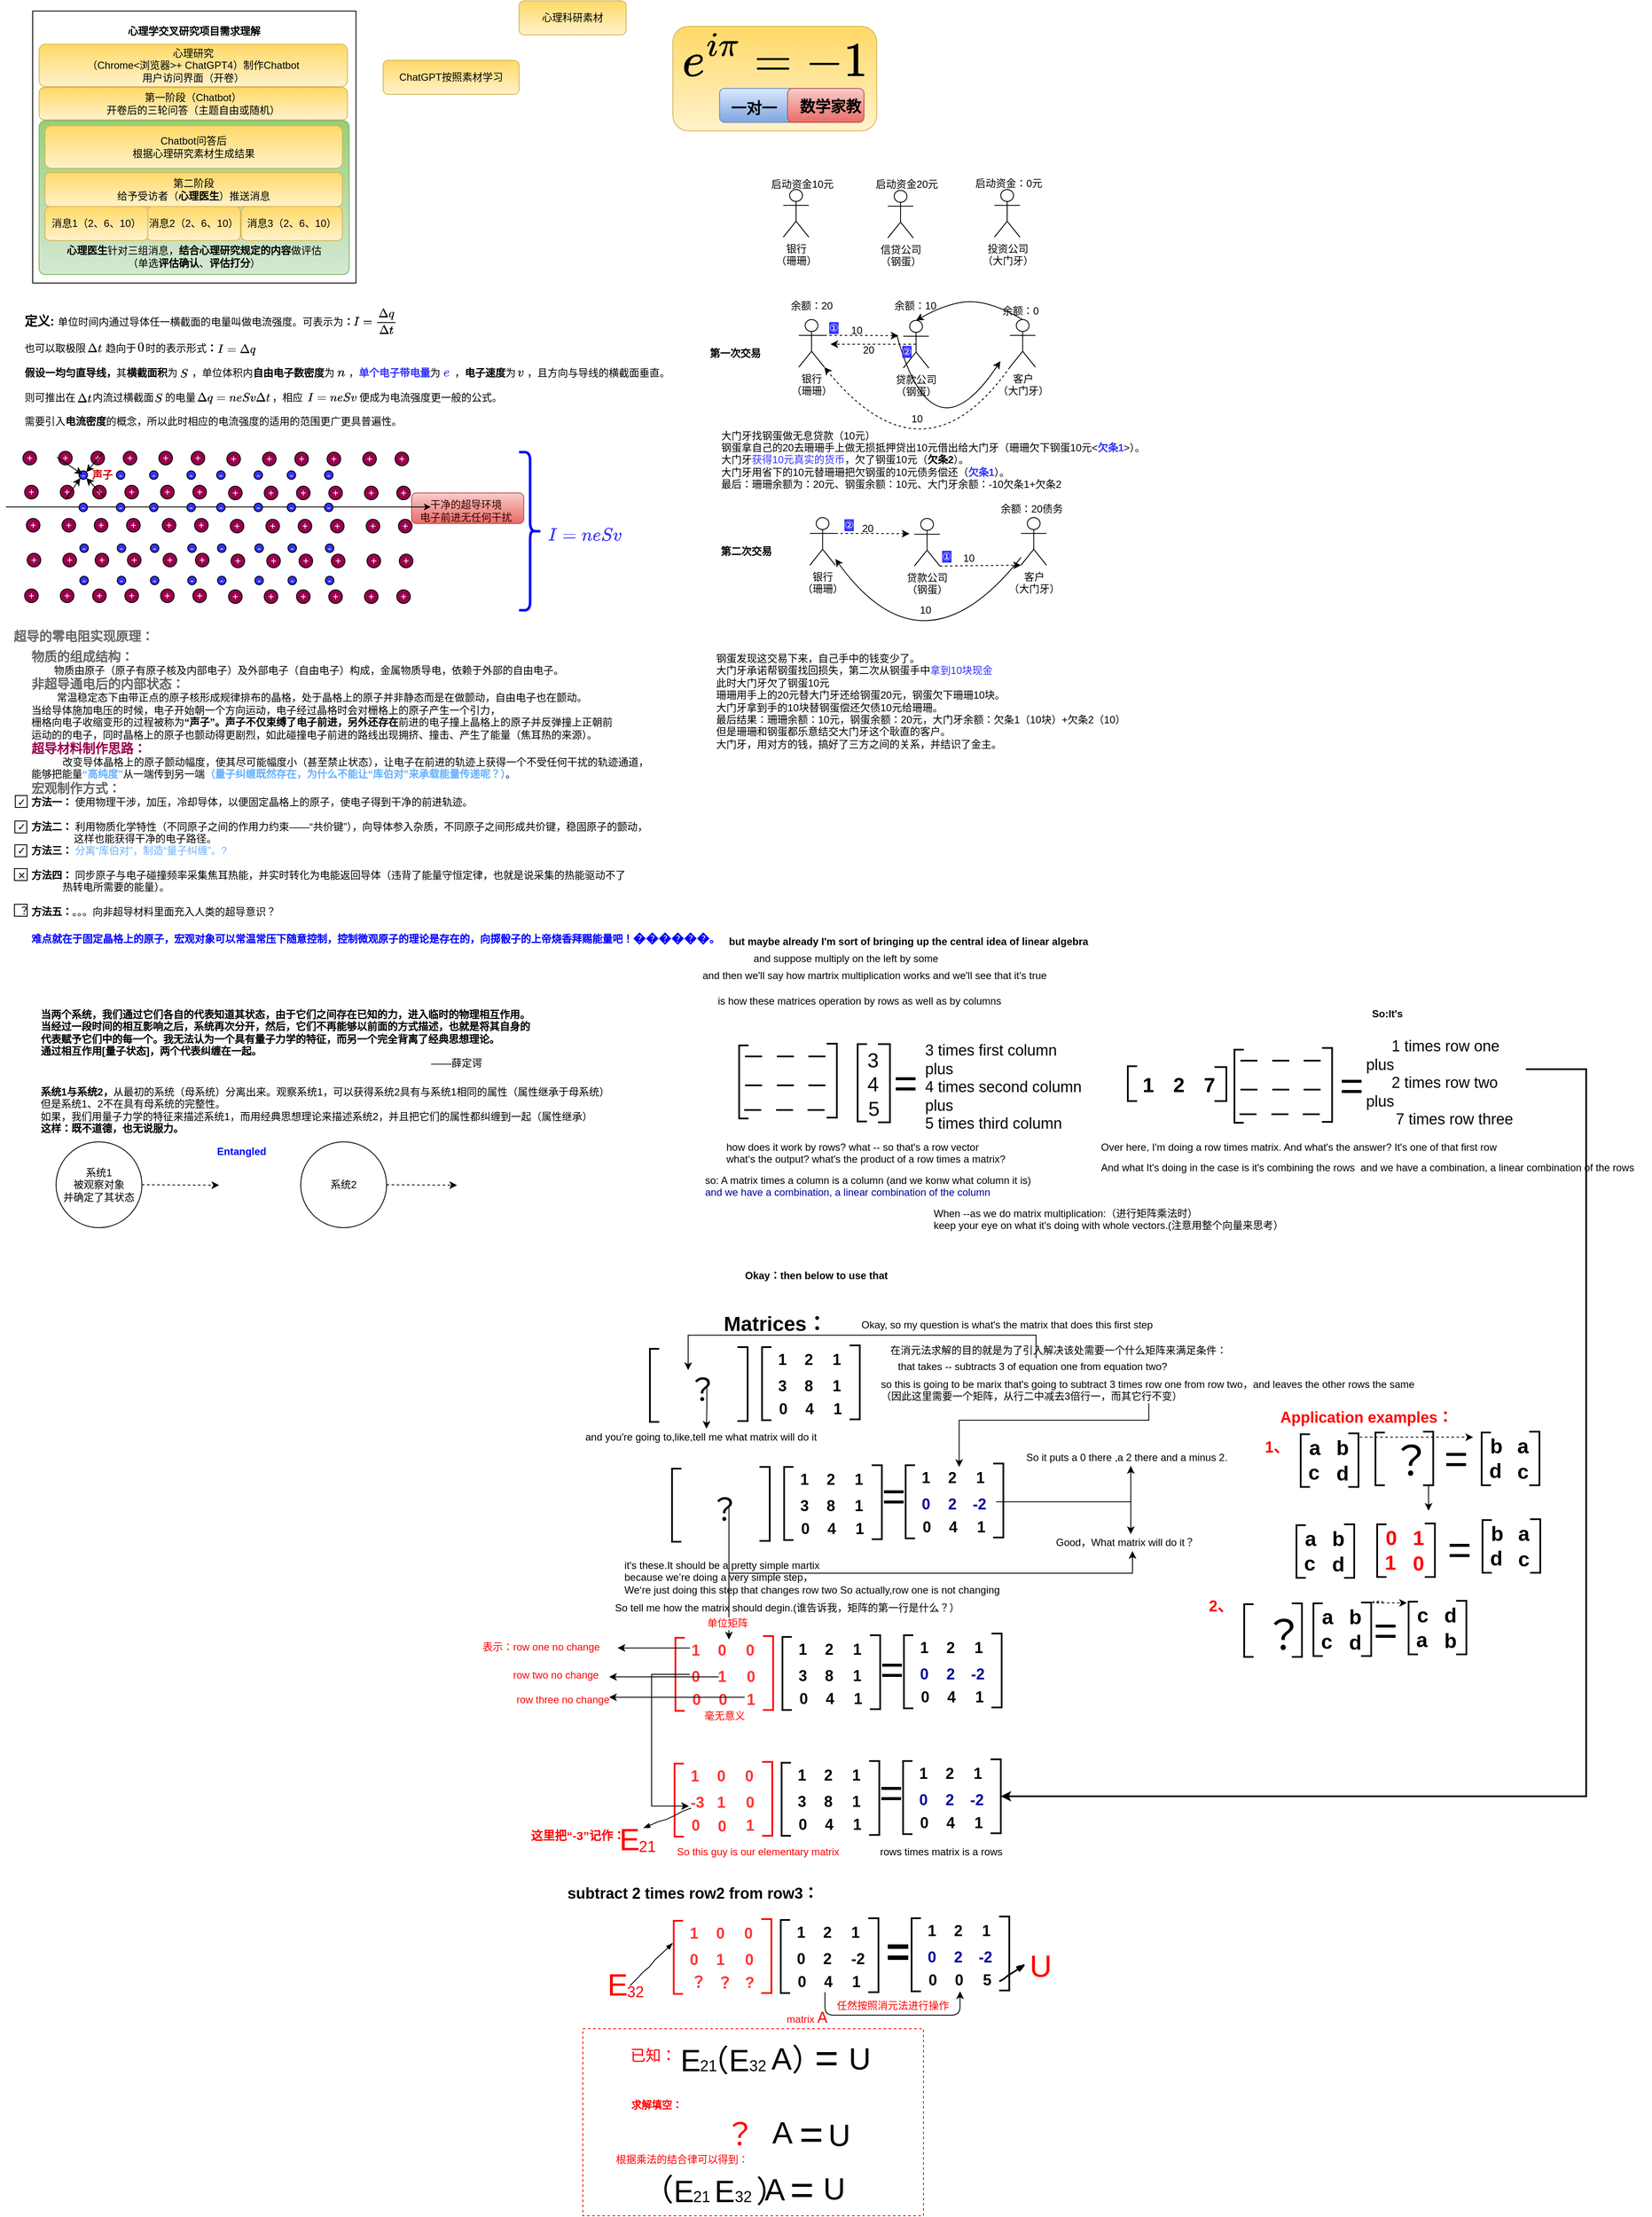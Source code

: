 <mxfile version="21.6.8" type="github">
  <diagram id="-7mXHD-GepfTN9AgLk7E" name="Page-1">
    <mxGraphModel dx="1519" dy="1934" grid="0" gridSize="10" guides="1" tooltips="1" connect="1" arrows="0" fold="1" page="1" pageScale="1" pageWidth="827" pageHeight="1169" math="1" shadow="0">
      <root>
        <mxCell id="0" />
        <mxCell id="1" parent="0" />
        <mxCell id="J039G_M1f-D1EtfRBh9d-129" value="" style="group" parent="1" vertex="1" connectable="0">
          <mxGeometry x="-318" y="-551" width="143" height="74" as="geometry" />
        </mxCell>
        <mxCell id="J039G_M1f-D1EtfRBh9d-128" value="" style="rounded=1;whiteSpace=wrap;html=1;fillColor=#f8cecc;gradientColor=#ea6b66;strokeColor=#b85450;" parent="J039G_M1f-D1EtfRBh9d-129" vertex="1">
          <mxGeometry x="5.5" width="132" height="36" as="geometry" />
        </mxCell>
        <mxCell id="J039G_M1f-D1EtfRBh9d-127" value="&lt;font color=&quot;#330000&quot;&gt;干净的超导环境&lt;br&gt;电子前进无任何干扰&lt;/font&gt;" style="text;html=1;align=center;verticalAlign=middle;resizable=0;points=[];autosize=1;strokeColor=none;fillColor=none;" parent="J039G_M1f-D1EtfRBh9d-129" vertex="1">
          <mxGeometry x="6" width="126" height="41" as="geometry" />
        </mxCell>
        <mxCell id="J039G_M1f-D1EtfRBh9d-123" value="" style="endArrow=classic;html=1;rounded=0;endSize=5;startSize=5;" parent="1" edge="1">
          <mxGeometry width="50" height="50" relative="1" as="geometry">
            <mxPoint x="-790" y="-534.5" as="sourcePoint" />
            <mxPoint x="-290" y="-534.5" as="targetPoint" />
          </mxGeometry>
        </mxCell>
        <mxCell id="J039G_M1f-D1EtfRBh9d-22" value="" style="rounded=0;whiteSpace=wrap;html=1;" parent="1" vertex="1">
          <mxGeometry x="-758.5" y="-1118" width="380.5" height="320" as="geometry" />
        </mxCell>
        <mxCell id="J039G_M1f-D1EtfRBh9d-19" value="" style="rounded=1;whiteSpace=wrap;html=1;fillColor=#d5e8d4;strokeColor=#82b366;gradientColor=#97d077;gradientDirection=north;arcSize=4;" parent="1" vertex="1">
          <mxGeometry x="-751" y="-989" width="365" height="181" as="geometry" />
        </mxCell>
        <mxCell id="Uu9AmT3nj6WKYAnCRlqI-411" value="" style="rounded=0;whiteSpace=wrap;html=1;dashed=1;strokeColor=#FF0000;strokeWidth=1;fontColor=#FF0000;shadow=0;" parent="1" vertex="1">
          <mxGeometry x="-111" y="1256" width="401" height="220" as="geometry" />
        </mxCell>
        <mxCell id="Uu9AmT3nj6WKYAnCRlqI-1" value="" style="shape=partialRectangle;whiteSpace=wrap;html=1;bottom=1;right=1;left=1;top=0;fillColor=none;routingCenterX=-0.5;rotation=90;strokeWidth=2;" parent="1" vertex="1">
          <mxGeometry x="35" y="137" width="86" height="10" as="geometry" />
        </mxCell>
        <mxCell id="Uu9AmT3nj6WKYAnCRlqI-2" value="" style="shape=partialRectangle;whiteSpace=wrap;html=1;bottom=1;right=1;left=1;top=0;fillColor=none;routingCenterX=-0.5;rotation=-90;strokeWidth=2;" parent="1" vertex="1">
          <mxGeometry x="139" y="135" width="87" height="11" as="geometry" />
        </mxCell>
        <mxCell id="Uu9AmT3nj6WKYAnCRlqI-14" value="" style="shape=partialRectangle;whiteSpace=wrap;html=1;bottom=1;right=1;left=1;top=0;fillColor=none;routingCenterX=-0.5;rotation=90;strokeWidth=2;" parent="1" vertex="1">
          <mxGeometry x="172" y="138" width="91" height="10" as="geometry" />
        </mxCell>
        <mxCell id="Uu9AmT3nj6WKYAnCRlqI-15" value="" style="shape=partialRectangle;whiteSpace=wrap;html=1;bottom=1;right=1;left=1;top=0;fillColor=none;routingCenterX=-0.5;rotation=-90;strokeWidth=2;" parent="1" vertex="1">
          <mxGeometry x="198" y="137" width="92" height="13" as="geometry" />
        </mxCell>
        <mxCell id="Uu9AmT3nj6WKYAnCRlqI-17" value="&lt;font style=&quot;font-size: 24px&quot;&gt;&lt;span&gt;3&lt;/span&gt;&lt;/font&gt;" style="text;html=1;resizable=0;points=[];autosize=1;align=left;verticalAlign=top;spacingTop=-4;fontStyle=0" parent="1" vertex="1">
          <mxGeometry x="222" y="100" width="30" height="20" as="geometry" />
        </mxCell>
        <mxCell id="Uu9AmT3nj6WKYAnCRlqI-18" value="&lt;font style=&quot;font-size: 24px&quot;&gt;&lt;span&gt;4&lt;/span&gt;&lt;/font&gt;" style="text;html=1;resizable=0;points=[];autosize=1;align=left;verticalAlign=top;spacingTop=-4;fontStyle=0" parent="1" vertex="1">
          <mxGeometry x="221.5" y="128" width="30" height="20" as="geometry" />
        </mxCell>
        <mxCell id="Uu9AmT3nj6WKYAnCRlqI-20" value="&lt;font style=&quot;font-size: 24px&quot;&gt;&lt;span&gt;5&lt;/span&gt;&lt;/font&gt;" style="text;html=1;resizable=0;points=[];autosize=1;align=left;verticalAlign=top;spacingTop=-4;fontStyle=0" parent="1" vertex="1">
          <mxGeometry x="223" y="157" width="30" height="20" as="geometry" />
        </mxCell>
        <mxCell id="Uu9AmT3nj6WKYAnCRlqI-28" value="" style="line;strokeWidth=2;html=1;" parent="1" vertex="1">
          <mxGeometry x="80" y="141" width="20" height="10" as="geometry" />
        </mxCell>
        <mxCell id="Uu9AmT3nj6WKYAnCRlqI-29" value="" style="line;strokeWidth=2;html=1;" parent="1" vertex="1">
          <mxGeometry x="117.5" y="141" width="20" height="10" as="geometry" />
        </mxCell>
        <mxCell id="Uu9AmT3nj6WKYAnCRlqI-30" value="" style="line;strokeWidth=2;html=1;" parent="1" vertex="1">
          <mxGeometry x="154.5" y="141" width="20" height="10" as="geometry" />
        </mxCell>
        <mxCell id="Uu9AmT3nj6WKYAnCRlqI-31" value="" style="line;strokeWidth=2;html=1;" parent="1" vertex="1">
          <mxGeometry x="79" y="170" width="20" height="10" as="geometry" />
        </mxCell>
        <mxCell id="Uu9AmT3nj6WKYAnCRlqI-32" value="" style="line;strokeWidth=2;html=1;" parent="1" vertex="1">
          <mxGeometry x="116.5" y="170" width="20" height="10" as="geometry" />
        </mxCell>
        <mxCell id="Uu9AmT3nj6WKYAnCRlqI-33" value="" style="line;strokeWidth=2;html=1;" parent="1" vertex="1">
          <mxGeometry x="153.5" y="170" width="20" height="10" as="geometry" />
        </mxCell>
        <mxCell id="Uu9AmT3nj6WKYAnCRlqI-34" value="" style="group" parent="1" vertex="1" connectable="0">
          <mxGeometry x="80" y="107" width="94.5" height="10" as="geometry" />
        </mxCell>
        <mxCell id="Uu9AmT3nj6WKYAnCRlqI-3" value="" style="line;strokeWidth=2;html=1;" parent="Uu9AmT3nj6WKYAnCRlqI-34" vertex="1">
          <mxGeometry width="20" height="10" as="geometry" />
        </mxCell>
        <mxCell id="Uu9AmT3nj6WKYAnCRlqI-25" value="" style="line;strokeWidth=2;html=1;" parent="Uu9AmT3nj6WKYAnCRlqI-34" vertex="1">
          <mxGeometry x="37.5" width="20" height="10" as="geometry" />
        </mxCell>
        <mxCell id="Uu9AmT3nj6WKYAnCRlqI-26" value="" style="line;strokeWidth=2;html=1;" parent="Uu9AmT3nj6WKYAnCRlqI-34" vertex="1">
          <mxGeometry x="74.5" width="20" height="10" as="geometry" />
        </mxCell>
        <mxCell id="Uu9AmT3nj6WKYAnCRlqI-36" value="&lt;font&gt;&lt;font style=&quot;font-size: 18px&quot;&gt;3 times first column&lt;br&gt;plus&lt;br&gt;4 times second column&lt;br&gt;plus&lt;br&gt;5 times third column&lt;/font&gt;&lt;br&gt;&lt;/font&gt;" style="text;html=1;resizable=0;points=[];autosize=1;align=left;verticalAlign=top;spacingTop=-4;fontStyle=0" parent="1" vertex="1">
          <mxGeometry x="290" y="92" width="200" height="80" as="geometry" />
        </mxCell>
        <mxCell id="Uu9AmT3nj6WKYAnCRlqI-45" value="" style="group" parent="1" vertex="1" connectable="0">
          <mxGeometry x="515" y="129" width="145" height="22" as="geometry" />
        </mxCell>
        <mxCell id="Uu9AmT3nj6WKYAnCRlqI-37" value="" style="shape=partialRectangle;whiteSpace=wrap;html=1;bottom=1;right=1;left=1;top=0;fillColor=none;routingCenterX=-0.5;rotation=90;strokeWidth=2;" parent="Uu9AmT3nj6WKYAnCRlqI-45" vertex="1">
          <mxGeometry y="10" width="41" height="10" as="geometry" />
        </mxCell>
        <mxCell id="Uu9AmT3nj6WKYAnCRlqI-38" value="" style="shape=partialRectangle;whiteSpace=wrap;html=1;bottom=1;right=1;left=1;top=0;fillColor=none;routingCenterX=-0.5;rotation=-90;strokeWidth=2;" parent="Uu9AmT3nj6WKYAnCRlqI-45" vertex="1">
          <mxGeometry x="105" y="9" width="40" height="13" as="geometry" />
        </mxCell>
        <mxCell id="Uu9AmT3nj6WKYAnCRlqI-42" value="&lt;font style=&quot;font-size: 24px&quot;&gt;1&lt;/font&gt;" style="text;html=1;resizable=0;points=[];autosize=1;align=left;verticalAlign=top;spacingTop=-4;fontStyle=1" parent="Uu9AmT3nj6WKYAnCRlqI-45" vertex="1">
          <mxGeometry x="31" width="30" height="20" as="geometry" />
        </mxCell>
        <mxCell id="Uu9AmT3nj6WKYAnCRlqI-43" value="&lt;font style=&quot;font-size: 24px&quot;&gt;2&lt;/font&gt;" style="text;html=1;resizable=0;points=[];autosize=1;align=left;verticalAlign=top;spacingTop=-4;fontStyle=1" parent="Uu9AmT3nj6WKYAnCRlqI-45" vertex="1">
          <mxGeometry x="67" width="30" height="20" as="geometry" />
        </mxCell>
        <mxCell id="Uu9AmT3nj6WKYAnCRlqI-44" value="&lt;font style=&quot;font-size: 24px&quot;&gt;7&lt;/font&gt;" style="text;html=1;resizable=0;points=[];autosize=1;align=left;verticalAlign=top;spacingTop=-4;fontStyle=1" parent="Uu9AmT3nj6WKYAnCRlqI-45" vertex="1">
          <mxGeometry x="103" width="30" height="20" as="geometry" />
        </mxCell>
        <mxCell id="Uu9AmT3nj6WKYAnCRlqI-46" value="" style="shape=partialRectangle;whiteSpace=wrap;html=1;bottom=1;right=1;left=1;top=0;fillColor=none;routingCenterX=-0.5;rotation=90;strokeWidth=2;" parent="1" vertex="1">
          <mxGeometry x="618" y="142" width="86" height="10" as="geometry" />
        </mxCell>
        <mxCell id="Uu9AmT3nj6WKYAnCRlqI-47" value="" style="shape=partialRectangle;whiteSpace=wrap;html=1;bottom=1;right=1;left=1;top=0;fillColor=none;routingCenterX=-0.5;rotation=-90;strokeWidth=2;" parent="1" vertex="1">
          <mxGeometry x="722" y="140" width="87" height="11" as="geometry" />
        </mxCell>
        <mxCell id="Uu9AmT3nj6WKYAnCRlqI-48" value="" style="line;strokeWidth=2;html=1;" parent="1" vertex="1">
          <mxGeometry x="663" y="146" width="20" height="10" as="geometry" />
        </mxCell>
        <mxCell id="Uu9AmT3nj6WKYAnCRlqI-49" value="" style="line;strokeWidth=2;html=1;" parent="1" vertex="1">
          <mxGeometry x="700.5" y="146" width="20" height="10" as="geometry" />
        </mxCell>
        <mxCell id="Uu9AmT3nj6WKYAnCRlqI-50" value="" style="line;strokeWidth=2;html=1;" parent="1" vertex="1">
          <mxGeometry x="737.5" y="146" width="20" height="10" as="geometry" />
        </mxCell>
        <mxCell id="Uu9AmT3nj6WKYAnCRlqI-51" value="" style="line;strokeWidth=2;html=1;" parent="1" vertex="1">
          <mxGeometry x="662" y="175" width="20" height="10" as="geometry" />
        </mxCell>
        <mxCell id="Uu9AmT3nj6WKYAnCRlqI-52" value="" style="line;strokeWidth=2;html=1;" parent="1" vertex="1">
          <mxGeometry x="699.5" y="175" width="20" height="10" as="geometry" />
        </mxCell>
        <mxCell id="Uu9AmT3nj6WKYAnCRlqI-53" value="" style="line;strokeWidth=2;html=1;" parent="1" vertex="1">
          <mxGeometry x="736.5" y="175" width="20" height="10" as="geometry" />
        </mxCell>
        <mxCell id="Uu9AmT3nj6WKYAnCRlqI-54" value="" style="group" parent="1" vertex="1" connectable="0">
          <mxGeometry x="663" y="112" width="94.5" height="10" as="geometry" />
        </mxCell>
        <mxCell id="Uu9AmT3nj6WKYAnCRlqI-55" value="" style="line;strokeWidth=2;html=1;" parent="Uu9AmT3nj6WKYAnCRlqI-54" vertex="1">
          <mxGeometry width="20" height="10" as="geometry" />
        </mxCell>
        <mxCell id="Uu9AmT3nj6WKYAnCRlqI-56" value="" style="line;strokeWidth=2;html=1;" parent="Uu9AmT3nj6WKYAnCRlqI-54" vertex="1">
          <mxGeometry x="37.5" width="20" height="10" as="geometry" />
        </mxCell>
        <mxCell id="Uu9AmT3nj6WKYAnCRlqI-57" value="" style="line;strokeWidth=2;html=1;" parent="Uu9AmT3nj6WKYAnCRlqI-54" vertex="1">
          <mxGeometry x="74.5" width="20" height="10" as="geometry" />
        </mxCell>
        <mxCell id="Uu9AmT3nj6WKYAnCRlqI-58" value="and suppose multiply on the left by some&amp;nbsp;" style="text;html=1;resizable=0;points=[];autosize=1;align=left;verticalAlign=top;spacingTop=-4;" parent="1" vertex="1">
          <mxGeometry x="87.5" y="-13" width="240" height="20" as="geometry" />
        </mxCell>
        <mxCell id="Uu9AmT3nj6WKYAnCRlqI-59" value="and then we&#39;ll say how martrix multiplication works and we&#39;ll see that it&#39;s true" style="text;html=1;resizable=0;points=[];autosize=1;align=left;verticalAlign=top;spacingTop=-4;" parent="1" vertex="1">
          <mxGeometry x="27.5" y="7" width="420" height="20" as="geometry" />
        </mxCell>
        <mxCell id="Uu9AmT3nj6WKYAnCRlqI-60" value="&lt;b&gt;but maybe already I&#39;m sort of bringing up the central idea of linear algebra&lt;/b&gt;" style="text;html=1;resizable=0;points=[];autosize=1;align=left;verticalAlign=top;spacingTop=-4;" parent="1" vertex="1">
          <mxGeometry x="58.5" y="-33" width="440" height="20" as="geometry" />
        </mxCell>
        <mxCell id="Uu9AmT3nj6WKYAnCRlqI-61" value="is how these matrices operation by rows as well as by columns&amp;nbsp;&lt;br&gt;" style="text;html=1;resizable=0;points=[];autosize=1;align=left;verticalAlign=top;spacingTop=-4;" parent="1" vertex="1">
          <mxGeometry x="45.5" y="37" width="350" height="20" as="geometry" />
        </mxCell>
        <mxCell id="Uu9AmT3nj6WKYAnCRlqI-62" value="how does it work by rows? what -- so that&#39;s a row vector&amp;nbsp; &amp;nbsp;&lt;br&gt;what‘s the output? what&#39;s the product of a row times a matrix?&lt;br&gt;" style="text;html=1;resizable=0;points=[];autosize=1;align=left;verticalAlign=top;spacingTop=-4;" parent="1" vertex="1">
          <mxGeometry x="56" y="209" width="340" height="30" as="geometry" />
        </mxCell>
        <mxCell id="Uu9AmT3nj6WKYAnCRlqI-63" value="&lt;font style=&quot;font-size: 48px&quot;&gt;=&lt;/font&gt;" style="text;html=1;resizable=0;points=[];autosize=1;align=left;verticalAlign=top;spacingTop=-4;" parent="1" vertex="1">
          <mxGeometry x="253" y="112" width="40" height="30" as="geometry" />
        </mxCell>
        <mxCell id="Uu9AmT3nj6WKYAnCRlqI-64" value="&lt;font style=&quot;font-size: 48px&quot;&gt;=&lt;/font&gt;" style="text;html=1;resizable=0;points=[];autosize=1;align=left;verticalAlign=top;spacingTop=-4;" parent="1" vertex="1">
          <mxGeometry x="778" y="115" width="40" height="30" as="geometry" />
        </mxCell>
        <mxCell id="Uu9AmT3nj6WKYAnCRlqI-65" value="so: A matrix times a column is a column (and we konw what column it is)&lt;br&gt;&lt;font color=&quot;#000099&quot;&gt;and we have a combination, a linear combination of the column&lt;/font&gt;&amp;nbsp;&lt;br&gt;" style="text;html=1;resizable=0;points=[];autosize=1;align=left;verticalAlign=top;spacingTop=-4;" parent="1" vertex="1">
          <mxGeometry x="31" y="248" width="400" height="30" as="geometry" />
        </mxCell>
        <mxCell id="Uu9AmT3nj6WKYAnCRlqI-66" value="Over here, I&#39;m doing a row times matrix. And what&#39;s the answer? It&#39;s one of that first row" style="text;html=1;resizable=0;points=[];autosize=1;align=left;verticalAlign=top;spacingTop=-4;" parent="1" vertex="1">
          <mxGeometry x="496.5" y="209" width="480" height="20" as="geometry" />
        </mxCell>
        <mxCell id="Uu9AmT3nj6WKYAnCRlqI-67" value="&lt;b&gt;So:It&#39;s&amp;nbsp;&lt;/b&gt;&lt;br&gt;" style="text;html=1;resizable=0;points=[];autosize=1;align=left;verticalAlign=top;spacingTop=-4;" parent="1" vertex="1">
          <mxGeometry x="816" y="52" width="60" height="20" as="geometry" />
        </mxCell>
        <mxCell id="Uu9AmT3nj6WKYAnCRlqI-228" style="edgeStyle=orthogonalEdgeStyle;rounded=0;orthogonalLoop=1;jettySize=auto;html=1;entryX=0.5;entryY=1;entryDx=0;entryDy=0;strokeWidth=2;fontColor=#FF0000;" parent="1" source="Uu9AmT3nj6WKYAnCRlqI-68" target="Uu9AmT3nj6WKYAnCRlqI-207" edge="1">
          <mxGeometry relative="1" as="geometry">
            <Array as="points">
              <mxPoint x="1070" y="127" />
              <mxPoint x="1070" y="983" />
            </Array>
          </mxGeometry>
        </mxCell>
        <mxCell id="Uu9AmT3nj6WKYAnCRlqI-68" value="&lt;font style=&quot;font-size: 18px&quot;&gt;&amp;nbsp; &amp;nbsp; &amp;nbsp; 1 times row one&lt;br&gt;plus&lt;br&gt;&amp;nbsp; &amp;nbsp; &amp;nbsp; 2 times row two&lt;br&gt;plus&amp;nbsp;&lt;br&gt;&amp;nbsp; &amp;nbsp; &amp;nbsp; &amp;nbsp;7 times row three&lt;/font&gt;&lt;br&gt;" style="text;html=1;resizable=0;points=[];autosize=1;align=left;verticalAlign=top;spacingTop=-4;" parent="1" vertex="1">
          <mxGeometry x="809" y="87" width="190" height="80" as="geometry" />
        </mxCell>
        <mxCell id="Uu9AmT3nj6WKYAnCRlqI-69" value="When --as we do matrix multiplication:（进行矩阵乘法时）&lt;br&gt;keep your eye on what it&#39;s doing with whole vectors.(注意用整个向量来思考）&lt;br&gt;" style="text;html=1;resizable=0;points=[];autosize=1;align=left;verticalAlign=top;spacingTop=-4;" parent="1" vertex="1">
          <mxGeometry x="300" y="287" width="430" height="30" as="geometry" />
        </mxCell>
        <mxCell id="Uu9AmT3nj6WKYAnCRlqI-70" value="And what It&#39;s doing in the case is it&#39;s combining the rows&amp;nbsp; and we have a combination, a linear combination of the rows&amp;nbsp;" style="text;html=1;resizable=0;points=[];autosize=1;align=left;verticalAlign=top;spacingTop=-4;" parent="1" vertex="1">
          <mxGeometry x="496.5" y="233" width="650" height="20" as="geometry" />
        </mxCell>
        <mxCell id="Uu9AmT3nj6WKYAnCRlqI-71" value="&lt;b&gt;Okay：then below to use that&lt;/b&gt;" style="text;html=1;resizable=0;points=[];autosize=1;align=left;verticalAlign=top;spacingTop=-4;" parent="1" vertex="1">
          <mxGeometry x="78" y="360" width="180" height="20" as="geometry" />
        </mxCell>
        <mxCell id="Uu9AmT3nj6WKYAnCRlqI-72" value="&lt;b&gt;&lt;font style=&quot;font-size: 24px&quot;&gt;Matrices：&lt;/font&gt;&lt;/b&gt;" style="text;html=1;resizable=0;points=[];autosize=1;align=left;verticalAlign=top;spacingTop=-4;" parent="1" vertex="1">
          <mxGeometry x="53" y="410" width="140" height="20" as="geometry" />
        </mxCell>
        <mxCell id="Uu9AmT3nj6WKYAnCRlqI-78" value="" style="shape=partialRectangle;whiteSpace=wrap;html=1;bottom=1;right=1;left=1;top=0;fillColor=none;routingCenterX=-0.5;rotation=90;strokeWidth=2;" parent="1" vertex="1">
          <mxGeometry x="62" y="492" width="86" height="10" as="geometry" />
        </mxCell>
        <mxCell id="Uu9AmT3nj6WKYAnCRlqI-79" value="" style="shape=partialRectangle;whiteSpace=wrap;html=1;bottom=1;right=1;left=1;top=0;fillColor=none;routingCenterX=-0.5;rotation=-90;strokeWidth=2;" parent="1" vertex="1">
          <mxGeometry x="166" y="490" width="87" height="11" as="geometry" />
        </mxCell>
        <mxCell id="Uu9AmT3nj6WKYAnCRlqI-80" value="&lt;font style=&quot;font-size: 18px&quot;&gt;&lt;b&gt;1&lt;/b&gt;&lt;/font&gt;" style="text;html=1;resizable=0;points=[];autosize=1;align=left;verticalAlign=top;spacingTop=-4;" parent="1" vertex="1">
          <mxGeometry x="117" y="456" width="30" height="20" as="geometry" />
        </mxCell>
        <mxCell id="Uu9AmT3nj6WKYAnCRlqI-81" value="&lt;b&gt;&lt;font style=&quot;font-size: 18px&quot;&gt;2&lt;/font&gt;&lt;/b&gt;" style="text;html=1;resizable=0;points=[];autosize=1;align=left;verticalAlign=top;spacingTop=-4;" parent="1" vertex="1">
          <mxGeometry x="148" y="456" width="30" height="20" as="geometry" />
        </mxCell>
        <mxCell id="Uu9AmT3nj6WKYAnCRlqI-82" value="&lt;b&gt;&lt;font style=&quot;font-size: 18px&quot;&gt;1&lt;/font&gt;&lt;/b&gt;" style="text;html=1;resizable=0;points=[];autosize=1;align=left;verticalAlign=top;spacingTop=-4;" parent="1" vertex="1">
          <mxGeometry x="180.5" y="456" width="30" height="20" as="geometry" />
        </mxCell>
        <mxCell id="Uu9AmT3nj6WKYAnCRlqI-83" value="&lt;font style=&quot;font-size: 18px&quot;&gt;&lt;b&gt;3&lt;/b&gt;&lt;/font&gt;" style="text;html=1;resizable=0;points=[];autosize=1;align=left;verticalAlign=top;spacingTop=-4;" parent="1" vertex="1">
          <mxGeometry x="117" y="487" width="30" height="20" as="geometry" />
        </mxCell>
        <mxCell id="Uu9AmT3nj6WKYAnCRlqI-84" value="&lt;b&gt;&lt;font style=&quot;font-size: 18px&quot;&gt;8&lt;/font&gt;&lt;/b&gt;" style="text;html=1;resizable=0;points=[];autosize=1;align=left;verticalAlign=top;spacingTop=-4;" parent="1" vertex="1">
          <mxGeometry x="148" y="487" width="30" height="20" as="geometry" />
        </mxCell>
        <mxCell id="Uu9AmT3nj6WKYAnCRlqI-85" value="&lt;b&gt;&lt;font style=&quot;font-size: 18px&quot;&gt;1&lt;/font&gt;&lt;/b&gt;" style="text;html=1;resizable=0;points=[];autosize=1;align=left;verticalAlign=top;spacingTop=-4;" parent="1" vertex="1">
          <mxGeometry x="180.5" y="487" width="30" height="20" as="geometry" />
        </mxCell>
        <mxCell id="Uu9AmT3nj6WKYAnCRlqI-86" value="&lt;font style=&quot;font-size: 18px&quot;&gt;&lt;b&gt;0&lt;/b&gt;&lt;/font&gt;" style="text;html=1;resizable=0;points=[];autosize=1;align=left;verticalAlign=top;spacingTop=-4;" parent="1" vertex="1">
          <mxGeometry x="118" y="514" width="30" height="20" as="geometry" />
        </mxCell>
        <mxCell id="Uu9AmT3nj6WKYAnCRlqI-87" value="&lt;b&gt;&lt;font style=&quot;font-size: 18px&quot;&gt;4&lt;/font&gt;&lt;/b&gt;" style="text;html=1;resizable=0;points=[];autosize=1;align=left;verticalAlign=top;spacingTop=-4;" parent="1" vertex="1">
          <mxGeometry x="149" y="514" width="30" height="20" as="geometry" />
        </mxCell>
        <mxCell id="Uu9AmT3nj6WKYAnCRlqI-88" value="&lt;b&gt;&lt;font style=&quot;font-size: 18px&quot;&gt;1&lt;/font&gt;&lt;/b&gt;" style="text;html=1;resizable=0;points=[];autosize=1;align=left;verticalAlign=top;spacingTop=-4;" parent="1" vertex="1">
          <mxGeometry x="181.5" y="514" width="30" height="20" as="geometry" />
        </mxCell>
        <mxCell id="Uu9AmT3nj6WKYAnCRlqI-89" value="Okay, so my question is what&#39;s the matrix that does this first step" style="text;html=1;resizable=0;points=[];autosize=1;align=left;verticalAlign=top;spacingTop=-4;" parent="1" vertex="1">
          <mxGeometry x="215" y="418" width="360" height="20" as="geometry" />
        </mxCell>
        <mxCell id="Uu9AmT3nj6WKYAnCRlqI-90" value="在消元法求解的目的就是为了引入解决该处需要一个什么矩阵来满足条件：&lt;br&gt;" style="text;html=1;resizable=0;points=[];autosize=1;align=left;verticalAlign=top;spacingTop=-4;" parent="1" vertex="1">
          <mxGeometry x="249" y="448" width="410" height="20" as="geometry" />
        </mxCell>
        <mxCell id="Uu9AmT3nj6WKYAnCRlqI-91" value="so this is going to be marix that&#39;s going to subtract 3 times row one from row two，and leaves the other rows the same&amp;nbsp;&lt;br&gt;（因此这里需要一个矩阵，从行二中减去3倍行一，而其它行不变）&lt;br&gt;" style="text;html=1;resizable=0;points=[];autosize=1;align=left;verticalAlign=top;spacingTop=-4;" parent="1" vertex="1">
          <mxGeometry x="238" y="488" width="650" height="30" as="geometry" />
        </mxCell>
        <mxCell id="Uu9AmT3nj6WKYAnCRlqI-98" style="edgeStyle=orthogonalEdgeStyle;rounded=0;orthogonalLoop=1;jettySize=auto;html=1;entryX=0.06;entryY=0.05;entryDx=0;entryDy=0;entryPerimeter=0;strokeWidth=1;" parent="1" source="Uu9AmT3nj6WKYAnCRlqI-92" target="Uu9AmT3nj6WKYAnCRlqI-95" edge="1">
          <mxGeometry relative="1" as="geometry">
            <Array as="points">
              <mxPoint x="423" y="440" />
              <mxPoint x="13" y="440" />
            </Array>
          </mxGeometry>
        </mxCell>
        <mxCell id="Uu9AmT3nj6WKYAnCRlqI-92" value="that takes -- subtracts 3 of equation one from equation two?" style="text;html=1;resizable=0;points=[];autosize=1;align=left;verticalAlign=top;spacingTop=-4;" parent="1" vertex="1">
          <mxGeometry x="257.5" y="467" width="330" height="20" as="geometry" />
        </mxCell>
        <mxCell id="Uu9AmT3nj6WKYAnCRlqI-93" value="" style="shape=partialRectangle;whiteSpace=wrap;html=1;bottom=1;right=1;left=1;top=0;fillColor=none;routingCenterX=-0.5;rotation=90;strokeWidth=2;" parent="1" vertex="1">
          <mxGeometry x="-70" y="494" width="86" height="10" as="geometry" />
        </mxCell>
        <mxCell id="Uu9AmT3nj6WKYAnCRlqI-94" value="" style="shape=partialRectangle;whiteSpace=wrap;html=1;bottom=1;right=1;left=1;top=0;fillColor=none;routingCenterX=-0.5;rotation=-90;strokeWidth=2;" parent="1" vertex="1">
          <mxGeometry x="34" y="492" width="87" height="11" as="geometry" />
        </mxCell>
        <mxCell id="Uu9AmT3nj6WKYAnCRlqI-97" value="" style="edgeStyle=orthogonalEdgeStyle;rounded=0;orthogonalLoop=1;jettySize=auto;html=1;" parent="1" source="Uu9AmT3nj6WKYAnCRlqI-95" target="Uu9AmT3nj6WKYAnCRlqI-96" edge="1">
          <mxGeometry relative="1" as="geometry" />
        </mxCell>
        <mxCell id="Uu9AmT3nj6WKYAnCRlqI-95" value="&lt;font style=&quot;font-size: 36px&quot;&gt;？&lt;/font&gt;" style="text;html=1;resizable=0;points=[];autosize=1;align=left;verticalAlign=top;spacingTop=-4;" parent="1" vertex="1">
          <mxGeometry x="10" y="480" width="50" height="20" as="geometry" />
        </mxCell>
        <mxCell id="Uu9AmT3nj6WKYAnCRlqI-96" value="&lt;font style=&quot;font-size: 12px&quot;&gt;and you&#39;re going to,like,tell me what matrix will do it&amp;nbsp;&lt;/font&gt;" style="text;html=1;resizable=0;points=[];autosize=1;align=left;verticalAlign=top;spacingTop=-4;" parent="1" vertex="1">
          <mxGeometry x="-110.5" y="550" width="290" height="20" as="geometry" />
        </mxCell>
        <mxCell id="Uu9AmT3nj6WKYAnCRlqI-101" value="" style="shape=partialRectangle;whiteSpace=wrap;html=1;bottom=1;right=1;left=1;top=0;fillColor=none;routingCenterX=-0.5;rotation=90;strokeWidth=2;" parent="1" vertex="1">
          <mxGeometry x="88" y="633" width="86" height="10" as="geometry" />
        </mxCell>
        <mxCell id="Uu9AmT3nj6WKYAnCRlqI-102" value="" style="shape=partialRectangle;whiteSpace=wrap;html=1;bottom=1;right=1;left=1;top=0;fillColor=none;routingCenterX=-0.5;rotation=-90;strokeWidth=2;" parent="1" vertex="1">
          <mxGeometry x="192" y="631" width="87" height="11" as="geometry" />
        </mxCell>
        <mxCell id="Uu9AmT3nj6WKYAnCRlqI-103" value="&lt;font style=&quot;font-size: 18px&quot;&gt;&lt;b&gt;1&lt;/b&gt;&lt;/font&gt;" style="text;html=1;resizable=0;points=[];autosize=1;align=left;verticalAlign=top;spacingTop=-4;" parent="1" vertex="1">
          <mxGeometry x="143" y="597" width="30" height="20" as="geometry" />
        </mxCell>
        <mxCell id="Uu9AmT3nj6WKYAnCRlqI-104" value="&lt;b&gt;&lt;font style=&quot;font-size: 18px&quot;&gt;2&lt;/font&gt;&lt;/b&gt;" style="text;html=1;resizable=0;points=[];autosize=1;align=left;verticalAlign=top;spacingTop=-4;" parent="1" vertex="1">
          <mxGeometry x="174" y="597" width="30" height="20" as="geometry" />
        </mxCell>
        <mxCell id="Uu9AmT3nj6WKYAnCRlqI-105" value="&lt;b&gt;&lt;font style=&quot;font-size: 18px&quot;&gt;1&lt;/font&gt;&lt;/b&gt;" style="text;html=1;resizable=0;points=[];autosize=1;align=left;verticalAlign=top;spacingTop=-4;" parent="1" vertex="1">
          <mxGeometry x="206.5" y="597" width="30" height="20" as="geometry" />
        </mxCell>
        <mxCell id="Uu9AmT3nj6WKYAnCRlqI-106" value="&lt;font style=&quot;font-size: 18px&quot;&gt;&lt;b&gt;3&lt;/b&gt;&lt;/font&gt;" style="text;html=1;resizable=0;points=[];autosize=1;align=left;verticalAlign=top;spacingTop=-4;" parent="1" vertex="1">
          <mxGeometry x="143" y="628" width="30" height="20" as="geometry" />
        </mxCell>
        <mxCell id="Uu9AmT3nj6WKYAnCRlqI-107" value="&lt;b&gt;&lt;font style=&quot;font-size: 18px&quot;&gt;8&lt;/font&gt;&lt;/b&gt;" style="text;html=1;resizable=0;points=[];autosize=1;align=left;verticalAlign=top;spacingTop=-4;" parent="1" vertex="1">
          <mxGeometry x="174" y="628" width="30" height="20" as="geometry" />
        </mxCell>
        <mxCell id="Uu9AmT3nj6WKYAnCRlqI-108" value="&lt;b&gt;&lt;font style=&quot;font-size: 18px&quot;&gt;1&lt;/font&gt;&lt;/b&gt;" style="text;html=1;resizable=0;points=[];autosize=1;align=left;verticalAlign=top;spacingTop=-4;" parent="1" vertex="1">
          <mxGeometry x="206.5" y="628" width="30" height="20" as="geometry" />
        </mxCell>
        <mxCell id="Uu9AmT3nj6WKYAnCRlqI-109" value="&lt;font style=&quot;font-size: 18px&quot;&gt;&lt;b&gt;0&lt;/b&gt;&lt;/font&gt;" style="text;html=1;resizable=0;points=[];autosize=1;align=left;verticalAlign=top;spacingTop=-4;" parent="1" vertex="1">
          <mxGeometry x="144" y="655" width="30" height="20" as="geometry" />
        </mxCell>
        <mxCell id="Uu9AmT3nj6WKYAnCRlqI-110" value="&lt;b&gt;&lt;font style=&quot;font-size: 18px&quot;&gt;4&lt;/font&gt;&lt;/b&gt;" style="text;html=1;resizable=0;points=[];autosize=1;align=left;verticalAlign=top;spacingTop=-4;" parent="1" vertex="1">
          <mxGeometry x="175" y="655" width="30" height="20" as="geometry" />
        </mxCell>
        <mxCell id="Uu9AmT3nj6WKYAnCRlqI-111" value="&lt;b&gt;&lt;font style=&quot;font-size: 18px&quot;&gt;1&lt;/font&gt;&lt;/b&gt;" style="text;html=1;resizable=0;points=[];autosize=1;align=left;verticalAlign=top;spacingTop=-4;" parent="1" vertex="1">
          <mxGeometry x="207.5" y="655" width="30" height="20" as="geometry" />
        </mxCell>
        <mxCell id="Uu9AmT3nj6WKYAnCRlqI-112" value="" style="shape=partialRectangle;whiteSpace=wrap;html=1;bottom=1;right=1;left=1;top=0;fillColor=none;routingCenterX=-0.5;rotation=90;strokeWidth=2;" parent="1" vertex="1">
          <mxGeometry x="-44" y="635" width="86" height="10" as="geometry" />
        </mxCell>
        <mxCell id="Uu9AmT3nj6WKYAnCRlqI-113" value="" style="shape=partialRectangle;whiteSpace=wrap;html=1;bottom=1;right=1;left=1;top=0;fillColor=none;routingCenterX=-0.5;rotation=-90;strokeWidth=2;" parent="1" vertex="1">
          <mxGeometry x="60" y="633" width="87" height="11" as="geometry" />
        </mxCell>
        <mxCell id="Uu9AmT3nj6WKYAnCRlqI-136" style="edgeStyle=orthogonalEdgeStyle;rounded=0;orthogonalLoop=1;jettySize=auto;html=1;strokeWidth=1;" parent="1" source="Uu9AmT3nj6WKYAnCRlqI-114" target="Uu9AmT3nj6WKYAnCRlqI-135" edge="1">
          <mxGeometry relative="1" as="geometry">
            <Array as="points">
              <mxPoint x="61" y="720" />
              <mxPoint x="536" y="720" />
            </Array>
          </mxGeometry>
        </mxCell>
        <mxCell id="Uu9AmT3nj6WKYAnCRlqI-138" style="edgeStyle=orthogonalEdgeStyle;rounded=0;orthogonalLoop=1;jettySize=auto;html=1;strokeWidth=1;" parent="1" source="Uu9AmT3nj6WKYAnCRlqI-114" target="Uu9AmT3nj6WKYAnCRlqI-144" edge="1">
          <mxGeometry relative="1" as="geometry">
            <mxPoint x="61" y="790" as="targetPoint" />
          </mxGeometry>
        </mxCell>
        <mxCell id="Uu9AmT3nj6WKYAnCRlqI-178" value="单位矩阵" style="text;html=1;resizable=0;points=[];align=center;verticalAlign=middle;labelBackgroundColor=#ffffff;fontColor=#FF0000;" parent="Uu9AmT3nj6WKYAnCRlqI-138" vertex="1" connectable="0">
          <mxGeometry x="-0.342" y="-1" relative="1" as="geometry">
            <mxPoint x="-1.5" y="86" as="offset" />
          </mxGeometry>
        </mxCell>
        <mxCell id="Uu9AmT3nj6WKYAnCRlqI-114" value="&lt;font style=&quot;font-size: 36px&quot;&gt;？&lt;/font&gt;" style="text;html=1;resizable=0;points=[];autosize=1;align=left;verticalAlign=top;spacingTop=-4;" parent="1" vertex="1">
          <mxGeometry x="36" y="621" width="50" height="20" as="geometry" />
        </mxCell>
        <mxCell id="Uu9AmT3nj6WKYAnCRlqI-119" style="edgeStyle=orthogonalEdgeStyle;rounded=0;orthogonalLoop=1;jettySize=auto;html=1;strokeWidth=1;exitX=0.488;exitY=1.067;exitDx=0;exitDy=0;exitPerimeter=0;" parent="1" source="Uu9AmT3nj6WKYAnCRlqI-91" target="Uu9AmT3nj6WKYAnCRlqI-123" edge="1">
          <mxGeometry relative="1" as="geometry">
            <mxPoint x="330" y="600" as="targetPoint" />
            <Array as="points">
              <mxPoint x="555" y="540" />
              <mxPoint x="332" y="540" />
            </Array>
          </mxGeometry>
        </mxCell>
        <mxCell id="Uu9AmT3nj6WKYAnCRlqI-120" value="" style="shape=partialRectangle;whiteSpace=wrap;html=1;bottom=1;right=1;left=1;top=0;fillColor=none;routingCenterX=-0.5;rotation=90;strokeWidth=2;" parent="1" vertex="1">
          <mxGeometry x="231" y="631" width="86" height="10" as="geometry" />
        </mxCell>
        <mxCell id="Uu9AmT3nj6WKYAnCRlqI-121" value="" style="shape=partialRectangle;whiteSpace=wrap;html=1;bottom=1;right=1;left=1;top=0;fillColor=none;routingCenterX=-0.5;rotation=-90;strokeWidth=2;" parent="1" vertex="1">
          <mxGeometry x="335" y="629" width="87" height="11" as="geometry" />
        </mxCell>
        <mxCell id="Uu9AmT3nj6WKYAnCRlqI-122" value="&lt;font style=&quot;font-size: 18px&quot;&gt;&lt;b&gt;1&lt;/b&gt;&lt;/font&gt;" style="text;html=1;resizable=0;points=[];autosize=1;align=left;verticalAlign=top;spacingTop=-4;" parent="1" vertex="1">
          <mxGeometry x="286" y="595" width="30" height="20" as="geometry" />
        </mxCell>
        <mxCell id="Uu9AmT3nj6WKYAnCRlqI-123" value="&lt;b&gt;&lt;font style=&quot;font-size: 18px&quot;&gt;2&lt;/font&gt;&lt;/b&gt;" style="text;html=1;resizable=0;points=[];autosize=1;align=left;verticalAlign=top;spacingTop=-4;" parent="1" vertex="1">
          <mxGeometry x="317" y="595" width="30" height="20" as="geometry" />
        </mxCell>
        <mxCell id="Uu9AmT3nj6WKYAnCRlqI-124" value="&lt;b&gt;&lt;font style=&quot;font-size: 18px&quot;&gt;1&lt;/font&gt;&lt;/b&gt;" style="text;html=1;resizable=0;points=[];autosize=1;align=left;verticalAlign=top;spacingTop=-4;" parent="1" vertex="1">
          <mxGeometry x="349.5" y="595" width="30" height="20" as="geometry" />
        </mxCell>
        <mxCell id="Uu9AmT3nj6WKYAnCRlqI-128" value="&lt;font style=&quot;font-size: 18px&quot;&gt;&lt;b&gt;0&lt;/b&gt;&lt;/font&gt;" style="text;html=1;resizable=0;points=[];autosize=1;align=left;verticalAlign=top;spacingTop=-4;" parent="1" vertex="1">
          <mxGeometry x="287" y="653" width="30" height="20" as="geometry" />
        </mxCell>
        <mxCell id="Uu9AmT3nj6WKYAnCRlqI-129" value="&lt;b&gt;&lt;font style=&quot;font-size: 18px&quot;&gt;4&lt;/font&gt;&lt;/b&gt;" style="text;html=1;resizable=0;points=[];autosize=1;align=left;verticalAlign=top;spacingTop=-4;" parent="1" vertex="1">
          <mxGeometry x="318" y="653" width="30" height="20" as="geometry" />
        </mxCell>
        <mxCell id="Uu9AmT3nj6WKYAnCRlqI-130" value="&lt;b&gt;&lt;font style=&quot;font-size: 18px&quot;&gt;1&lt;/font&gt;&lt;/b&gt;" style="text;html=1;resizable=0;points=[];autosize=1;align=left;verticalAlign=top;spacingTop=-4;" parent="1" vertex="1">
          <mxGeometry x="350.5" y="653" width="30" height="20" as="geometry" />
        </mxCell>
        <mxCell id="Uu9AmT3nj6WKYAnCRlqI-131" value="" style="group" parent="1" vertex="1" connectable="0">
          <mxGeometry x="286" y="626" width="89.5" height="20" as="geometry" />
        </mxCell>
        <mxCell id="Uu9AmT3nj6WKYAnCRlqI-125" value="&lt;font style=&quot;font-size: 18px&quot; color=&quot;#000099&quot;&gt;&lt;b&gt;0&lt;/b&gt;&lt;/font&gt;" style="text;html=1;resizable=0;points=[];autosize=1;align=left;verticalAlign=top;spacingTop=-4;" parent="Uu9AmT3nj6WKYAnCRlqI-131" vertex="1">
          <mxGeometry width="30" height="20" as="geometry" />
        </mxCell>
        <mxCell id="Uu9AmT3nj6WKYAnCRlqI-126" value="&lt;b&gt;&lt;font style=&quot;font-size: 18px&quot; color=&quot;#000099&quot;&gt;2&lt;/font&gt;&lt;/b&gt;" style="text;html=1;resizable=0;points=[];autosize=1;align=left;verticalAlign=top;spacingTop=-4;" parent="Uu9AmT3nj6WKYAnCRlqI-131" vertex="1">
          <mxGeometry x="31" width="30" height="20" as="geometry" />
        </mxCell>
        <mxCell id="Uu9AmT3nj6WKYAnCRlqI-127" value="&lt;b&gt;&lt;font style=&quot;font-size: 18px&quot; color=&quot;#000099&quot;&gt;-2&lt;/font&gt;&lt;/b&gt;" style="text;html=1;resizable=0;points=[];autosize=1;align=left;verticalAlign=top;spacingTop=-4;" parent="Uu9AmT3nj6WKYAnCRlqI-131" vertex="1">
          <mxGeometry x="59.5" width="30" height="20" as="geometry" />
        </mxCell>
        <mxCell id="Uu9AmT3nj6WKYAnCRlqI-132" style="edgeStyle=orthogonalEdgeStyle;rounded=0;orthogonalLoop=1;jettySize=auto;html=1;strokeWidth=1;" parent="1" source="Uu9AmT3nj6WKYAnCRlqI-127" target="Uu9AmT3nj6WKYAnCRlqI-133" edge="1">
          <mxGeometry relative="1" as="geometry">
            <mxPoint x="400" y="610" as="targetPoint" />
          </mxGeometry>
        </mxCell>
        <mxCell id="Uu9AmT3nj6WKYAnCRlqI-134" style="edgeStyle=orthogonalEdgeStyle;rounded=0;orthogonalLoop=1;jettySize=auto;html=1;strokeWidth=1;" parent="1" source="Uu9AmT3nj6WKYAnCRlqI-133" target="Uu9AmT3nj6WKYAnCRlqI-135" edge="1">
          <mxGeometry relative="1" as="geometry">
            <mxPoint x="534" y="670" as="targetPoint" />
          </mxGeometry>
        </mxCell>
        <mxCell id="Uu9AmT3nj6WKYAnCRlqI-133" value="So it puts a 0 there ,a 2 there and a minus 2." style="text;html=1;resizable=0;points=[];autosize=1;align=left;verticalAlign=top;spacingTop=-4;" parent="1" vertex="1">
          <mxGeometry x="409" y="574" width="250" height="20" as="geometry" />
        </mxCell>
        <mxCell id="Uu9AmT3nj6WKYAnCRlqI-135" value="Good，What matrix will do it？" style="text;html=1;resizable=0;points=[];autosize=1;align=left;verticalAlign=top;spacingTop=-4;" parent="1" vertex="1">
          <mxGeometry x="444" y="674" width="180" height="20" as="geometry" />
        </mxCell>
        <mxCell id="Uu9AmT3nj6WKYAnCRlqI-137" value="it&#39;s these.It should be a pretty simple martix&lt;br&gt;because we’re doing a very simple step，&lt;br&gt;We‘re just doing this step that changes row two So actually,row one is not changing&lt;br&gt;" style="text;html=1;resizable=0;points=[];autosize=1;align=left;verticalAlign=top;spacingTop=-4;" parent="1" vertex="1">
          <mxGeometry x="-64" y="701" width="460" height="40" as="geometry" />
        </mxCell>
        <mxCell id="Uu9AmT3nj6WKYAnCRlqI-139" value="So tell me how the matrix should degin.(谁告诉我，矩阵的第一行是什么？）" style="text;html=1;resizable=0;points=[];autosize=1;align=left;verticalAlign=top;spacingTop=-4;" parent="1" vertex="1">
          <mxGeometry x="-75" y="751" width="420" height="20" as="geometry" />
        </mxCell>
        <mxCell id="Uu9AmT3nj6WKYAnCRlqI-141" value="" style="shape=partialRectangle;whiteSpace=wrap;html=1;bottom=1;right=1;left=1;top=0;fillColor=none;routingCenterX=-0.5;rotation=90;strokeWidth=2;strokeColor=#FF0000;" parent="1" vertex="1">
          <mxGeometry x="-40" y="834" width="86" height="10" as="geometry" />
        </mxCell>
        <mxCell id="Uu9AmT3nj6WKYAnCRlqI-142" value="" style="shape=partialRectangle;whiteSpace=wrap;html=1;bottom=1;right=1;left=1;top=0;fillColor=none;routingCenterX=-0.5;rotation=-90;strokeWidth=2;strokeColor=#FF0000;" parent="1" vertex="1">
          <mxGeometry x="64" y="832" width="87" height="11" as="geometry" />
        </mxCell>
        <mxCell id="Uu9AmT3nj6WKYAnCRlqI-349" style="edgeStyle=orthogonalEdgeStyle;rounded=0;orthogonalLoop=1;jettySize=auto;html=1;strokeWidth=1;fontColor=#FF0000;" parent="1" source="Uu9AmT3nj6WKYAnCRlqI-143" edge="1">
          <mxGeometry relative="1" as="geometry">
            <mxPoint x="-70" y="808" as="targetPoint" />
          </mxGeometry>
        </mxCell>
        <mxCell id="Uu9AmT3nj6WKYAnCRlqI-143" value="&lt;font style=&quot;font-size: 18px&quot; color=&quot;#ff3333&quot;&gt;&lt;b&gt;1&lt;/b&gt;&lt;/font&gt;" style="text;html=1;resizable=0;points=[];autosize=1;align=left;verticalAlign=top;spacingTop=-4;" parent="1" vertex="1">
          <mxGeometry x="15" y="798" width="30" height="20" as="geometry" />
        </mxCell>
        <mxCell id="Uu9AmT3nj6WKYAnCRlqI-144" value="&lt;b&gt;&lt;font style=&quot;font-size: 18px&quot; color=&quot;#ff3333&quot;&gt;0&lt;/font&gt;&lt;/b&gt;" style="text;html=1;resizable=0;points=[];autosize=1;align=left;verticalAlign=top;spacingTop=-4;" parent="1" vertex="1">
          <mxGeometry x="46" y="798" width="30" height="20" as="geometry" />
        </mxCell>
        <mxCell id="Uu9AmT3nj6WKYAnCRlqI-145" value="&lt;b&gt;&lt;font style=&quot;font-size: 18px&quot; color=&quot;#ff3333&quot;&gt;0&lt;/font&gt;&lt;/b&gt;" style="text;html=1;resizable=0;points=[];autosize=1;align=left;verticalAlign=top;spacingTop=-4;" parent="1" vertex="1">
          <mxGeometry x="78.5" y="798" width="30" height="20" as="geometry" />
        </mxCell>
        <mxCell id="Uu9AmT3nj6WKYAnCRlqI-146" value="&lt;font style=&quot;font-size: 18px&quot; color=&quot;#ff3333&quot;&gt;&lt;b&gt;0&lt;/b&gt;&lt;/font&gt;" style="text;html=1;resizable=0;points=[];autosize=1;align=left;verticalAlign=top;spacingTop=-4;" parent="1" vertex="1">
          <mxGeometry x="16" y="856" width="30" height="20" as="geometry" />
        </mxCell>
        <mxCell id="Uu9AmT3nj6WKYAnCRlqI-147" value="&lt;b&gt;&lt;font style=&quot;font-size: 18px&quot; color=&quot;#ff3333&quot;&gt;0&lt;/font&gt;&lt;/b&gt;" style="text;html=1;resizable=0;points=[];autosize=1;align=left;verticalAlign=top;spacingTop=-4;" parent="1" vertex="1">
          <mxGeometry x="47" y="856" width="30" height="20" as="geometry" />
        </mxCell>
        <mxCell id="Uu9AmT3nj6WKYAnCRlqI-148" value="&lt;b&gt;&lt;font style=&quot;font-size: 18px&quot; color=&quot;#ff3333&quot;&gt;1&lt;/font&gt;&lt;/b&gt;" style="text;html=1;resizable=0;points=[];autosize=1;align=left;verticalAlign=top;spacingTop=-4;" parent="1" vertex="1">
          <mxGeometry x="79.5" y="856" width="30" height="20" as="geometry" />
        </mxCell>
        <mxCell id="Uu9AmT3nj6WKYAnCRlqI-149" value="" style="group" parent="1" vertex="1" connectable="0">
          <mxGeometry x="15" y="829" width="99.5" height="20" as="geometry" />
        </mxCell>
        <mxCell id="Uu9AmT3nj6WKYAnCRlqI-150" value="&lt;font style=&quot;font-size: 18px&quot; color=&quot;#ff3333&quot;&gt;&lt;b&gt;0&lt;/b&gt;&lt;/font&gt;" style="text;html=1;resizable=0;points=[];autosize=1;align=left;verticalAlign=top;spacingTop=-4;" parent="Uu9AmT3nj6WKYAnCRlqI-149" vertex="1">
          <mxGeometry width="30" height="20" as="geometry" />
        </mxCell>
        <mxCell id="Uu9AmT3nj6WKYAnCRlqI-151" value="&lt;b&gt;&lt;font style=&quot;font-size: 18px&quot; color=&quot;#ff3333&quot;&gt;1&lt;/font&gt;&lt;/b&gt;" style="text;html=1;resizable=0;points=[];autosize=1;align=left;verticalAlign=top;spacingTop=-4;" parent="Uu9AmT3nj6WKYAnCRlqI-149" vertex="1">
          <mxGeometry x="31" width="30" height="20" as="geometry" />
        </mxCell>
        <mxCell id="Uu9AmT3nj6WKYAnCRlqI-152" value="&lt;font color=&quot;#ff3333&quot;&gt;&lt;span style=&quot;font-size: 18px&quot;&gt;&lt;b&gt;&amp;nbsp;0&lt;/b&gt;&lt;/span&gt;&lt;/font&gt;&lt;br&gt;" style="text;html=1;resizable=0;points=[];autosize=1;align=left;verticalAlign=top;spacingTop=-4;" parent="Uu9AmT3nj6WKYAnCRlqI-149" vertex="1">
          <mxGeometry x="59.5" width="30" height="20" as="geometry" />
        </mxCell>
        <mxCell id="Uu9AmT3nj6WKYAnCRlqI-153" value="" style="shape=partialRectangle;whiteSpace=wrap;html=1;bottom=1;right=1;left=1;top=0;fillColor=none;routingCenterX=-0.5;rotation=90;strokeWidth=2;" parent="1" vertex="1">
          <mxGeometry x="86" y="833" width="86" height="10" as="geometry" />
        </mxCell>
        <mxCell id="Uu9AmT3nj6WKYAnCRlqI-154" value="" style="shape=partialRectangle;whiteSpace=wrap;html=1;bottom=1;right=1;left=1;top=0;fillColor=none;routingCenterX=-0.5;rotation=-90;strokeWidth=2;" parent="1" vertex="1">
          <mxGeometry x="190" y="831" width="87" height="11" as="geometry" />
        </mxCell>
        <mxCell id="Uu9AmT3nj6WKYAnCRlqI-155" value="&lt;font style=&quot;font-size: 18px&quot;&gt;&lt;b&gt;1&lt;/b&gt;&lt;/font&gt;" style="text;html=1;resizable=0;points=[];autosize=1;align=left;verticalAlign=top;spacingTop=-4;" parent="1" vertex="1">
          <mxGeometry x="141" y="797" width="30" height="20" as="geometry" />
        </mxCell>
        <mxCell id="Uu9AmT3nj6WKYAnCRlqI-156" value="&lt;b&gt;&lt;font style=&quot;font-size: 18px&quot;&gt;2&lt;/font&gt;&lt;/b&gt;" style="text;html=1;resizable=0;points=[];autosize=1;align=left;verticalAlign=top;spacingTop=-4;" parent="1" vertex="1">
          <mxGeometry x="172" y="797" width="30" height="20" as="geometry" />
        </mxCell>
        <mxCell id="Uu9AmT3nj6WKYAnCRlqI-157" value="&lt;b&gt;&lt;font style=&quot;font-size: 18px&quot;&gt;1&lt;/font&gt;&lt;/b&gt;" style="text;html=1;resizable=0;points=[];autosize=1;align=left;verticalAlign=top;spacingTop=-4;" parent="1" vertex="1">
          <mxGeometry x="204.5" y="797" width="30" height="20" as="geometry" />
        </mxCell>
        <mxCell id="Uu9AmT3nj6WKYAnCRlqI-158" value="&lt;font style=&quot;font-size: 18px&quot;&gt;&lt;b&gt;3&lt;/b&gt;&lt;/font&gt;" style="text;html=1;resizable=0;points=[];autosize=1;align=left;verticalAlign=top;spacingTop=-4;" parent="1" vertex="1">
          <mxGeometry x="141" y="828" width="30" height="20" as="geometry" />
        </mxCell>
        <mxCell id="Uu9AmT3nj6WKYAnCRlqI-159" value="&lt;b&gt;&lt;font style=&quot;font-size: 18px&quot;&gt;8&lt;/font&gt;&lt;/b&gt;" style="text;html=1;resizable=0;points=[];autosize=1;align=left;verticalAlign=top;spacingTop=-4;" parent="1" vertex="1">
          <mxGeometry x="172" y="828" width="30" height="20" as="geometry" />
        </mxCell>
        <mxCell id="Uu9AmT3nj6WKYAnCRlqI-160" value="&lt;b&gt;&lt;font style=&quot;font-size: 18px&quot;&gt;1&lt;/font&gt;&lt;/b&gt;" style="text;html=1;resizable=0;points=[];autosize=1;align=left;verticalAlign=top;spacingTop=-4;" parent="1" vertex="1">
          <mxGeometry x="204.5" y="828" width="30" height="20" as="geometry" />
        </mxCell>
        <mxCell id="Uu9AmT3nj6WKYAnCRlqI-161" value="&lt;font style=&quot;font-size: 18px&quot;&gt;&lt;b&gt;0&lt;/b&gt;&lt;/font&gt;" style="text;html=1;resizable=0;points=[];autosize=1;align=left;verticalAlign=top;spacingTop=-4;" parent="1" vertex="1">
          <mxGeometry x="142" y="855" width="30" height="20" as="geometry" />
        </mxCell>
        <mxCell id="Uu9AmT3nj6WKYAnCRlqI-162" value="&lt;b&gt;&lt;font style=&quot;font-size: 18px&quot;&gt;4&lt;/font&gt;&lt;/b&gt;" style="text;html=1;resizable=0;points=[];autosize=1;align=left;verticalAlign=top;spacingTop=-4;" parent="1" vertex="1">
          <mxGeometry x="173" y="855" width="30" height="20" as="geometry" />
        </mxCell>
        <mxCell id="Uu9AmT3nj6WKYAnCRlqI-163" value="&lt;b&gt;&lt;font style=&quot;font-size: 18px&quot;&gt;1&lt;/font&gt;&lt;/b&gt;" style="text;html=1;resizable=0;points=[];autosize=1;align=left;verticalAlign=top;spacingTop=-4;" parent="1" vertex="1">
          <mxGeometry x="205.5" y="855" width="30" height="20" as="geometry" />
        </mxCell>
        <mxCell id="Uu9AmT3nj6WKYAnCRlqI-165" value="" style="shape=partialRectangle;whiteSpace=wrap;html=1;bottom=1;right=1;left=1;top=0;fillColor=none;routingCenterX=-0.5;rotation=90;strokeWidth=2;" parent="1" vertex="1">
          <mxGeometry x="229" y="831" width="86" height="10" as="geometry" />
        </mxCell>
        <mxCell id="Uu9AmT3nj6WKYAnCRlqI-166" value="" style="shape=partialRectangle;whiteSpace=wrap;html=1;bottom=1;right=1;left=1;top=0;fillColor=none;routingCenterX=-0.5;rotation=-90;strokeWidth=2;" parent="1" vertex="1">
          <mxGeometry x="333" y="829" width="87" height="11" as="geometry" />
        </mxCell>
        <mxCell id="Uu9AmT3nj6WKYAnCRlqI-167" value="&lt;font style=&quot;font-size: 18px&quot;&gt;&lt;b&gt;1&lt;/b&gt;&lt;/font&gt;" style="text;html=1;resizable=0;points=[];autosize=1;align=left;verticalAlign=top;spacingTop=-4;" parent="1" vertex="1">
          <mxGeometry x="284" y="795" width="30" height="20" as="geometry" />
        </mxCell>
        <mxCell id="Uu9AmT3nj6WKYAnCRlqI-168" value="&lt;b&gt;&lt;font style=&quot;font-size: 18px&quot;&gt;2&lt;/font&gt;&lt;/b&gt;" style="text;html=1;resizable=0;points=[];autosize=1;align=left;verticalAlign=top;spacingTop=-4;" parent="1" vertex="1">
          <mxGeometry x="315" y="795" width="30" height="20" as="geometry" />
        </mxCell>
        <mxCell id="Uu9AmT3nj6WKYAnCRlqI-169" value="&lt;b&gt;&lt;font style=&quot;font-size: 18px&quot;&gt;1&lt;/font&gt;&lt;/b&gt;" style="text;html=1;resizable=0;points=[];autosize=1;align=left;verticalAlign=top;spacingTop=-4;" parent="1" vertex="1">
          <mxGeometry x="347.5" y="795" width="30" height="20" as="geometry" />
        </mxCell>
        <mxCell id="Uu9AmT3nj6WKYAnCRlqI-170" value="&lt;font style=&quot;font-size: 18px&quot;&gt;&lt;b&gt;0&lt;/b&gt;&lt;/font&gt;" style="text;html=1;resizable=0;points=[];autosize=1;align=left;verticalAlign=top;spacingTop=-4;" parent="1" vertex="1">
          <mxGeometry x="285" y="853" width="30" height="20" as="geometry" />
        </mxCell>
        <mxCell id="Uu9AmT3nj6WKYAnCRlqI-171" value="&lt;b&gt;&lt;font style=&quot;font-size: 18px&quot;&gt;4&lt;/font&gt;&lt;/b&gt;" style="text;html=1;resizable=0;points=[];autosize=1;align=left;verticalAlign=top;spacingTop=-4;" parent="1" vertex="1">
          <mxGeometry x="316" y="853" width="30" height="20" as="geometry" />
        </mxCell>
        <mxCell id="Uu9AmT3nj6WKYAnCRlqI-172" value="&lt;b&gt;&lt;font style=&quot;font-size: 18px&quot;&gt;1&lt;/font&gt;&lt;/b&gt;" style="text;html=1;resizable=0;points=[];autosize=1;align=left;verticalAlign=top;spacingTop=-4;" parent="1" vertex="1">
          <mxGeometry x="348.5" y="853" width="30" height="20" as="geometry" />
        </mxCell>
        <mxCell id="Uu9AmT3nj6WKYAnCRlqI-173" value="" style="group" parent="1" vertex="1" connectable="0">
          <mxGeometry x="284" y="826" width="89.5" height="20" as="geometry" />
        </mxCell>
        <mxCell id="Uu9AmT3nj6WKYAnCRlqI-174" value="&lt;font style=&quot;font-size: 18px&quot; color=&quot;#000099&quot;&gt;&lt;b&gt;0&lt;/b&gt;&lt;/font&gt;" style="text;html=1;resizable=0;points=[];autosize=1;align=left;verticalAlign=top;spacingTop=-4;" parent="Uu9AmT3nj6WKYAnCRlqI-173" vertex="1">
          <mxGeometry width="30" height="20" as="geometry" />
        </mxCell>
        <mxCell id="Uu9AmT3nj6WKYAnCRlqI-175" value="&lt;b&gt;&lt;font style=&quot;font-size: 18px&quot; color=&quot;#000099&quot;&gt;2&lt;/font&gt;&lt;/b&gt;" style="text;html=1;resizable=0;points=[];autosize=1;align=left;verticalAlign=top;spacingTop=-4;" parent="Uu9AmT3nj6WKYAnCRlqI-173" vertex="1">
          <mxGeometry x="31" width="30" height="20" as="geometry" />
        </mxCell>
        <mxCell id="Uu9AmT3nj6WKYAnCRlqI-176" value="&lt;b&gt;&lt;font style=&quot;font-size: 18px&quot; color=&quot;#000099&quot;&gt;-2&lt;/font&gt;&lt;/b&gt;" style="text;html=1;resizable=0;points=[];autosize=1;align=left;verticalAlign=top;spacingTop=-4;" parent="Uu9AmT3nj6WKYAnCRlqI-173" vertex="1">
          <mxGeometry x="59.5" width="30" height="20" as="geometry" />
        </mxCell>
        <mxCell id="Uu9AmT3nj6WKYAnCRlqI-179" value="毫无意义" style="text;html=1;resizable=0;points=[];autosize=1;align=left;verticalAlign=top;spacingTop=-4;fontColor=#FF0000;" parent="1" vertex="1">
          <mxGeometry x="30" y="878" width="60" height="20" as="geometry" />
        </mxCell>
        <mxCell id="Uu9AmT3nj6WKYAnCRlqI-182" value="" style="shape=partialRectangle;whiteSpace=wrap;html=1;bottom=1;right=1;left=1;top=0;fillColor=none;routingCenterX=-0.5;rotation=90;strokeWidth=2;strokeColor=#FF0000;" parent="1" vertex="1">
          <mxGeometry x="-41" y="982" width="86" height="10" as="geometry" />
        </mxCell>
        <mxCell id="Uu9AmT3nj6WKYAnCRlqI-183" value="" style="shape=partialRectangle;whiteSpace=wrap;html=1;bottom=1;right=1;left=1;top=0;fillColor=none;routingCenterX=-0.5;rotation=-90;strokeWidth=2;strokeColor=#FF0000;" parent="1" vertex="1">
          <mxGeometry x="63" y="980" width="87" height="11" as="geometry" />
        </mxCell>
        <mxCell id="Uu9AmT3nj6WKYAnCRlqI-184" value="&lt;font style=&quot;font-size: 18px&quot; color=&quot;#ff3333&quot;&gt;&lt;b&gt;1&lt;/b&gt;&lt;/font&gt;" style="text;html=1;resizable=0;points=[];autosize=1;align=left;verticalAlign=top;spacingTop=-4;" parent="1" vertex="1">
          <mxGeometry x="14" y="946" width="30" height="20" as="geometry" />
        </mxCell>
        <mxCell id="Uu9AmT3nj6WKYAnCRlqI-185" value="&lt;b&gt;&lt;font style=&quot;font-size: 18px&quot; color=&quot;#ff3333&quot;&gt;0&lt;/font&gt;&lt;/b&gt;" style="text;html=1;resizable=0;points=[];autosize=1;align=left;verticalAlign=top;spacingTop=-4;" parent="1" vertex="1">
          <mxGeometry x="45" y="946" width="30" height="20" as="geometry" />
        </mxCell>
        <mxCell id="Uu9AmT3nj6WKYAnCRlqI-186" value="&lt;b&gt;&lt;font style=&quot;font-size: 18px&quot; color=&quot;#ff3333&quot;&gt;0&lt;/font&gt;&lt;/b&gt;" style="text;html=1;resizable=0;points=[];autosize=1;align=left;verticalAlign=top;spacingTop=-4;" parent="1" vertex="1">
          <mxGeometry x="77.5" y="946" width="30" height="20" as="geometry" />
        </mxCell>
        <mxCell id="Uu9AmT3nj6WKYAnCRlqI-187" value="&lt;font style=&quot;font-size: 18px&quot; color=&quot;#ff3333&quot;&gt;&lt;b&gt;0&lt;/b&gt;&lt;/font&gt;" style="text;html=1;resizable=0;points=[];autosize=1;align=left;verticalAlign=top;spacingTop=-4;" parent="1" vertex="1">
          <mxGeometry x="15" y="1004" width="30" height="20" as="geometry" />
        </mxCell>
        <mxCell id="Uu9AmT3nj6WKYAnCRlqI-189" value="&lt;b&gt;&lt;font style=&quot;font-size: 18px&quot; color=&quot;#ff3333&quot;&gt;1&lt;/font&gt;&lt;/b&gt;" style="text;html=1;resizable=0;points=[];autosize=1;align=left;verticalAlign=top;spacingTop=-4;" parent="1" vertex="1">
          <mxGeometry x="78.5" y="1004" width="30" height="20" as="geometry" />
        </mxCell>
        <mxCell id="Uu9AmT3nj6WKYAnCRlqI-190" value="" style="group" parent="1" vertex="1" connectable="0">
          <mxGeometry x="14" y="977" width="99.5" height="20" as="geometry" />
        </mxCell>
        <mxCell id="Uu9AmT3nj6WKYAnCRlqI-191" value="&lt;font style=&quot;font-size: 18px&quot; color=&quot;#ff3333&quot;&gt;&lt;b&gt;-3&lt;/b&gt;&lt;/font&gt;" style="text;html=1;resizable=0;points=[];autosize=1;align=left;verticalAlign=top;spacingTop=-4;" parent="Uu9AmT3nj6WKYAnCRlqI-190" vertex="1">
          <mxGeometry width="30" height="20" as="geometry" />
        </mxCell>
        <mxCell id="Uu9AmT3nj6WKYAnCRlqI-192" value="&lt;b&gt;&lt;font style=&quot;font-size: 18px&quot; color=&quot;#ff3333&quot;&gt;1&lt;/font&gt;&lt;/b&gt;" style="text;html=1;resizable=0;points=[];autosize=1;align=left;verticalAlign=top;spacingTop=-4;" parent="Uu9AmT3nj6WKYAnCRlqI-190" vertex="1">
          <mxGeometry x="31" width="30" height="20" as="geometry" />
        </mxCell>
        <mxCell id="Uu9AmT3nj6WKYAnCRlqI-193" value="&lt;font color=&quot;#ff3333&quot;&gt;&lt;span style=&quot;font-size: 18px&quot;&gt;&lt;b&gt;&amp;nbsp;0&lt;/b&gt;&lt;/span&gt;&lt;/font&gt;&lt;br&gt;" style="text;html=1;resizable=0;points=[];autosize=1;align=left;verticalAlign=top;spacingTop=-4;" parent="Uu9AmT3nj6WKYAnCRlqI-190" vertex="1">
          <mxGeometry x="59.5" width="30" height="20" as="geometry" />
        </mxCell>
        <mxCell id="Uu9AmT3nj6WKYAnCRlqI-194" value="" style="shape=partialRectangle;whiteSpace=wrap;html=1;bottom=1;right=1;left=1;top=0;fillColor=none;routingCenterX=-0.5;rotation=90;strokeWidth=2;" parent="1" vertex="1">
          <mxGeometry x="85" y="981" width="86" height="10" as="geometry" />
        </mxCell>
        <mxCell id="Uu9AmT3nj6WKYAnCRlqI-195" value="" style="shape=partialRectangle;whiteSpace=wrap;html=1;bottom=1;right=1;left=1;top=0;fillColor=none;routingCenterX=-0.5;rotation=-90;strokeWidth=2;" parent="1" vertex="1">
          <mxGeometry x="189" y="979" width="87" height="11" as="geometry" />
        </mxCell>
        <mxCell id="Uu9AmT3nj6WKYAnCRlqI-196" value="&lt;font style=&quot;font-size: 18px&quot;&gt;&lt;b&gt;1&lt;/b&gt;&lt;/font&gt;" style="text;html=1;resizable=0;points=[];autosize=1;align=left;verticalAlign=top;spacingTop=-4;" parent="1" vertex="1">
          <mxGeometry x="140" y="945" width="30" height="20" as="geometry" />
        </mxCell>
        <mxCell id="Uu9AmT3nj6WKYAnCRlqI-197" value="&lt;b&gt;&lt;font style=&quot;font-size: 18px&quot;&gt;2&lt;/font&gt;&lt;/b&gt;" style="text;html=1;resizable=0;points=[];autosize=1;align=left;verticalAlign=top;spacingTop=-4;" parent="1" vertex="1">
          <mxGeometry x="171" y="945" width="30" height="20" as="geometry" />
        </mxCell>
        <mxCell id="Uu9AmT3nj6WKYAnCRlqI-198" value="&lt;b&gt;&lt;font style=&quot;font-size: 18px&quot;&gt;1&lt;/font&gt;&lt;/b&gt;" style="text;html=1;resizable=0;points=[];autosize=1;align=left;verticalAlign=top;spacingTop=-4;" parent="1" vertex="1">
          <mxGeometry x="203.5" y="945" width="30" height="20" as="geometry" />
        </mxCell>
        <mxCell id="Uu9AmT3nj6WKYAnCRlqI-199" value="&lt;font style=&quot;font-size: 18px&quot;&gt;&lt;b&gt;3&lt;/b&gt;&lt;/font&gt;" style="text;html=1;resizable=0;points=[];autosize=1;align=left;verticalAlign=top;spacingTop=-4;" parent="1" vertex="1">
          <mxGeometry x="140" y="976" width="30" height="20" as="geometry" />
        </mxCell>
        <mxCell id="Uu9AmT3nj6WKYAnCRlqI-200" value="&lt;b&gt;&lt;font style=&quot;font-size: 18px&quot;&gt;8&lt;/font&gt;&lt;/b&gt;" style="text;html=1;resizable=0;points=[];autosize=1;align=left;verticalAlign=top;spacingTop=-4;" parent="1" vertex="1">
          <mxGeometry x="171" y="976" width="30" height="20" as="geometry" />
        </mxCell>
        <mxCell id="Uu9AmT3nj6WKYAnCRlqI-201" value="&lt;b&gt;&lt;font style=&quot;font-size: 18px&quot;&gt;1&lt;/font&gt;&lt;/b&gt;" style="text;html=1;resizable=0;points=[];autosize=1;align=left;verticalAlign=top;spacingTop=-4;" parent="1" vertex="1">
          <mxGeometry x="203.5" y="976" width="30" height="20" as="geometry" />
        </mxCell>
        <mxCell id="Uu9AmT3nj6WKYAnCRlqI-202" value="&lt;font style=&quot;font-size: 18px&quot;&gt;&lt;b&gt;0&lt;/b&gt;&lt;/font&gt;" style="text;html=1;resizable=0;points=[];autosize=1;align=left;verticalAlign=top;spacingTop=-4;" parent="1" vertex="1">
          <mxGeometry x="141" y="1003" width="30" height="20" as="geometry" />
        </mxCell>
        <mxCell id="Uu9AmT3nj6WKYAnCRlqI-203" value="&lt;b&gt;&lt;font style=&quot;font-size: 18px&quot;&gt;4&lt;/font&gt;&lt;/b&gt;" style="text;html=1;resizable=0;points=[];autosize=1;align=left;verticalAlign=top;spacingTop=-4;" parent="1" vertex="1">
          <mxGeometry x="172" y="1003" width="30" height="20" as="geometry" />
        </mxCell>
        <mxCell id="Uu9AmT3nj6WKYAnCRlqI-204" value="&lt;b&gt;&lt;font style=&quot;font-size: 18px&quot;&gt;1&lt;/font&gt;&lt;/b&gt;" style="text;html=1;resizable=0;points=[];autosize=1;align=left;verticalAlign=top;spacingTop=-4;" parent="1" vertex="1">
          <mxGeometry x="204.5" y="1003" width="30" height="20" as="geometry" />
        </mxCell>
        <mxCell id="Uu9AmT3nj6WKYAnCRlqI-206" value="" style="shape=partialRectangle;whiteSpace=wrap;html=1;bottom=1;right=1;left=1;top=0;fillColor=none;routingCenterX=-0.5;rotation=90;strokeWidth=2;" parent="1" vertex="1">
          <mxGeometry x="228" y="979" width="86" height="10" as="geometry" />
        </mxCell>
        <mxCell id="Uu9AmT3nj6WKYAnCRlqI-207" value="" style="shape=partialRectangle;whiteSpace=wrap;html=1;bottom=1;right=1;left=1;top=0;fillColor=none;routingCenterX=-0.5;rotation=-90;strokeWidth=2;" parent="1" vertex="1">
          <mxGeometry x="332" y="977" width="87" height="11" as="geometry" />
        </mxCell>
        <mxCell id="Uu9AmT3nj6WKYAnCRlqI-208" value="&lt;font style=&quot;font-size: 18px&quot;&gt;&lt;b&gt;1&lt;/b&gt;&lt;/font&gt;" style="text;html=1;resizable=0;points=[];autosize=1;align=left;verticalAlign=top;spacingTop=-4;" parent="1" vertex="1">
          <mxGeometry x="283" y="943" width="30" height="20" as="geometry" />
        </mxCell>
        <mxCell id="Uu9AmT3nj6WKYAnCRlqI-209" value="&lt;b&gt;&lt;font style=&quot;font-size: 18px&quot;&gt;2&lt;/font&gt;&lt;/b&gt;" style="text;html=1;resizable=0;points=[];autosize=1;align=left;verticalAlign=top;spacingTop=-4;" parent="1" vertex="1">
          <mxGeometry x="314" y="943" width="30" height="20" as="geometry" />
        </mxCell>
        <mxCell id="Uu9AmT3nj6WKYAnCRlqI-210" value="&lt;b&gt;&lt;font style=&quot;font-size: 18px&quot;&gt;1&lt;/font&gt;&lt;/b&gt;" style="text;html=1;resizable=0;points=[];autosize=1;align=left;verticalAlign=top;spacingTop=-4;" parent="1" vertex="1">
          <mxGeometry x="346.5" y="943" width="30" height="20" as="geometry" />
        </mxCell>
        <mxCell id="Uu9AmT3nj6WKYAnCRlqI-211" value="&lt;font style=&quot;font-size: 18px&quot;&gt;&lt;b&gt;0&lt;/b&gt;&lt;/font&gt;" style="text;html=1;resizable=0;points=[];autosize=1;align=left;verticalAlign=top;spacingTop=-4;" parent="1" vertex="1">
          <mxGeometry x="284" y="1001" width="30" height="20" as="geometry" />
        </mxCell>
        <mxCell id="Uu9AmT3nj6WKYAnCRlqI-212" value="&lt;b&gt;&lt;font style=&quot;font-size: 18px&quot;&gt;4&lt;/font&gt;&lt;/b&gt;" style="text;html=1;resizable=0;points=[];autosize=1;align=left;verticalAlign=top;spacingTop=-4;" parent="1" vertex="1">
          <mxGeometry x="315" y="1001" width="30" height="20" as="geometry" />
        </mxCell>
        <mxCell id="Uu9AmT3nj6WKYAnCRlqI-213" value="&lt;b&gt;&lt;font style=&quot;font-size: 18px&quot;&gt;1&lt;/font&gt;&lt;/b&gt;" style="text;html=1;resizable=0;points=[];autosize=1;align=left;verticalAlign=top;spacingTop=-4;" parent="1" vertex="1">
          <mxGeometry x="347.5" y="1001" width="30" height="20" as="geometry" />
        </mxCell>
        <mxCell id="Uu9AmT3nj6WKYAnCRlqI-214" value="" style="group" parent="1" vertex="1" connectable="0">
          <mxGeometry x="283" y="974" width="89.5" height="20" as="geometry" />
        </mxCell>
        <mxCell id="Uu9AmT3nj6WKYAnCRlqI-215" value="&lt;font style=&quot;font-size: 18px&quot; color=&quot;#000099&quot;&gt;&lt;b&gt;0&lt;/b&gt;&lt;/font&gt;" style="text;html=1;resizable=0;points=[];autosize=1;align=left;verticalAlign=top;spacingTop=-4;" parent="Uu9AmT3nj6WKYAnCRlqI-214" vertex="1">
          <mxGeometry width="30" height="20" as="geometry" />
        </mxCell>
        <mxCell id="Uu9AmT3nj6WKYAnCRlqI-216" value="&lt;b&gt;&lt;font style=&quot;font-size: 18px&quot; color=&quot;#000099&quot;&gt;2&lt;/font&gt;&lt;/b&gt;" style="text;html=1;resizable=0;points=[];autosize=1;align=left;verticalAlign=top;spacingTop=-4;" parent="Uu9AmT3nj6WKYAnCRlqI-214" vertex="1">
          <mxGeometry x="31" width="30" height="20" as="geometry" />
        </mxCell>
        <mxCell id="Uu9AmT3nj6WKYAnCRlqI-217" value="&lt;b&gt;&lt;font style=&quot;font-size: 18px&quot; color=&quot;#000099&quot;&gt;-2&lt;/font&gt;&lt;/b&gt;" style="text;html=1;resizable=0;points=[];autosize=1;align=left;verticalAlign=top;spacingTop=-4;" parent="Uu9AmT3nj6WKYAnCRlqI-214" vertex="1">
          <mxGeometry x="59.5" width="30" height="20" as="geometry" />
        </mxCell>
        <mxCell id="Uu9AmT3nj6WKYAnCRlqI-222" value="&lt;font style=&quot;font-size: 18px&quot; color=&quot;#ff3333&quot;&gt;&lt;b&gt;0&lt;/b&gt;&lt;/font&gt;" style="text;html=1;resizable=0;points=[];autosize=1;align=left;verticalAlign=top;spacingTop=-4;" parent="1" vertex="1">
          <mxGeometry x="46" y="1005" width="30" height="20" as="geometry" />
        </mxCell>
        <mxCell id="Uu9AmT3nj6WKYAnCRlqI-224" style="edgeStyle=orthogonalEdgeStyle;rounded=0;orthogonalLoop=1;jettySize=auto;html=1;entryX=0;entryY=0.85;entryDx=0;entryDy=0;entryPerimeter=0;strokeWidth=1;fontColor=#FF0000;" parent="1" source="Uu9AmT3nj6WKYAnCRlqI-150" target="Uu9AmT3nj6WKYAnCRlqI-191" edge="1">
          <mxGeometry relative="1" as="geometry">
            <Array as="points">
              <mxPoint x="-30" y="839" />
              <mxPoint x="-30" y="994" />
            </Array>
          </mxGeometry>
        </mxCell>
        <mxCell id="Uu9AmT3nj6WKYAnCRlqI-225" value="So this guy is our elementary matrix&lt;br&gt;" style="text;html=1;resizable=0;points=[];autosize=1;align=left;verticalAlign=top;spacingTop=-4;fontColor=#FF0000;" parent="1" vertex="1">
          <mxGeometry x="-2.5" y="1038" width="210" height="20" as="geometry" />
        </mxCell>
        <mxCell id="Uu9AmT3nj6WKYAnCRlqI-229" value="&lt;font color=&quot;#000000&quot;&gt;rows times matrix is a rows&lt;/font&gt;" style="text;html=1;resizable=0;points=[];autosize=1;align=left;verticalAlign=top;spacingTop=-4;fontColor=#FF0000;" parent="1" vertex="1">
          <mxGeometry x="237" y="1038" width="160" height="20" as="geometry" />
        </mxCell>
        <mxCell id="Uu9AmT3nj6WKYAnCRlqI-230" value="" style="shape=partialRectangle;whiteSpace=wrap;html=1;bottom=1;right=1;left=1;top=0;fillColor=none;routingCenterX=-0.5;rotation=90;strokeWidth=2;" parent="1" vertex="1">
          <mxGeometry x="708" y="582.5" width="62" height="10" as="geometry" />
        </mxCell>
        <mxCell id="Uu9AmT3nj6WKYAnCRlqI-255" style="edgeStyle=orthogonalEdgeStyle;rounded=0;orthogonalLoop=1;jettySize=auto;html=1;exitX=1;exitY=1;exitDx=0;exitDy=0;dashed=1;strokeWidth=1;fontColor=#FF0000;" parent="1" source="Uu9AmT3nj6WKYAnCRlqI-231" edge="1">
          <mxGeometry relative="1" as="geometry">
            <mxPoint x="937" y="560" as="targetPoint" />
            <Array as="points">
              <mxPoint x="802" y="560" />
            </Array>
          </mxGeometry>
        </mxCell>
        <mxCell id="Uu9AmT3nj6WKYAnCRlqI-231" value="" style="shape=partialRectangle;whiteSpace=wrap;html=1;bottom=1;right=1;left=1;top=0;fillColor=none;routingCenterX=-0.5;rotation=-90;strokeWidth=2;" parent="1" vertex="1">
          <mxGeometry x="765" y="581.5" width="63" height="11" as="geometry" />
        </mxCell>
        <mxCell id="Uu9AmT3nj6WKYAnCRlqI-234" value="&lt;b&gt;&lt;font style=&quot;font-size: 24px&quot; color=&quot;#000000&quot;&gt;a&lt;/font&gt;&lt;/b&gt;" style="text;html=1;resizable=0;points=[];autosize=1;align=left;verticalAlign=top;spacingTop=-4;fontColor=#FF0000;" parent="1" vertex="1">
          <mxGeometry x="741.5" y="555.5" width="30" height="20" as="geometry" />
        </mxCell>
        <mxCell id="Uu9AmT3nj6WKYAnCRlqI-236" value="&lt;b&gt;&lt;font style=&quot;font-size: 24px&quot; color=&quot;#000000&quot;&gt;b&lt;/font&gt;&lt;/b&gt;" style="text;html=1;resizable=0;points=[];autosize=1;align=left;verticalAlign=top;spacingTop=-4;fontColor=#FF0000;" parent="1" vertex="1">
          <mxGeometry x="773.5" y="555.5" width="30" height="20" as="geometry" />
        </mxCell>
        <mxCell id="Uu9AmT3nj6WKYAnCRlqI-237" value="&lt;font color=&quot;#000000&quot;&gt;&lt;span style=&quot;font-size: 24px&quot;&gt;&lt;b&gt;c&lt;/b&gt;&lt;/span&gt;&lt;/font&gt;" style="text;html=1;resizable=0;points=[];autosize=1;align=left;verticalAlign=top;spacingTop=-4;fontColor=#FF0000;" parent="1" vertex="1">
          <mxGeometry x="740.5" y="584.5" width="30" height="20" as="geometry" />
        </mxCell>
        <mxCell id="Uu9AmT3nj6WKYAnCRlqI-238" value="&lt;b&gt;&lt;font style=&quot;font-size: 24px&quot; color=&quot;#000000&quot;&gt;d&lt;/font&gt;&lt;/b&gt;" style="text;html=1;resizable=0;points=[];autosize=1;align=left;verticalAlign=top;spacingTop=-4;fontColor=#FF0000;" parent="1" vertex="1">
          <mxGeometry x="773.5" y="585.5" width="30" height="20" as="geometry" />
        </mxCell>
        <mxCell id="Uu9AmT3nj6WKYAnCRlqI-240" value="" style="shape=partialRectangle;whiteSpace=wrap;html=1;bottom=1;right=1;left=1;top=0;fillColor=none;routingCenterX=-0.5;rotation=90;strokeWidth=2;" parent="1" vertex="1">
          <mxGeometry x="921" y="580.5" width="62" height="10" as="geometry" />
        </mxCell>
        <mxCell id="Uu9AmT3nj6WKYAnCRlqI-241" value="" style="shape=partialRectangle;whiteSpace=wrap;html=1;bottom=1;right=1;left=1;top=0;fillColor=none;routingCenterX=-0.5;rotation=-90;strokeWidth=2;" parent="1" vertex="1">
          <mxGeometry x="978" y="579.5" width="63" height="11" as="geometry" />
        </mxCell>
        <mxCell id="Uu9AmT3nj6WKYAnCRlqI-242" value="&lt;b&gt;&lt;font style=&quot;font-size: 24px&quot; color=&quot;#000000&quot;&gt;b&lt;/font&gt;&lt;/b&gt;" style="text;html=1;resizable=0;points=[];autosize=1;align=left;verticalAlign=top;spacingTop=-4;fontColor=#FF0000;" parent="1" vertex="1">
          <mxGeometry x="954.5" y="553.5" width="30" height="20" as="geometry" />
        </mxCell>
        <mxCell id="Uu9AmT3nj6WKYAnCRlqI-243" value="&lt;b&gt;&lt;font style=&quot;font-size: 24px&quot; color=&quot;#000000&quot;&gt;a&lt;/font&gt;&lt;/b&gt;" style="text;html=1;resizable=0;points=[];autosize=1;align=left;verticalAlign=top;spacingTop=-4;fontColor=#FF0000;" parent="1" vertex="1">
          <mxGeometry x="986.5" y="553.5" width="30" height="20" as="geometry" />
        </mxCell>
        <mxCell id="Uu9AmT3nj6WKYAnCRlqI-244" value="&lt;font color=&quot;#000000&quot;&gt;&lt;span style=&quot;font-size: 24px&quot;&gt;&lt;b&gt;d&lt;/b&gt;&lt;/span&gt;&lt;/font&gt;" style="text;html=1;resizable=0;points=[];autosize=1;align=left;verticalAlign=top;spacingTop=-4;fontColor=#FF0000;" parent="1" vertex="1">
          <mxGeometry x="953.5" y="582.5" width="30" height="20" as="geometry" />
        </mxCell>
        <mxCell id="Uu9AmT3nj6WKYAnCRlqI-245" value="&lt;b&gt;&lt;font style=&quot;font-size: 24px&quot; color=&quot;#000000&quot;&gt;c&lt;/font&gt;&lt;/b&gt;" style="text;html=1;resizable=0;points=[];autosize=1;align=left;verticalAlign=top;spacingTop=-4;fontColor=#FF0000;" parent="1" vertex="1">
          <mxGeometry x="986.5" y="583.5" width="30" height="20" as="geometry" />
        </mxCell>
        <mxCell id="Uu9AmT3nj6WKYAnCRlqI-246" value="" style="shape=partialRectangle;whiteSpace=wrap;html=1;bottom=1;right=1;left=1;top=0;fillColor=none;routingCenterX=-0.5;rotation=90;strokeWidth=2;" parent="1" vertex="1">
          <mxGeometry x="796" y="580.5" width="62" height="10" as="geometry" />
        </mxCell>
        <mxCell id="Uu9AmT3nj6WKYAnCRlqI-256" style="edgeStyle=orthogonalEdgeStyle;rounded=0;orthogonalLoop=1;jettySize=auto;html=1;strokeWidth=1;fontColor=#FF0000;" parent="1" source="Uu9AmT3nj6WKYAnCRlqI-247" edge="1">
          <mxGeometry relative="1" as="geometry">
            <mxPoint x="884.5" y="646.5" as="targetPoint" />
          </mxGeometry>
        </mxCell>
        <mxCell id="Uu9AmT3nj6WKYAnCRlqI-247" value="" style="shape=partialRectangle;whiteSpace=wrap;html=1;bottom=1;right=1;left=1;top=0;fillColor=none;routingCenterX=-0.5;rotation=-90;strokeWidth=2;" parent="1" vertex="1">
          <mxGeometry x="853" y="579.5" width="63" height="11" as="geometry" />
        </mxCell>
        <mxCell id="Uu9AmT3nj6WKYAnCRlqI-252" value="&lt;font style=&quot;font-size: 48px&quot; color=&quot;#000000&quot;&gt;=&lt;/font&gt;" style="text;html=1;resizable=0;points=[];autosize=1;align=left;verticalAlign=top;spacingTop=-4;fontColor=#FF0000;" parent="1" vertex="1">
          <mxGeometry x="900.5" y="554" width="40" height="30" as="geometry" />
        </mxCell>
        <mxCell id="Uu9AmT3nj6WKYAnCRlqI-253" value="&lt;font style=&quot;font-size: 48px&quot; color=&quot;#000000&quot;&gt;？&lt;/font&gt;" style="text;html=1;resizable=0;points=[];autosize=1;align=left;verticalAlign=top;spacingTop=-4;fontColor=#FF0000;" parent="1" vertex="1">
          <mxGeometry x="838" y="556.5" width="60" height="30" as="geometry" />
        </mxCell>
        <mxCell id="Uu9AmT3nj6WKYAnCRlqI-257" value="" style="shape=partialRectangle;whiteSpace=wrap;html=1;bottom=1;right=1;left=1;top=0;fillColor=none;routingCenterX=-0.5;rotation=90;strokeWidth=2;" parent="1" vertex="1">
          <mxGeometry x="703" y="689.5" width="62" height="10" as="geometry" />
        </mxCell>
        <mxCell id="Uu9AmT3nj6WKYAnCRlqI-258" value="" style="shape=partialRectangle;whiteSpace=wrap;html=1;bottom=1;right=1;left=1;top=0;fillColor=none;routingCenterX=-0.5;rotation=-90;strokeWidth=2;" parent="1" vertex="1">
          <mxGeometry x="760" y="688.5" width="63" height="11" as="geometry" />
        </mxCell>
        <mxCell id="Uu9AmT3nj6WKYAnCRlqI-259" value="&lt;b&gt;&lt;font style=&quot;font-size: 24px&quot; color=&quot;#000000&quot;&gt;a&lt;/font&gt;&lt;/b&gt;" style="text;html=1;resizable=0;points=[];autosize=1;align=left;verticalAlign=top;spacingTop=-4;fontColor=#FF0000;" parent="1" vertex="1">
          <mxGeometry x="736.5" y="662.5" width="30" height="20" as="geometry" />
        </mxCell>
        <mxCell id="Uu9AmT3nj6WKYAnCRlqI-260" value="&lt;b&gt;&lt;font style=&quot;font-size: 24px&quot; color=&quot;#000000&quot;&gt;b&lt;/font&gt;&lt;/b&gt;" style="text;html=1;resizable=0;points=[];autosize=1;align=left;verticalAlign=top;spacingTop=-4;fontColor=#FF0000;" parent="1" vertex="1">
          <mxGeometry x="768.5" y="662.5" width="30" height="20" as="geometry" />
        </mxCell>
        <mxCell id="Uu9AmT3nj6WKYAnCRlqI-261" value="&lt;font color=&quot;#000000&quot;&gt;&lt;span style=&quot;font-size: 24px&quot;&gt;&lt;b&gt;c&lt;/b&gt;&lt;/span&gt;&lt;/font&gt;" style="text;html=1;resizable=0;points=[];autosize=1;align=left;verticalAlign=top;spacingTop=-4;fontColor=#FF0000;" parent="1" vertex="1">
          <mxGeometry x="735.5" y="691.5" width="30" height="20" as="geometry" />
        </mxCell>
        <mxCell id="Uu9AmT3nj6WKYAnCRlqI-262" value="&lt;b&gt;&lt;font style=&quot;font-size: 24px&quot; color=&quot;#000000&quot;&gt;d&lt;/font&gt;&lt;/b&gt;" style="text;html=1;resizable=0;points=[];autosize=1;align=left;verticalAlign=top;spacingTop=-4;fontColor=#FF0000;" parent="1" vertex="1">
          <mxGeometry x="768.5" y="692.5" width="30" height="20" as="geometry" />
        </mxCell>
        <mxCell id="Uu9AmT3nj6WKYAnCRlqI-263" value="" style="shape=partialRectangle;whiteSpace=wrap;html=1;bottom=1;right=1;left=1;top=0;fillColor=none;routingCenterX=-0.5;rotation=90;strokeWidth=2;" parent="1" vertex="1">
          <mxGeometry x="798" y="688.5" width="62" height="10" as="geometry" />
        </mxCell>
        <mxCell id="Uu9AmT3nj6WKYAnCRlqI-264" value="" style="shape=partialRectangle;whiteSpace=wrap;html=1;bottom=1;right=1;left=1;top=0;fillColor=none;routingCenterX=-0.5;rotation=-90;strokeWidth=2;" parent="1" vertex="1">
          <mxGeometry x="855" y="687.5" width="63" height="11" as="geometry" />
        </mxCell>
        <mxCell id="Uu9AmT3nj6WKYAnCRlqI-265" value="&lt;span style=&quot;font-size: 24px&quot;&gt;&lt;b&gt;0&lt;/b&gt;&lt;/span&gt;" style="text;html=1;resizable=0;points=[];autosize=1;align=left;verticalAlign=top;spacingTop=-4;fontColor=#FF0000;" parent="1" vertex="1">
          <mxGeometry x="831.5" y="661.5" width="30" height="20" as="geometry" />
        </mxCell>
        <mxCell id="Uu9AmT3nj6WKYAnCRlqI-266" value="&lt;b&gt;&lt;font style=&quot;font-size: 24px&quot;&gt;1&lt;/font&gt;&lt;/b&gt;" style="text;html=1;resizable=0;points=[];autosize=1;align=left;verticalAlign=top;spacingTop=-4;fontColor=#FF0000;" parent="1" vertex="1">
          <mxGeometry x="863.5" y="661.5" width="30" height="20" as="geometry" />
        </mxCell>
        <mxCell id="Uu9AmT3nj6WKYAnCRlqI-267" value="&lt;span style=&quot;font-size: 24px&quot;&gt;&lt;b&gt;1&lt;/b&gt;&lt;/span&gt;" style="text;html=1;resizable=0;points=[];autosize=1;align=left;verticalAlign=top;spacingTop=-4;fontColor=#FF0000;" parent="1" vertex="1">
          <mxGeometry x="830.5" y="690.5" width="30" height="20" as="geometry" />
        </mxCell>
        <mxCell id="Uu9AmT3nj6WKYAnCRlqI-268" value="&lt;b&gt;&lt;font style=&quot;font-size: 24px&quot;&gt;0&lt;/font&gt;&lt;/b&gt;" style="text;html=1;resizable=0;points=[];autosize=1;align=left;verticalAlign=top;spacingTop=-4;fontColor=#FF0000;" parent="1" vertex="1">
          <mxGeometry x="863.5" y="691.5" width="30" height="20" as="geometry" />
        </mxCell>
        <mxCell id="Uu9AmT3nj6WKYAnCRlqI-269" value="&lt;font style=&quot;font-size: 48px&quot; color=&quot;#000000&quot;&gt;=&lt;/font&gt;" style="text;html=1;resizable=0;points=[];autosize=1;align=left;verticalAlign=top;spacingTop=-4;fontColor=#FF0000;" parent="1" vertex="1">
          <mxGeometry x="905" y="660.5" width="40" height="30" as="geometry" />
        </mxCell>
        <mxCell id="Uu9AmT3nj6WKYAnCRlqI-271" value="" style="shape=partialRectangle;whiteSpace=wrap;html=1;bottom=1;right=1;left=1;top=0;fillColor=none;routingCenterX=-0.5;rotation=90;strokeWidth=2;" parent="1" vertex="1">
          <mxGeometry x="922" y="683.5" width="62" height="10" as="geometry" />
        </mxCell>
        <mxCell id="Uu9AmT3nj6WKYAnCRlqI-272" value="" style="shape=partialRectangle;whiteSpace=wrap;html=1;bottom=1;right=1;left=1;top=0;fillColor=none;routingCenterX=-0.5;rotation=-90;strokeWidth=2;" parent="1" vertex="1">
          <mxGeometry x="979" y="682.5" width="63" height="11" as="geometry" />
        </mxCell>
        <mxCell id="Uu9AmT3nj6WKYAnCRlqI-273" value="&lt;b&gt;&lt;font style=&quot;font-size: 24px&quot; color=&quot;#000000&quot;&gt;b&lt;/font&gt;&lt;/b&gt;" style="text;html=1;resizable=0;points=[];autosize=1;align=left;verticalAlign=top;spacingTop=-4;fontColor=#FF0000;" parent="1" vertex="1">
          <mxGeometry x="955.5" y="656.5" width="30" height="20" as="geometry" />
        </mxCell>
        <mxCell id="Uu9AmT3nj6WKYAnCRlqI-274" value="&lt;b&gt;&lt;font style=&quot;font-size: 24px&quot; color=&quot;#000000&quot;&gt;a&lt;/font&gt;&lt;/b&gt;" style="text;html=1;resizable=0;points=[];autosize=1;align=left;verticalAlign=top;spacingTop=-4;fontColor=#FF0000;" parent="1" vertex="1">
          <mxGeometry x="987.5" y="656.5" width="30" height="20" as="geometry" />
        </mxCell>
        <mxCell id="Uu9AmT3nj6WKYAnCRlqI-275" value="&lt;font color=&quot;#000000&quot;&gt;&lt;span style=&quot;font-size: 24px&quot;&gt;&lt;b&gt;d&lt;/b&gt;&lt;/span&gt;&lt;/font&gt;" style="text;html=1;resizable=0;points=[];autosize=1;align=left;verticalAlign=top;spacingTop=-4;fontColor=#FF0000;" parent="1" vertex="1">
          <mxGeometry x="954.5" y="685.5" width="30" height="20" as="geometry" />
        </mxCell>
        <mxCell id="Uu9AmT3nj6WKYAnCRlqI-276" value="&lt;b&gt;&lt;font style=&quot;font-size: 24px&quot; color=&quot;#000000&quot;&gt;c&lt;/font&gt;&lt;/b&gt;" style="text;html=1;resizable=0;points=[];autosize=1;align=left;verticalAlign=top;spacingTop=-4;fontColor=#FF0000;" parent="1" vertex="1">
          <mxGeometry x="987.5" y="686.5" width="30" height="20" as="geometry" />
        </mxCell>
        <mxCell id="Uu9AmT3nj6WKYAnCRlqI-277" value="" style="shape=partialRectangle;whiteSpace=wrap;html=1;bottom=1;right=1;left=1;top=0;fillColor=none;routingCenterX=-0.5;rotation=90;strokeWidth=2;" parent="1" vertex="1">
          <mxGeometry x="723" y="781.5" width="62" height="10" as="geometry" />
        </mxCell>
        <mxCell id="Uu9AmT3nj6WKYAnCRlqI-278" style="edgeStyle=orthogonalEdgeStyle;rounded=0;orthogonalLoop=1;jettySize=auto;html=1;exitX=1;exitY=1;exitDx=0;exitDy=0;dashed=1;strokeWidth=1;fontColor=#FF0000;entryX=1.025;entryY=-0.017;entryDx=0;entryDy=0;entryPerimeter=0;" parent="1" source="Uu9AmT3nj6WKYAnCRlqI-279" target="Uu9AmT3nj6WKYAnCRlqI-292" edge="1">
          <mxGeometry relative="1" as="geometry">
            <mxPoint x="874" y="754.5" as="targetPoint" />
            <Array as="points">
              <mxPoint x="830" y="755" />
              <mxPoint x="830" y="753" />
              <mxPoint x="820" y="753" />
              <mxPoint x="820" y="755" />
            </Array>
          </mxGeometry>
        </mxCell>
        <mxCell id="Uu9AmT3nj6WKYAnCRlqI-279" value="" style="shape=partialRectangle;whiteSpace=wrap;html=1;bottom=1;right=1;left=1;top=0;fillColor=none;routingCenterX=-0.5;rotation=-90;strokeWidth=2;" parent="1" vertex="1">
          <mxGeometry x="780" y="780.5" width="63" height="11" as="geometry" />
        </mxCell>
        <mxCell id="Uu9AmT3nj6WKYAnCRlqI-280" value="&lt;b&gt;&lt;font style=&quot;font-size: 24px&quot; color=&quot;#000000&quot;&gt;a&lt;/font&gt;&lt;/b&gt;" style="text;html=1;resizable=0;points=[];autosize=1;align=left;verticalAlign=top;spacingTop=-4;fontColor=#FF0000;" parent="1" vertex="1">
          <mxGeometry x="756.5" y="754.5" width="30" height="20" as="geometry" />
        </mxCell>
        <mxCell id="Uu9AmT3nj6WKYAnCRlqI-281" value="&lt;b&gt;&lt;font style=&quot;font-size: 24px&quot; color=&quot;#000000&quot;&gt;b&lt;/font&gt;&lt;/b&gt;" style="text;html=1;resizable=0;points=[];autosize=1;align=left;verticalAlign=top;spacingTop=-4;fontColor=#FF0000;" parent="1" vertex="1">
          <mxGeometry x="788.5" y="754.5" width="30" height="20" as="geometry" />
        </mxCell>
        <mxCell id="Uu9AmT3nj6WKYAnCRlqI-282" value="&lt;font color=&quot;#000000&quot;&gt;&lt;span style=&quot;font-size: 24px&quot;&gt;&lt;b&gt;c&lt;/b&gt;&lt;/span&gt;&lt;/font&gt;" style="text;html=1;resizable=0;points=[];autosize=1;align=left;verticalAlign=top;spacingTop=-4;fontColor=#FF0000;" parent="1" vertex="1">
          <mxGeometry x="755.5" y="783.5" width="30" height="20" as="geometry" />
        </mxCell>
        <mxCell id="Uu9AmT3nj6WKYAnCRlqI-283" value="&lt;b&gt;&lt;font style=&quot;font-size: 24px&quot; color=&quot;#000000&quot;&gt;d&lt;/font&gt;&lt;/b&gt;" style="text;html=1;resizable=0;points=[];autosize=1;align=left;verticalAlign=top;spacingTop=-4;fontColor=#FF0000;" parent="1" vertex="1">
          <mxGeometry x="788.5" y="784.5" width="30" height="20" as="geometry" />
        </mxCell>
        <mxCell id="Uu9AmT3nj6WKYAnCRlqI-284" value="" style="shape=partialRectangle;whiteSpace=wrap;html=1;bottom=1;right=1;left=1;top=0;fillColor=none;routingCenterX=-0.5;rotation=90;strokeWidth=2;" parent="1" vertex="1">
          <mxGeometry x="835" y="779.5" width="62" height="10" as="geometry" />
        </mxCell>
        <mxCell id="Uu9AmT3nj6WKYAnCRlqI-285" value="" style="shape=partialRectangle;whiteSpace=wrap;html=1;bottom=1;right=1;left=1;top=0;fillColor=none;routingCenterX=-0.5;rotation=-90;strokeWidth=2;" parent="1" vertex="1">
          <mxGeometry x="892" y="778.5" width="63" height="11" as="geometry" />
        </mxCell>
        <mxCell id="Uu9AmT3nj6WKYAnCRlqI-286" value="&lt;b&gt;&lt;font style=&quot;font-size: 24px&quot; color=&quot;#000000&quot;&gt;c&lt;/font&gt;&lt;/b&gt;" style="text;html=1;resizable=0;points=[];autosize=1;align=left;verticalAlign=top;spacingTop=-4;fontColor=#FF0000;" parent="1" vertex="1">
          <mxGeometry x="868.5" y="752.5" width="30" height="20" as="geometry" />
        </mxCell>
        <mxCell id="Uu9AmT3nj6WKYAnCRlqI-287" value="&lt;b&gt;&lt;font style=&quot;font-size: 24px&quot; color=&quot;#000000&quot;&gt;d&lt;/font&gt;&lt;/b&gt;" style="text;html=1;resizable=0;points=[];autosize=1;align=left;verticalAlign=top;spacingTop=-4;fontColor=#FF0000;" parent="1" vertex="1">
          <mxGeometry x="900.5" y="752.5" width="30" height="20" as="geometry" />
        </mxCell>
        <mxCell id="Uu9AmT3nj6WKYAnCRlqI-288" value="&lt;font color=&quot;#000000&quot;&gt;&lt;span style=&quot;font-size: 24px&quot;&gt;&lt;b&gt;a&lt;/b&gt;&lt;/span&gt;&lt;/font&gt;" style="text;html=1;resizable=0;points=[];autosize=1;align=left;verticalAlign=top;spacingTop=-4;fontColor=#FF0000;" parent="1" vertex="1">
          <mxGeometry x="867.5" y="781.5" width="30" height="20" as="geometry" />
        </mxCell>
        <mxCell id="Uu9AmT3nj6WKYAnCRlqI-289" value="&lt;b&gt;&lt;font style=&quot;font-size: 24px&quot; color=&quot;#000000&quot;&gt;b&lt;/font&gt;&lt;/b&gt;" style="text;html=1;resizable=0;points=[];autosize=1;align=left;verticalAlign=top;spacingTop=-4;fontColor=#FF0000;" parent="1" vertex="1">
          <mxGeometry x="900.5" y="782.5" width="30" height="20" as="geometry" />
        </mxCell>
        <mxCell id="Uu9AmT3nj6WKYAnCRlqI-290" value="" style="shape=partialRectangle;whiteSpace=wrap;html=1;bottom=1;right=1;left=1;top=0;fillColor=none;routingCenterX=-0.5;rotation=90;strokeWidth=2;" parent="1" vertex="1">
          <mxGeometry x="641.5" y="782.5" width="62" height="10" as="geometry" />
        </mxCell>
        <mxCell id="Uu9AmT3nj6WKYAnCRlqI-291" value="" style="shape=partialRectangle;whiteSpace=wrap;html=1;bottom=1;right=1;left=1;top=0;fillColor=none;routingCenterX=-0.5;rotation=-90;strokeWidth=2;" parent="1" vertex="1">
          <mxGeometry x="698.5" y="781.5" width="63" height="11" as="geometry" />
        </mxCell>
        <mxCell id="Uu9AmT3nj6WKYAnCRlqI-292" value="&lt;font style=&quot;font-size: 48px&quot; color=&quot;#000000&quot;&gt;=&lt;/font&gt;" style="text;html=1;resizable=0;points=[];autosize=1;align=left;verticalAlign=top;spacingTop=-4;fontColor=#FF0000;" parent="1" vertex="1">
          <mxGeometry x="818" y="755.5" width="40" height="30" as="geometry" />
        </mxCell>
        <mxCell id="Uu9AmT3nj6WKYAnCRlqI-293" value="&lt;font style=&quot;font-size: 48px&quot; color=&quot;#000000&quot;&gt;？&lt;/font&gt;" style="text;html=1;resizable=0;points=[];autosize=1;align=left;verticalAlign=top;spacingTop=-4;fontColor=#FF0000;" parent="1" vertex="1">
          <mxGeometry x="687.5" y="761.5" width="60" height="30" as="geometry" />
        </mxCell>
        <mxCell id="Uu9AmT3nj6WKYAnCRlqI-294" value="&lt;span&gt;&lt;b&gt;&lt;font style=&quot;font-size: 18px&quot;&gt;Application examples：&lt;/font&gt;&lt;/b&gt;&lt;/span&gt;" style="text;html=1;resizable=0;points=[];autosize=1;align=left;verticalAlign=top;spacingTop=-4;fontColor=#FF0000;" parent="1" vertex="1">
          <mxGeometry x="707.5" y="523.5" width="220" height="20" as="geometry" />
        </mxCell>
        <mxCell id="Uu9AmT3nj6WKYAnCRlqI-296" value="&lt;font style=&quot;font-size: 18px&quot;&gt;&lt;b&gt;1、&lt;/b&gt;&lt;/font&gt;" style="text;html=1;resizable=0;points=[];autosize=1;align=left;verticalAlign=top;spacingTop=-4;fontColor=#FF0000;" parent="1" vertex="1">
          <mxGeometry x="690" y="558.5" width="40" height="20" as="geometry" />
        </mxCell>
        <mxCell id="Uu9AmT3nj6WKYAnCRlqI-297" value="&lt;font style=&quot;font-size: 18px&quot;&gt;&lt;b&gt;2、&lt;/b&gt;&lt;/font&gt;" style="text;html=1;resizable=0;points=[];autosize=1;align=left;verticalAlign=top;spacingTop=-4;fontColor=#FF0000;" parent="1" vertex="1">
          <mxGeometry x="624" y="745.5" width="40" height="20" as="geometry" />
        </mxCell>
        <mxCell id="Uu9AmT3nj6WKYAnCRlqI-300" value="" style="rounded=0;comic=1;strokeWidth=1;endArrow=blockThin;html=1;fontFamily=Comic Sans MS;fontStyle=1;exitX=0.067;exitY=1;exitDx=0;exitDy=0;exitPerimeter=0;" parent="1" source="Uu9AmT3nj6WKYAnCRlqI-191" edge="1">
          <mxGeometry width="50" height="50" relative="1" as="geometry">
            <mxPoint x="-120" y="1070" as="sourcePoint" />
            <mxPoint x="-40" y="1020" as="targetPoint" />
          </mxGeometry>
        </mxCell>
        <mxCell id="Uu9AmT3nj6WKYAnCRlqI-306" value="" style="group" parent="1" vertex="1" connectable="0">
          <mxGeometry x="-174" y="1009" width="167" height="40" as="geometry" />
        </mxCell>
        <mxCell id="Uu9AmT3nj6WKYAnCRlqI-302" value="&lt;font style=&quot;font-size: 18px&quot;&gt;21&lt;/font&gt;" style="text;html=1;resizable=0;points=[];autosize=1;align=left;verticalAlign=top;spacingTop=-4;fontColor=#FF0000;" parent="Uu9AmT3nj6WKYAnCRlqI-306" vertex="1">
          <mxGeometry x="127" y="20" width="40" height="20" as="geometry" />
        </mxCell>
        <mxCell id="Uu9AmT3nj6WKYAnCRlqI-305" value="" style="group" parent="Uu9AmT3nj6WKYAnCRlqI-306" vertex="1" connectable="0">
          <mxGeometry width="144" height="29" as="geometry" />
        </mxCell>
        <mxCell id="Uu9AmT3nj6WKYAnCRlqI-304" value="" style="group" parent="Uu9AmT3nj6WKYAnCRlqI-305" vertex="1" connectable="0">
          <mxGeometry width="144" height="29" as="geometry" />
        </mxCell>
        <mxCell id="Uu9AmT3nj6WKYAnCRlqI-301" value="&lt;font style=&quot;font-size: 36px&quot;&gt;E&lt;/font&gt;" style="text;html=1;resizable=0;points=[];autosize=1;align=left;verticalAlign=top;spacingTop=-4;fontColor=#FF0000;" parent="Uu9AmT3nj6WKYAnCRlqI-304" vertex="1">
          <mxGeometry x="104" width="40" height="20" as="geometry" />
        </mxCell>
        <mxCell id="Uu9AmT3nj6WKYAnCRlqI-303" value="&lt;b&gt;&lt;font style=&quot;font-size: 14px&quot;&gt;这里把“-3”记作：&lt;/font&gt;&lt;/b&gt;" style="text;html=1;resizable=0;points=[];autosize=1;align=left;verticalAlign=top;spacingTop=-4;fontColor=#FF0000;" parent="Uu9AmT3nj6WKYAnCRlqI-304" vertex="1">
          <mxGeometry y="9" width="130" height="20" as="geometry" />
        </mxCell>
        <mxCell id="Uu9AmT3nj6WKYAnCRlqI-309" value="" style="group" parent="1" vertex="1" connectable="0">
          <mxGeometry x="-84" y="1180" width="63" height="40" as="geometry" />
        </mxCell>
        <mxCell id="Uu9AmT3nj6WKYAnCRlqI-307" value="&lt;font style=&quot;font-size: 36px&quot;&gt;E&lt;/font&gt;" style="text;html=1;resizable=0;points=[];autosize=1;align=left;verticalAlign=top;spacingTop=-4;fontColor=#FF0000;" parent="Uu9AmT3nj6WKYAnCRlqI-309" vertex="1">
          <mxGeometry width="40" height="20" as="geometry" />
        </mxCell>
        <mxCell id="Uu9AmT3nj6WKYAnCRlqI-308" value="&lt;font style=&quot;font-size: 18px&quot;&gt;32&lt;/font&gt;" style="text;html=1;resizable=0;points=[];autosize=1;align=left;verticalAlign=top;spacingTop=-4;fontColor=#FF0000;" parent="Uu9AmT3nj6WKYAnCRlqI-309" vertex="1">
          <mxGeometry x="23" y="20" width="40" height="20" as="geometry" />
        </mxCell>
        <mxCell id="Uu9AmT3nj6WKYAnCRlqI-310" value="" style="rounded=0;comic=1;strokeWidth=1;endArrow=blockThin;html=1;fontFamily=Comic Sans MS;fontStyle=1;" parent="1" edge="1">
          <mxGeometry width="50" height="50" relative="1" as="geometry">
            <mxPoint x="-55" y="1205" as="sourcePoint" />
            <mxPoint x="-5" y="1155" as="targetPoint" />
          </mxGeometry>
        </mxCell>
        <mxCell id="Uu9AmT3nj6WKYAnCRlqI-311" value="" style="shape=partialRectangle;whiteSpace=wrap;html=1;bottom=1;right=1;left=1;top=0;fillColor=none;routingCenterX=-0.5;rotation=90;strokeWidth=2;strokeColor=#FF0000;" parent="1" vertex="1">
          <mxGeometry x="-42" y="1167" width="86" height="10" as="geometry" />
        </mxCell>
        <mxCell id="Uu9AmT3nj6WKYAnCRlqI-312" value="" style="shape=partialRectangle;whiteSpace=wrap;html=1;bottom=1;right=1;left=1;top=0;fillColor=none;routingCenterX=-0.5;rotation=-90;strokeWidth=2;strokeColor=#FF0000;" parent="1" vertex="1">
          <mxGeometry x="62" y="1165" width="87" height="11" as="geometry" />
        </mxCell>
        <mxCell id="Uu9AmT3nj6WKYAnCRlqI-313" value="&lt;font style=&quot;font-size: 18px&quot; color=&quot;#ff3333&quot;&gt;&lt;b&gt;1&lt;/b&gt;&lt;/font&gt;" style="text;html=1;resizable=0;points=[];autosize=1;align=left;verticalAlign=top;spacingTop=-4;" parent="1" vertex="1">
          <mxGeometry x="13" y="1131" width="30" height="20" as="geometry" />
        </mxCell>
        <mxCell id="Uu9AmT3nj6WKYAnCRlqI-314" value="&lt;b&gt;&lt;font style=&quot;font-size: 18px&quot; color=&quot;#ff3333&quot;&gt;0&lt;/font&gt;&lt;/b&gt;" style="text;html=1;resizable=0;points=[];autosize=1;align=left;verticalAlign=top;spacingTop=-4;" parent="1" vertex="1">
          <mxGeometry x="44" y="1131" width="30" height="20" as="geometry" />
        </mxCell>
        <mxCell id="Uu9AmT3nj6WKYAnCRlqI-315" value="&lt;b&gt;&lt;font style=&quot;font-size: 18px&quot; color=&quot;#ff3333&quot;&gt;0&lt;/font&gt;&lt;/b&gt;" style="text;html=1;resizable=0;points=[];autosize=1;align=left;verticalAlign=top;spacingTop=-4;" parent="1" vertex="1">
          <mxGeometry x="76.5" y="1131" width="30" height="20" as="geometry" />
        </mxCell>
        <mxCell id="Uu9AmT3nj6WKYAnCRlqI-316" value="&lt;font style=&quot;font-size: 18px&quot; color=&quot;#ff3333&quot;&gt;&lt;b&gt;？&lt;/b&gt;&lt;/font&gt;" style="text;html=1;resizable=0;points=[];autosize=1;align=left;verticalAlign=top;spacingTop=-4;" parent="1" vertex="1">
          <mxGeometry x="14" y="1189" width="30" height="20" as="geometry" />
        </mxCell>
        <mxCell id="Uu9AmT3nj6WKYAnCRlqI-317" value="&lt;b&gt;&lt;font style=&quot;font-size: 18px&quot; color=&quot;#ff3333&quot;&gt;?&lt;/font&gt;&lt;/b&gt;" style="text;html=1;resizable=0;points=[];autosize=1;align=left;verticalAlign=top;spacingTop=-4;" parent="1" vertex="1">
          <mxGeometry x="77.5" y="1189" width="30" height="20" as="geometry" />
        </mxCell>
        <mxCell id="Uu9AmT3nj6WKYAnCRlqI-318" value="" style="group" parent="1" vertex="1" connectable="0">
          <mxGeometry x="13" y="1162" width="99.5" height="20" as="geometry" />
        </mxCell>
        <mxCell id="Uu9AmT3nj6WKYAnCRlqI-319" value="&lt;font style=&quot;font-size: 18px&quot; color=&quot;#ff3333&quot;&gt;&lt;b&gt;0&lt;/b&gt;&lt;/font&gt;" style="text;html=1;resizable=0;points=[];autosize=1;align=left;verticalAlign=top;spacingTop=-4;" parent="Uu9AmT3nj6WKYAnCRlqI-318" vertex="1">
          <mxGeometry width="30" height="20" as="geometry" />
        </mxCell>
        <mxCell id="Uu9AmT3nj6WKYAnCRlqI-320" value="&lt;b&gt;&lt;font style=&quot;font-size: 18px&quot; color=&quot;#ff3333&quot;&gt;1&lt;/font&gt;&lt;/b&gt;" style="text;html=1;resizable=0;points=[];autosize=1;align=left;verticalAlign=top;spacingTop=-4;" parent="Uu9AmT3nj6WKYAnCRlqI-318" vertex="1">
          <mxGeometry x="31" width="30" height="20" as="geometry" />
        </mxCell>
        <mxCell id="Uu9AmT3nj6WKYAnCRlqI-321" value="&lt;font color=&quot;#ff3333&quot;&gt;&lt;span style=&quot;font-size: 18px&quot;&gt;&lt;b&gt;&amp;nbsp;0&lt;/b&gt;&lt;/span&gt;&lt;/font&gt;&lt;br&gt;" style="text;html=1;resizable=0;points=[];autosize=1;align=left;verticalAlign=top;spacingTop=-4;" parent="Uu9AmT3nj6WKYAnCRlqI-318" vertex="1">
          <mxGeometry x="59.5" width="30" height="20" as="geometry" />
        </mxCell>
        <mxCell id="Uu9AmT3nj6WKYAnCRlqI-322" value="" style="shape=partialRectangle;whiteSpace=wrap;html=1;bottom=1;right=1;left=1;top=0;fillColor=none;routingCenterX=-0.5;rotation=90;strokeWidth=2;" parent="1" vertex="1">
          <mxGeometry x="84" y="1166" width="86" height="10" as="geometry" />
        </mxCell>
        <mxCell id="Uu9AmT3nj6WKYAnCRlqI-323" value="" style="shape=partialRectangle;whiteSpace=wrap;html=1;bottom=1;right=1;left=1;top=0;fillColor=none;routingCenterX=-0.5;rotation=-90;strokeWidth=2;" parent="1" vertex="1">
          <mxGeometry x="188" y="1164" width="87" height="11" as="geometry" />
        </mxCell>
        <mxCell id="Uu9AmT3nj6WKYAnCRlqI-324" value="&lt;font style=&quot;font-size: 18px&quot;&gt;&lt;b&gt;1&lt;/b&gt;&lt;/font&gt;" style="text;html=1;resizable=0;points=[];autosize=1;align=left;verticalAlign=top;spacingTop=-4;" parent="1" vertex="1">
          <mxGeometry x="139" y="1130" width="30" height="20" as="geometry" />
        </mxCell>
        <mxCell id="Uu9AmT3nj6WKYAnCRlqI-325" value="&lt;b&gt;&lt;font style=&quot;font-size: 18px&quot;&gt;2&lt;/font&gt;&lt;/b&gt;" style="text;html=1;resizable=0;points=[];autosize=1;align=left;verticalAlign=top;spacingTop=-4;" parent="1" vertex="1">
          <mxGeometry x="170" y="1130" width="30" height="20" as="geometry" />
        </mxCell>
        <mxCell id="Uu9AmT3nj6WKYAnCRlqI-326" value="&lt;b&gt;&lt;font style=&quot;font-size: 18px&quot;&gt;1&lt;/font&gt;&lt;/b&gt;" style="text;html=1;resizable=0;points=[];autosize=1;align=left;verticalAlign=top;spacingTop=-4;" parent="1" vertex="1">
          <mxGeometry x="202.5" y="1130" width="30" height="20" as="geometry" />
        </mxCell>
        <mxCell id="Uu9AmT3nj6WKYAnCRlqI-327" value="&lt;font style=&quot;font-size: 18px&quot;&gt;&lt;b&gt;0&lt;/b&gt;&lt;/font&gt;" style="text;html=1;resizable=0;points=[];autosize=1;align=left;verticalAlign=top;spacingTop=-4;" parent="1" vertex="1">
          <mxGeometry x="139" y="1161" width="30" height="20" as="geometry" />
        </mxCell>
        <mxCell id="Uu9AmT3nj6WKYAnCRlqI-328" value="&lt;b&gt;&lt;font style=&quot;font-size: 18px&quot;&gt;2&lt;/font&gt;&lt;/b&gt;" style="text;html=1;resizable=0;points=[];autosize=1;align=left;verticalAlign=top;spacingTop=-4;" parent="1" vertex="1">
          <mxGeometry x="170" y="1161" width="30" height="20" as="geometry" />
        </mxCell>
        <mxCell id="Uu9AmT3nj6WKYAnCRlqI-329" value="&lt;b&gt;&lt;font style=&quot;font-size: 18px&quot;&gt;-2&lt;/font&gt;&lt;/b&gt;" style="text;html=1;resizable=0;points=[];autosize=1;align=left;verticalAlign=top;spacingTop=-4;" parent="1" vertex="1">
          <mxGeometry x="202.5" y="1161" width="30" height="20" as="geometry" />
        </mxCell>
        <mxCell id="Uu9AmT3nj6WKYAnCRlqI-330" value="&lt;font style=&quot;font-size: 18px&quot;&gt;&lt;b&gt;0&lt;/b&gt;&lt;/font&gt;" style="text;html=1;resizable=0;points=[];autosize=1;align=left;verticalAlign=top;spacingTop=-4;" parent="1" vertex="1">
          <mxGeometry x="140" y="1188" width="30" height="20" as="geometry" />
        </mxCell>
        <mxCell id="Uu9AmT3nj6WKYAnCRlqI-331" value="&lt;b&gt;&lt;font style=&quot;font-size: 18px&quot;&gt;4&lt;/font&gt;&lt;/b&gt;" style="text;html=1;resizable=0;points=[];autosize=1;align=left;verticalAlign=top;spacingTop=-4;" parent="1" vertex="1">
          <mxGeometry x="171" y="1188" width="30" height="20" as="geometry" />
        </mxCell>
        <mxCell id="Uu9AmT3nj6WKYAnCRlqI-332" value="&lt;b&gt;&lt;font style=&quot;font-size: 18px&quot;&gt;1&lt;/font&gt;&lt;/b&gt;" style="text;html=1;resizable=0;points=[];autosize=1;align=left;verticalAlign=top;spacingTop=-4;" parent="1" vertex="1">
          <mxGeometry x="203.5" y="1188" width="30" height="20" as="geometry" />
        </mxCell>
        <mxCell id="Uu9AmT3nj6WKYAnCRlqI-333" value="&lt;font style=&quot;font-size: 48px&quot;&gt;&lt;b&gt;=&lt;/b&gt;&lt;/font&gt;" style="text;html=1;resizable=0;points=[];autosize=1;align=left;verticalAlign=top;spacingTop=-4;" parent="1" vertex="1">
          <mxGeometry x="244" y="1134" width="40" height="30" as="geometry" />
        </mxCell>
        <mxCell id="Uu9AmT3nj6WKYAnCRlqI-393" value="&lt;font style=&quot;font-size: 48px&quot;&gt;=&lt;/font&gt;" style="text;html=1;resizable=0;points=[];autosize=1;align=left;verticalAlign=top;spacingTop=-4;" parent="1" vertex="1">
          <mxGeometry x="142" y="1349" width="40" height="30" as="geometry" />
        </mxCell>
        <mxCell id="Uu9AmT3nj6WKYAnCRlqI-334" value="" style="shape=partialRectangle;whiteSpace=wrap;html=1;bottom=1;right=1;left=1;top=0;fillColor=none;routingCenterX=-0.5;rotation=90;strokeWidth=2;" parent="1" vertex="1">
          <mxGeometry x="238" y="1164" width="86" height="10" as="geometry" />
        </mxCell>
        <mxCell id="Uu9AmT3nj6WKYAnCRlqI-335" value="" style="shape=partialRectangle;whiteSpace=wrap;html=1;bottom=1;right=1;left=1;top=0;fillColor=none;routingCenterX=-0.5;rotation=-90;strokeWidth=2;" parent="1" vertex="1">
          <mxGeometry x="342" y="1162" width="87" height="11" as="geometry" />
        </mxCell>
        <mxCell id="Uu9AmT3nj6WKYAnCRlqI-336" value="&lt;font style=&quot;font-size: 18px&quot;&gt;&lt;b&gt;1&lt;/b&gt;&lt;/font&gt;" style="text;html=1;resizable=0;points=[];autosize=1;align=left;verticalAlign=top;spacingTop=-4;" parent="1" vertex="1">
          <mxGeometry x="293" y="1128" width="30" height="20" as="geometry" />
        </mxCell>
        <mxCell id="Uu9AmT3nj6WKYAnCRlqI-337" value="&lt;b&gt;&lt;font style=&quot;font-size: 18px&quot;&gt;2&lt;/font&gt;&lt;/b&gt;" style="text;html=1;resizable=0;points=[];autosize=1;align=left;verticalAlign=top;spacingTop=-4;" parent="1" vertex="1">
          <mxGeometry x="324" y="1128" width="30" height="20" as="geometry" />
        </mxCell>
        <mxCell id="Uu9AmT3nj6WKYAnCRlqI-338" value="&lt;b&gt;&lt;font style=&quot;font-size: 18px&quot;&gt;1&lt;/font&gt;&lt;/b&gt;" style="text;html=1;resizable=0;points=[];autosize=1;align=left;verticalAlign=top;spacingTop=-4;" parent="1" vertex="1">
          <mxGeometry x="356.5" y="1128" width="30" height="20" as="geometry" />
        </mxCell>
        <mxCell id="Uu9AmT3nj6WKYAnCRlqI-339" value="&lt;font style=&quot;font-size: 18px&quot;&gt;&lt;b&gt;0&lt;/b&gt;&lt;/font&gt;" style="text;html=1;resizable=0;points=[];autosize=1;align=left;verticalAlign=top;spacingTop=-4;" parent="1" vertex="1">
          <mxGeometry x="294" y="1186" width="30" height="20" as="geometry" />
        </mxCell>
        <mxCell id="Uu9AmT3nj6WKYAnCRlqI-340" value="&lt;b&gt;&lt;font style=&quot;font-size: 18px&quot;&gt;0&lt;/font&gt;&lt;/b&gt;" style="text;html=1;resizable=0;points=[];autosize=1;align=left;verticalAlign=top;spacingTop=-4;" parent="1" vertex="1">
          <mxGeometry x="325" y="1186" width="30" height="20" as="geometry" />
        </mxCell>
        <mxCell id="Uu9AmT3nj6WKYAnCRlqI-341" value="&lt;b&gt;&lt;font style=&quot;font-size: 18px&quot;&gt;5&lt;/font&gt;&lt;/b&gt;" style="text;html=1;resizable=0;points=[];autosize=1;align=left;verticalAlign=top;spacingTop=-4;" parent="1" vertex="1">
          <mxGeometry x="357.5" y="1186" width="30" height="20" as="geometry" />
        </mxCell>
        <mxCell id="Uu9AmT3nj6WKYAnCRlqI-342" value="" style="group" parent="1" vertex="1" connectable="0">
          <mxGeometry x="293" y="1159" width="89.5" height="20" as="geometry" />
        </mxCell>
        <mxCell id="Uu9AmT3nj6WKYAnCRlqI-343" value="&lt;font style=&quot;font-size: 18px&quot; color=&quot;#000099&quot;&gt;&lt;b&gt;0&lt;/b&gt;&lt;/font&gt;" style="text;html=1;resizable=0;points=[];autosize=1;align=left;verticalAlign=top;spacingTop=-4;" parent="Uu9AmT3nj6WKYAnCRlqI-342" vertex="1">
          <mxGeometry width="30" height="20" as="geometry" />
        </mxCell>
        <mxCell id="Uu9AmT3nj6WKYAnCRlqI-344" value="&lt;b&gt;&lt;font style=&quot;font-size: 18px&quot; color=&quot;#000099&quot;&gt;2&lt;/font&gt;&lt;/b&gt;" style="text;html=1;resizable=0;points=[];autosize=1;align=left;verticalAlign=top;spacingTop=-4;" parent="Uu9AmT3nj6WKYAnCRlqI-342" vertex="1">
          <mxGeometry x="31" width="30" height="20" as="geometry" />
        </mxCell>
        <mxCell id="Uu9AmT3nj6WKYAnCRlqI-345" value="&lt;b&gt;&lt;font style=&quot;font-size: 18px&quot; color=&quot;#000099&quot;&gt;-2&lt;/font&gt;&lt;/b&gt;" style="text;html=1;resizable=0;points=[];autosize=1;align=left;verticalAlign=top;spacingTop=-4;" parent="Uu9AmT3nj6WKYAnCRlqI-342" vertex="1">
          <mxGeometry x="59.5" width="30" height="20" as="geometry" />
        </mxCell>
        <mxCell id="Uu9AmT3nj6WKYAnCRlqI-346" value="&lt;font style=&quot;font-size: 18px&quot; color=&quot;#ff3333&quot;&gt;&lt;b&gt;？&lt;/b&gt;&lt;/font&gt;" style="text;html=1;resizable=0;points=[];autosize=1;align=left;verticalAlign=top;spacingTop=-4;" parent="1" vertex="1">
          <mxGeometry x="45" y="1190" width="30" height="20" as="geometry" />
        </mxCell>
        <mxCell id="Uu9AmT3nj6WKYAnCRlqI-347" value="" style="edgeStyle=elbowEdgeStyle;elbow=vertical;endArrow=classic;html=1;strokeWidth=1;fontColor=#FF0000;entryX=0.267;entryY=1.3;entryDx=0;entryDy=0;entryPerimeter=0;exitX=0.1;exitY=1.25;exitDx=0;exitDy=0;exitPerimeter=0;" parent="1" source="Uu9AmT3nj6WKYAnCRlqI-331" target="Uu9AmT3nj6WKYAnCRlqI-340" edge="1">
          <mxGeometry width="50" height="50" relative="1" as="geometry">
            <mxPoint x="200" y="1130" as="sourcePoint" />
            <mxPoint x="250" y="1080" as="targetPoint" />
            <Array as="points">
              <mxPoint x="260" y="1240" />
            </Array>
          </mxGeometry>
        </mxCell>
        <mxCell id="Uu9AmT3nj6WKYAnCRlqI-348" value="任然按照消元法进行操作" style="text;html=1;resizable=0;points=[];autosize=1;align=left;verticalAlign=top;spacingTop=-4;fontColor=#FF0000;" parent="1" vertex="1">
          <mxGeometry x="186" y="1219" width="150" height="20" as="geometry" />
        </mxCell>
        <mxCell id="Uu9AmT3nj6WKYAnCRlqI-350" style="edgeStyle=orthogonalEdgeStyle;rounded=0;orthogonalLoop=1;jettySize=auto;html=1;strokeWidth=1;fontColor=#FF0000;exitX=1.133;exitY=0.65;exitDx=0;exitDy=0;exitPerimeter=0;" parent="1" source="Uu9AmT3nj6WKYAnCRlqI-150" edge="1">
          <mxGeometry relative="1" as="geometry">
            <mxPoint x="-80" y="842" as="targetPoint" />
            <mxPoint x="25" y="818" as="sourcePoint" />
          </mxGeometry>
        </mxCell>
        <mxCell id="Uu9AmT3nj6WKYAnCRlqI-351" style="edgeStyle=orthogonalEdgeStyle;rounded=0;orthogonalLoop=1;jettySize=auto;html=1;strokeWidth=1;fontColor=#FF0000;" parent="1" source="Uu9AmT3nj6WKYAnCRlqI-148" edge="1">
          <mxGeometry relative="1" as="geometry">
            <mxPoint x="-80" y="866" as="targetPoint" />
            <mxPoint x="35" y="828" as="sourcePoint" />
          </mxGeometry>
        </mxCell>
        <mxCell id="Uu9AmT3nj6WKYAnCRlqI-352" value="表示：row one no change" style="text;html=1;resizable=0;points=[];autosize=1;align=left;verticalAlign=top;spacingTop=-4;fontColor=#FF0000;" parent="1" vertex="1">
          <mxGeometry x="-231" y="797" width="150" height="20" as="geometry" />
        </mxCell>
        <mxCell id="Uu9AmT3nj6WKYAnCRlqI-353" value="row two no change" style="text;html=1;resizable=0;points=[];autosize=1;align=left;verticalAlign=top;spacingTop=-4;fontColor=#FF0000;" parent="1" vertex="1">
          <mxGeometry x="-195" y="830" width="120" height="20" as="geometry" />
        </mxCell>
        <mxCell id="Uu9AmT3nj6WKYAnCRlqI-354" value="row three no change" style="text;html=1;fontColor=#FF0000;" parent="1" vertex="1">
          <mxGeometry x="-191" y="855" width="130" height="30" as="geometry" />
        </mxCell>
        <mxCell id="Uu9AmT3nj6WKYAnCRlqI-355" value="&lt;b&gt;&lt;font color=&quot;#000000&quot; style=&quot;font-size: 18px&quot;&gt;subtract 2 times row2 from row3：&lt;/font&gt;&lt;/b&gt;" style="text;html=1;resizable=0;points=[];autosize=1;align=left;verticalAlign=top;spacingTop=-4;fontColor=#FF0000;" parent="1" vertex="1">
          <mxGeometry x="-131" y="1084" width="310" height="20" as="geometry" />
        </mxCell>
        <mxCell id="Uu9AmT3nj6WKYAnCRlqI-356" value="" style="rounded=0;comic=1;strokeWidth=2;endArrow=blockThin;html=1;fontFamily=Comic Sans MS;fontStyle=1;" parent="1" edge="1">
          <mxGeometry width="50" height="50" relative="1" as="geometry">
            <mxPoint x="380" y="1200" as="sourcePoint" />
            <mxPoint x="410" y="1180" as="targetPoint" />
          </mxGeometry>
        </mxCell>
        <mxCell id="Uu9AmT3nj6WKYAnCRlqI-357" value="&lt;font style=&quot;font-size: 36px&quot;&gt;U&lt;/font&gt;" style="text;html=1;resizable=0;points=[];autosize=1;align=left;verticalAlign=top;spacingTop=-4;fontColor=#FF0000;" parent="1" vertex="1">
          <mxGeometry x="413" y="1157.5" width="40" height="20" as="geometry" />
        </mxCell>
        <mxCell id="Uu9AmT3nj6WKYAnCRlqI-360" value="&lt;font style=&quot;font-size: 36px&quot; color=&quot;#000000&quot;&gt;E&lt;/font&gt;" style="text;html=1;resizable=0;points=[];autosize=1;align=left;verticalAlign=top;spacingTop=-4;fontColor=#FF0000;" parent="1" vertex="1">
          <mxGeometry x="2" y="1269" width="40" height="20" as="geometry" />
        </mxCell>
        <mxCell id="Uu9AmT3nj6WKYAnCRlqI-362" value="&lt;font style=&quot;font-size: 18px&quot; color=&quot;#000000&quot;&gt;21&lt;/font&gt;" style="text;html=1;resizable=0;points=[];autosize=1;align=left;verticalAlign=top;spacingTop=-4;fontColor=#FF0000;" parent="1" vertex="1">
          <mxGeometry x="25" y="1287" width="40" height="20" as="geometry" />
        </mxCell>
        <mxCell id="Uu9AmT3nj6WKYAnCRlqI-364" value="matrix &lt;font style=&quot;font-size: 18px&quot;&gt;A&lt;/font&gt;" style="text;html=1;resizable=0;points=[];autosize=1;align=left;verticalAlign=top;spacingTop=-4;fontColor=#FF0000;" parent="1" vertex="1">
          <mxGeometry x="127" y="1229.5" width="60" height="20" as="geometry" />
        </mxCell>
        <mxCell id="Uu9AmT3nj6WKYAnCRlqI-365" value="&lt;font style=&quot;font-size: 36px&quot; color=&quot;#000000&quot;&gt;A&lt;/font&gt;" style="text;html=1;resizable=0;points=[];autosize=1;align=left;verticalAlign=top;spacingTop=-4;fontColor=#FF0000;" parent="1" vertex="1">
          <mxGeometry x="109" y="1267" width="40" height="20" as="geometry" />
        </mxCell>
        <mxCell id="Uu9AmT3nj6WKYAnCRlqI-379" value="&lt;font style=&quot;font-size: 36px&quot; color=&quot;#000000&quot;&gt;A&lt;/font&gt;" style="text;html=1;resizable=0;points=[];autosize=1;align=left;verticalAlign=top;spacingTop=-4;fontColor=#FF0000;" parent="1" vertex="1">
          <mxGeometry x="110" y="1354" width="40" height="20" as="geometry" />
        </mxCell>
        <mxCell id="Uu9AmT3nj6WKYAnCRlqI-367" value="&lt;font style=&quot;font-size: 48px&quot;&gt;=&lt;/font&gt;" style="text;html=1;resizable=0;points=[];autosize=1;align=left;verticalAlign=top;spacingTop=-4;" parent="1" vertex="1">
          <mxGeometry x="160" y="1259" width="40" height="30" as="geometry" />
        </mxCell>
        <mxCell id="Uu9AmT3nj6WKYAnCRlqI-368" value="&lt;font style=&quot;font-size: 36px&quot; color=&quot;#000000&quot;&gt;U&lt;/font&gt;" style="text;html=1;resizable=0;points=[];autosize=1;align=left;verticalAlign=top;spacingTop=-4;fontColor=#FF0000;" parent="1" vertex="1">
          <mxGeometry x="199.5" y="1267" width="40" height="20" as="geometry" />
        </mxCell>
        <mxCell id="Uu9AmT3nj6WKYAnCRlqI-388" value="&lt;font style=&quot;font-size: 36px&quot; color=&quot;#000000&quot;&gt;U&lt;/font&gt;" style="text;html=1;resizable=0;points=[];autosize=1;align=left;verticalAlign=top;spacingTop=-4;fontColor=#FF0000;" parent="1" vertex="1">
          <mxGeometry x="175.5" y="1357" width="40" height="20" as="geometry" />
        </mxCell>
        <mxCell id="Uu9AmT3nj6WKYAnCRlqI-369" value="&lt;font style=&quot;font-size: 36px&quot; color=&quot;#000000&quot;&gt;（&lt;/font&gt;" style="text;html=1;resizable=0;points=[];autosize=1;align=left;verticalAlign=top;spacingTop=-4;fontColor=#FF0000;" parent="1" vertex="1">
          <mxGeometry x="23" y="1269" width="50" height="20" as="geometry" />
        </mxCell>
        <mxCell id="Uu9AmT3nj6WKYAnCRlqI-371" value="&lt;font style=&quot;font-size: 36px&quot; color=&quot;#000000&quot;&gt;）&lt;/font&gt;" style="text;html=1;resizable=0;points=[];autosize=1;align=left;verticalAlign=top;spacingTop=-4;fontColor=#FF0000;" parent="1" vertex="1">
          <mxGeometry x="133" y="1268" width="50" height="20" as="geometry" />
        </mxCell>
        <mxCell id="Uu9AmT3nj6WKYAnCRlqI-372" value="" style="group" parent="1" vertex="1" connectable="0">
          <mxGeometry x="58.5" y="1269" width="64.5" height="38" as="geometry" />
        </mxCell>
        <mxCell id="Uu9AmT3nj6WKYAnCRlqI-361" value="&lt;font style=&quot;font-size: 36px&quot; color=&quot;#000000&quot;&gt;E&lt;/font&gt;" style="text;html=1;resizable=0;points=[];autosize=1;align=left;verticalAlign=top;spacingTop=-4;fontColor=#FF0000;" parent="Uu9AmT3nj6WKYAnCRlqI-372" vertex="1">
          <mxGeometry width="40" height="20" as="geometry" />
        </mxCell>
        <mxCell id="Uu9AmT3nj6WKYAnCRlqI-363" value="&lt;font style=&quot;font-size: 18px&quot; color=&quot;#000000&quot;&gt;32&lt;/font&gt;" style="text;html=1;resizable=0;points=[];autosize=1;align=left;verticalAlign=top;spacingTop=-4;fontColor=#FF0000;" parent="Uu9AmT3nj6WKYAnCRlqI-372" vertex="1">
          <mxGeometry x="24.5" y="18" width="40" height="20" as="geometry" />
        </mxCell>
        <mxCell id="Uu9AmT3nj6WKYAnCRlqI-373" value="&lt;font style=&quot;font-size: 18px&quot;&gt;已知：&lt;/font&gt;" style="text;html=1;resizable=0;points=[];autosize=1;align=left;verticalAlign=top;spacingTop=-4;fontColor=#FF0000;" parent="1" vertex="1">
          <mxGeometry x="-57" y="1275" width="70" height="20" as="geometry" />
        </mxCell>
        <mxCell id="Uu9AmT3nj6WKYAnCRlqI-374" value="&lt;b&gt;求解填空：&lt;/b&gt;" style="text;html=1;resizable=0;points=[];autosize=1;align=left;verticalAlign=top;spacingTop=-4;fontColor=#FF0000;" parent="1" vertex="1">
          <mxGeometry x="-56" y="1336" width="80" height="20" as="geometry" />
        </mxCell>
        <mxCell id="Uu9AmT3nj6WKYAnCRlqI-395" value="&lt;font style=&quot;font-size: 36px&quot;&gt;？&lt;/font&gt;" style="text;html=1;resizable=0;points=[];autosize=1;align=left;verticalAlign=top;spacingTop=-4;fontColor=#FF0000;" parent="1" vertex="1">
          <mxGeometry x="54" y="1356" width="50" height="20" as="geometry" />
        </mxCell>
        <mxCell id="Uu9AmT3nj6WKYAnCRlqI-397" value="根据乘法的结合律可以得到：" style="text;html=1;resizable=0;points=[];autosize=1;align=left;verticalAlign=top;spacingTop=-4;fontColor=#FF0000;" parent="1" vertex="1">
          <mxGeometry x="-74" y="1400" width="170" height="20" as="geometry" />
        </mxCell>
        <mxCell id="Uu9AmT3nj6WKYAnCRlqI-398" value="&lt;font style=&quot;font-size: 36px&quot; color=&quot;#000000&quot;&gt;E&lt;/font&gt;" style="text;html=1;resizable=0;points=[];autosize=1;align=left;verticalAlign=top;spacingTop=-4;fontColor=#FF0000;" parent="1" vertex="1">
          <mxGeometry x="-6" y="1423" width="40" height="20" as="geometry" />
        </mxCell>
        <mxCell id="Uu9AmT3nj6WKYAnCRlqI-399" value="&lt;font style=&quot;font-size: 18px&quot; color=&quot;#000000&quot;&gt;21&lt;/font&gt;" style="text;html=1;resizable=0;points=[];autosize=1;align=left;verticalAlign=top;spacingTop=-4;fontColor=#FF0000;" parent="1" vertex="1">
          <mxGeometry x="17" y="1441" width="40" height="20" as="geometry" />
        </mxCell>
        <mxCell id="Uu9AmT3nj6WKYAnCRlqI-400" value="&lt;font style=&quot;font-size: 36px&quot; color=&quot;#000000&quot;&gt;A&lt;/font&gt;" style="text;html=1;resizable=0;points=[];autosize=1;align=left;verticalAlign=top;spacingTop=-4;fontColor=#FF0000;" parent="1" vertex="1">
          <mxGeometry x="101" y="1421" width="40" height="20" as="geometry" />
        </mxCell>
        <mxCell id="Uu9AmT3nj6WKYAnCRlqI-401" value="&lt;font style=&quot;font-size: 36px&quot; color=&quot;#000000&quot;&gt;U&lt;/font&gt;" style="text;html=1;resizable=0;points=[];autosize=1;align=left;verticalAlign=top;spacingTop=-4;fontColor=#FF0000;" parent="1" vertex="1">
          <mxGeometry x="169.5" y="1420" width="40" height="20" as="geometry" />
        </mxCell>
        <mxCell id="Uu9AmT3nj6WKYAnCRlqI-402" value="&lt;font style=&quot;font-size: 36px&quot; color=&quot;#000000&quot;&gt;（&lt;/font&gt;" style="text;html=1;resizable=0;points=[];autosize=1;align=left;verticalAlign=top;spacingTop=-4;fontColor=#FF0000;" parent="1" vertex="1">
          <mxGeometry x="-42" y="1421" width="50" height="20" as="geometry" />
        </mxCell>
        <mxCell id="Uu9AmT3nj6WKYAnCRlqI-403" value="&lt;font style=&quot;font-size: 36px&quot; color=&quot;#000000&quot;&gt;）&lt;/font&gt;" style="text;html=1;resizable=0;points=[];autosize=1;align=left;verticalAlign=top;spacingTop=-4;fontColor=#FF0000;" parent="1" vertex="1">
          <mxGeometry x="91" y="1423" width="50" height="20" as="geometry" />
        </mxCell>
        <mxCell id="Uu9AmT3nj6WKYAnCRlqI-404" value="" style="group" parent="1" vertex="1" connectable="0">
          <mxGeometry x="41.5" y="1423" width="64.5" height="38" as="geometry" />
        </mxCell>
        <mxCell id="Uu9AmT3nj6WKYAnCRlqI-405" value="&lt;font style=&quot;font-size: 36px&quot; color=&quot;#000000&quot;&gt;E&lt;/font&gt;" style="text;html=1;resizable=0;points=[];autosize=1;align=left;verticalAlign=top;spacingTop=-4;fontColor=#FF0000;" parent="Uu9AmT3nj6WKYAnCRlqI-404" vertex="1">
          <mxGeometry width="40" height="20" as="geometry" />
        </mxCell>
        <mxCell id="Uu9AmT3nj6WKYAnCRlqI-406" value="&lt;font style=&quot;font-size: 18px&quot; color=&quot;#000000&quot;&gt;32&lt;/font&gt;" style="text;html=1;resizable=0;points=[];autosize=1;align=left;verticalAlign=top;spacingTop=-4;fontColor=#FF0000;" parent="Uu9AmT3nj6WKYAnCRlqI-404" vertex="1">
          <mxGeometry x="24.5" y="18" width="40" height="20" as="geometry" />
        </mxCell>
        <mxCell id="Uu9AmT3nj6WKYAnCRlqI-408" value="&lt;font style=&quot;font-size: 48px&quot;&gt;=&lt;/font&gt;" style="text;html=1;resizable=0;points=[];autosize=1;align=left;verticalAlign=top;spacingTop=-4;" parent="1" vertex="1">
          <mxGeometry x="131" y="1414" width="40" height="30" as="geometry" />
        </mxCell>
        <mxCell id="5kpThAuBkxTEuEjrMdxX-1" value="&lt;font style=&quot;font-size: 48px&quot;&gt;=&lt;/font&gt;" style="text;html=1;resizable=0;points=[];autosize=1;align=left;verticalAlign=top;spacingTop=-4;" parent="1" vertex="1">
          <mxGeometry x="239" y="597.5" width="40" height="30" as="geometry" />
        </mxCell>
        <mxCell id="5kpThAuBkxTEuEjrMdxX-3" value="&lt;font style=&quot;font-size: 48px&quot;&gt;=&lt;/font&gt;" style="text;html=1;resizable=0;points=[];autosize=1;align=left;verticalAlign=top;spacingTop=-4;" parent="1" vertex="1">
          <mxGeometry x="237" y="802" width="40" height="30" as="geometry" />
        </mxCell>
        <mxCell id="5kpThAuBkxTEuEjrMdxX-4" value="&lt;font style=&quot;font-size: 48px&quot;&gt;=&lt;/font&gt;" style="text;html=1;resizable=0;points=[];autosize=1;align=left;verticalAlign=top;spacingTop=-4;" parent="1" vertex="1">
          <mxGeometry x="236" y="947" width="40" height="30" as="geometry" />
        </mxCell>
        <mxCell id="J039G_M1f-D1EtfRBh9d-3" value="" style="rounded=1;whiteSpace=wrap;html=1;fillColor=#fff2cc;strokeColor=#d6b656;gradientColor=#ffd966;gradientDirection=north;" parent="1" vertex="1">
          <mxGeometry x="-5" y="-1100" width="240" height="123" as="geometry" />
        </mxCell>
        <mxCell id="J039G_M1f-D1EtfRBh9d-1" value="&lt;font style=&quot;font-size: 48px;&quot;&gt;$$e^{i\pi}=-1$$&amp;nbsp; &amp;nbsp;&lt;/font&gt;" style="text;html=1;align=center;verticalAlign=middle;resizable=0;points=[];autosize=1;strokeColor=none;fillColor=none;" parent="1" vertex="1">
          <mxGeometry x="-75" y="-1067" width="380" height="70" as="geometry" />
        </mxCell>
        <mxCell id="J039G_M1f-D1EtfRBh9d-4" value="" style="rounded=1;whiteSpace=wrap;html=1;fillColor=#dae8fc;gradientColor=#7ea6e0;strokeColor=#6c8ebf;" parent="1" vertex="1">
          <mxGeometry x="50" y="-1027" width="90" height="40" as="geometry" />
        </mxCell>
        <mxCell id="J039G_M1f-D1EtfRBh9d-5" value="" style="rounded=1;whiteSpace=wrap;html=1;fillColor=#f8cecc;gradientColor=#ea6b66;strokeColor=#b85450;" parent="1" vertex="1">
          <mxGeometry x="130" y="-1027" width="90" height="40" as="geometry" />
        </mxCell>
        <mxCell id="J039G_M1f-D1EtfRBh9d-6" value="&lt;b&gt;&lt;font style=&quot;font-size: 18px;&quot;&gt;一对一&lt;/font&gt;&lt;/b&gt;" style="text;html=1;align=center;verticalAlign=middle;resizable=0;points=[];autosize=1;strokeColor=none;fillColor=none;" parent="1" vertex="1">
          <mxGeometry x="50" y="-1023" width="80" height="40" as="geometry" />
        </mxCell>
        <mxCell id="J039G_M1f-D1EtfRBh9d-2" value="&lt;font style=&quot;font-size: 18px;&quot;&gt;&lt;b&gt;数学家教&lt;/b&gt;&lt;/font&gt;" style="text;html=1;align=center;verticalAlign=middle;resizable=0;points=[];autosize=1;strokeColor=none;fillColor=none;" parent="1" vertex="1">
          <mxGeometry x="130" y="-1025" width="100" height="40" as="geometry" />
        </mxCell>
        <mxCell id="J039G_M1f-D1EtfRBh9d-7" value="心理研究&lt;br&gt;（Chrome&amp;lt;浏览器&amp;gt;+ ChatGPT4）制作Chatbot&lt;br&gt;用户访问界面（开卷）" style="rounded=1;whiteSpace=wrap;html=1;fillColor=#fff2cc;strokeColor=#d6b656;gradientColor=#ffd966;gradientDirection=north;" parent="1" vertex="1">
          <mxGeometry x="-751" y="-1079" width="363" height="50" as="geometry" />
        </mxCell>
        <mxCell id="J039G_M1f-D1EtfRBh9d-9" value="心理科研素材" style="rounded=1;whiteSpace=wrap;html=1;fillColor=#fff2cc;strokeColor=#d6b656;gradientColor=#ffd966;gradientDirection=north;" parent="1" vertex="1">
          <mxGeometry x="-186" y="-1130" width="126" height="40" as="geometry" />
        </mxCell>
        <mxCell id="J039G_M1f-D1EtfRBh9d-10" value="ChatGPT按照素材学习" style="rounded=1;whiteSpace=wrap;html=1;fillColor=#fff2cc;strokeColor=#d6b656;gradientColor=#ffd966;gradientDirection=north;" parent="1" vertex="1">
          <mxGeometry x="-346" y="-1060" width="160" height="40" as="geometry" />
        </mxCell>
        <mxCell id="J039G_M1f-D1EtfRBh9d-12" value="第一阶段（Chatbot）&lt;br&gt;开卷后的三轮问答（主题自由或随机）" style="rounded=1;whiteSpace=wrap;html=1;fillColor=#fff2cc;strokeColor=#d6b656;gradientColor=#ffd966;gradientDirection=north;" parent="1" vertex="1">
          <mxGeometry x="-751" y="-1028" width="363" height="38" as="geometry" />
        </mxCell>
        <mxCell id="J039G_M1f-D1EtfRBh9d-13" value="第二阶段&lt;br&gt;给予受访者（&lt;b&gt;心理医生&lt;/b&gt;）推送消息" style="rounded=1;whiteSpace=wrap;html=1;fillColor=#fff2cc;strokeColor=#d6b656;gradientColor=#ffd966;gradientDirection=north;" parent="1" vertex="1">
          <mxGeometry x="-744" y="-928" width="350" height="40" as="geometry" />
        </mxCell>
        <mxCell id="J039G_M1f-D1EtfRBh9d-14" value="Chatbot问答后&lt;br&gt;根据心理研究素材生成结果" style="rounded=1;whiteSpace=wrap;html=1;fillColor=#fff2cc;strokeColor=#d6b656;gradientColor=#ffd966;gradientDirection=north;" parent="1" vertex="1">
          <mxGeometry x="-744" y="-983" width="350" height="50" as="geometry" />
        </mxCell>
        <mxCell id="J039G_M1f-D1EtfRBh9d-15" value="消息2（2、6、10）" style="rounded=1;whiteSpace=wrap;html=1;fillColor=#fff2cc;strokeColor=#d6b656;gradientColor=#ffd966;gradientDirection=north;" parent="1" vertex="1">
          <mxGeometry x="-624" y="-888" width="110" height="40" as="geometry" />
        </mxCell>
        <mxCell id="J039G_M1f-D1EtfRBh9d-16" value="消息3（2、6、10）" style="rounded=1;whiteSpace=wrap;html=1;fillColor=#fff2cc;strokeColor=#d6b656;gradientColor=#ffd966;gradientDirection=north;" parent="1" vertex="1">
          <mxGeometry x="-513" y="-888" width="119" height="40" as="geometry" />
        </mxCell>
        <mxCell id="J039G_M1f-D1EtfRBh9d-18" value="消息1（2、6、10）" style="rounded=1;whiteSpace=wrap;html=1;fillColor=#fff2cc;strokeColor=#d6b656;gradientColor=#ffd966;gradientDirection=north;" parent="1" vertex="1">
          <mxGeometry x="-744" y="-888" width="121" height="40" as="geometry" />
        </mxCell>
        <mxCell id="J039G_M1f-D1EtfRBh9d-20" value="&lt;b&gt;心理医生&lt;/b&gt;针对三组消息，&lt;b&gt;结合心理研究规定的内容&lt;/b&gt;做评估&lt;br&gt;（单选&lt;b&gt;评估确认&lt;/b&gt;、&lt;b&gt;评估打分&lt;/b&gt;）" style="text;html=1;align=center;verticalAlign=middle;resizable=0;points=[];autosize=1;strokeColor=none;fillColor=none;" parent="1" vertex="1">
          <mxGeometry x="-729" y="-849" width="320" height="40" as="geometry" />
        </mxCell>
        <mxCell id="J039G_M1f-D1EtfRBh9d-23" value="&lt;b&gt;心理学交叉研究项目需求理解&lt;/b&gt;" style="text;html=1;align=center;verticalAlign=middle;resizable=0;points=[];autosize=1;strokeColor=none;fillColor=none;" parent="1" vertex="1">
          <mxGeometry x="-659.5" y="-1109" width="180" height="30" as="geometry" />
        </mxCell>
        <mxCell id="J039G_M1f-D1EtfRBh9d-24" value="&lt;font color=&quot;#ffffff&quot;&gt;+&lt;/font&gt;" style="ellipse;whiteSpace=wrap;html=1;aspect=fixed;fillColor=#99004D;" parent="1" vertex="1">
          <mxGeometry x="-770" y="-600" width="16" height="16" as="geometry" />
        </mxCell>
        <mxCell id="J039G_M1f-D1EtfRBh9d-25" value="&lt;font color=&quot;#ffffff&quot;&gt;+&lt;/font&gt;" style="ellipse;whiteSpace=wrap;html=1;aspect=fixed;fillColor=#99004D;" parent="1" vertex="1">
          <mxGeometry x="-728" y="-600" width="16" height="16" as="geometry" />
        </mxCell>
        <mxCell id="J039G_M1f-D1EtfRBh9d-26" value="&lt;font color=&quot;#ffffff&quot;&gt;+&lt;/font&gt;" style="ellipse;whiteSpace=wrap;html=1;aspect=fixed;fillColor=#99004D;" parent="1" vertex="1">
          <mxGeometry x="-690" y="-600" width="16" height="16" as="geometry" />
        </mxCell>
        <mxCell id="J039G_M1f-D1EtfRBh9d-28" value="&lt;font color=&quot;#ffffff&quot;&gt;+&lt;/font&gt;" style="ellipse;whiteSpace=wrap;html=1;aspect=fixed;fillColor=#99004D;" parent="1" vertex="1">
          <mxGeometry x="-652" y="-600" width="16" height="16" as="geometry" />
        </mxCell>
        <mxCell id="J039G_M1f-D1EtfRBh9d-29" value="&lt;font color=&quot;#ffffff&quot;&gt;+&lt;/font&gt;" style="ellipse;whiteSpace=wrap;html=1;aspect=fixed;fillColor=#99004D;" parent="1" vertex="1">
          <mxGeometry x="-610" y="-600" width="16" height="16" as="geometry" />
        </mxCell>
        <mxCell id="J039G_M1f-D1EtfRBh9d-30" value="&lt;font color=&quot;#ffffff&quot;&gt;+&lt;/font&gt;" style="ellipse;whiteSpace=wrap;html=1;aspect=fixed;fillColor=#99004D;" parent="1" vertex="1">
          <mxGeometry x="-572" y="-600" width="16" height="16" as="geometry" />
        </mxCell>
        <mxCell id="J039G_M1f-D1EtfRBh9d-31" value="&lt;font color=&quot;#ffffff&quot;&gt;+&lt;/font&gt;" style="ellipse;whiteSpace=wrap;html=1;aspect=fixed;fillColor=#99004D;" parent="1" vertex="1">
          <mxGeometry x="-530" y="-599" width="16" height="16" as="geometry" />
        </mxCell>
        <mxCell id="J039G_M1f-D1EtfRBh9d-32" value="&lt;font color=&quot;#ffffff&quot;&gt;+&lt;/font&gt;" style="ellipse;whiteSpace=wrap;html=1;aspect=fixed;fillColor=#99004D;" parent="1" vertex="1">
          <mxGeometry x="-488" y="-599" width="16" height="16" as="geometry" />
        </mxCell>
        <mxCell id="J039G_M1f-D1EtfRBh9d-33" value="&lt;font color=&quot;#ffffff&quot;&gt;+&lt;/font&gt;" style="ellipse;whiteSpace=wrap;html=1;aspect=fixed;fillColor=#99004D;" parent="1" vertex="1">
          <mxGeometry x="-450" y="-599" width="16" height="16" as="geometry" />
        </mxCell>
        <mxCell id="J039G_M1f-D1EtfRBh9d-34" value="&lt;font color=&quot;#ffffff&quot;&gt;+&lt;/font&gt;" style="ellipse;whiteSpace=wrap;html=1;aspect=fixed;fillColor=#99004D;" parent="1" vertex="1">
          <mxGeometry x="-412" y="-599" width="16" height="16" as="geometry" />
        </mxCell>
        <mxCell id="J039G_M1f-D1EtfRBh9d-35" value="&lt;font color=&quot;#ffffff&quot;&gt;+&lt;/font&gt;" style="ellipse;whiteSpace=wrap;html=1;aspect=fixed;fillColor=#99004D;" parent="1" vertex="1">
          <mxGeometry x="-370" y="-599" width="16" height="16" as="geometry" />
        </mxCell>
        <mxCell id="J039G_M1f-D1EtfRBh9d-36" value="&lt;font color=&quot;#ffffff&quot;&gt;+&lt;/font&gt;" style="ellipse;whiteSpace=wrap;html=1;aspect=fixed;fillColor=#99004D;" parent="1" vertex="1">
          <mxGeometry x="-332" y="-599" width="16" height="16" as="geometry" />
        </mxCell>
        <mxCell id="J039G_M1f-D1EtfRBh9d-37" value="&lt;font color=&quot;#ffffff&quot;&gt;+&lt;/font&gt;" style="ellipse;whiteSpace=wrap;html=1;aspect=fixed;fillColor=#99004D;" parent="1" vertex="1">
          <mxGeometry x="-768" y="-560" width="16" height="16" as="geometry" />
        </mxCell>
        <mxCell id="J039G_M1f-D1EtfRBh9d-38" value="&lt;font color=&quot;#ffffff&quot;&gt;+&lt;/font&gt;" style="ellipse;whiteSpace=wrap;html=1;aspect=fixed;fillColor=#99004D;" parent="1" vertex="1">
          <mxGeometry x="-726" y="-560" width="16" height="16" as="geometry" />
        </mxCell>
        <mxCell id="J039G_M1f-D1EtfRBh9d-39" value="&lt;font color=&quot;#ffffff&quot;&gt;+&lt;/font&gt;" style="ellipse;whiteSpace=wrap;html=1;aspect=fixed;fillColor=#99004D;" parent="1" vertex="1">
          <mxGeometry x="-688" y="-560" width="16" height="16" as="geometry" />
        </mxCell>
        <mxCell id="J039G_M1f-D1EtfRBh9d-40" value="&lt;font color=&quot;#ffffff&quot;&gt;+&lt;/font&gt;" style="ellipse;whiteSpace=wrap;html=1;aspect=fixed;fillColor=#99004D;" parent="1" vertex="1">
          <mxGeometry x="-650" y="-560" width="16" height="16" as="geometry" />
        </mxCell>
        <mxCell id="J039G_M1f-D1EtfRBh9d-41" value="&lt;font color=&quot;#ffffff&quot;&gt;+&lt;/font&gt;" style="ellipse;whiteSpace=wrap;html=1;aspect=fixed;fillColor=#99004D;" parent="1" vertex="1">
          <mxGeometry x="-608" y="-560" width="16" height="16" as="geometry" />
        </mxCell>
        <mxCell id="J039G_M1f-D1EtfRBh9d-42" value="&lt;font color=&quot;#ffffff&quot;&gt;+&lt;/font&gt;" style="ellipse;whiteSpace=wrap;html=1;aspect=fixed;fillColor=#99004D;" parent="1" vertex="1">
          <mxGeometry x="-570" y="-560" width="16" height="16" as="geometry" />
        </mxCell>
        <mxCell id="J039G_M1f-D1EtfRBh9d-43" value="&lt;font color=&quot;#ffffff&quot;&gt;+&lt;/font&gt;" style="ellipse;whiteSpace=wrap;html=1;aspect=fixed;fillColor=#99004D;" parent="1" vertex="1">
          <mxGeometry x="-528" y="-559" width="16" height="16" as="geometry" />
        </mxCell>
        <mxCell id="J039G_M1f-D1EtfRBh9d-44" value="&lt;font color=&quot;#ffffff&quot;&gt;+&lt;/font&gt;" style="ellipse;whiteSpace=wrap;html=1;aspect=fixed;fillColor=#99004D;" parent="1" vertex="1">
          <mxGeometry x="-486" y="-559" width="16" height="16" as="geometry" />
        </mxCell>
        <mxCell id="J039G_M1f-D1EtfRBh9d-45" value="&lt;font color=&quot;#ffffff&quot;&gt;+&lt;/font&gt;" style="ellipse;whiteSpace=wrap;html=1;aspect=fixed;fillColor=#99004D;" parent="1" vertex="1">
          <mxGeometry x="-448" y="-559" width="16" height="16" as="geometry" />
        </mxCell>
        <mxCell id="J039G_M1f-D1EtfRBh9d-46" value="&lt;font color=&quot;#ffffff&quot;&gt;+&lt;/font&gt;" style="ellipse;whiteSpace=wrap;html=1;aspect=fixed;fillColor=#99004D;" parent="1" vertex="1">
          <mxGeometry x="-410" y="-559" width="16" height="16" as="geometry" />
        </mxCell>
        <mxCell id="J039G_M1f-D1EtfRBh9d-47" value="&lt;font color=&quot;#ffffff&quot;&gt;+&lt;/font&gt;" style="ellipse;whiteSpace=wrap;html=1;aspect=fixed;fillColor=#99004D;" parent="1" vertex="1">
          <mxGeometry x="-368" y="-559" width="16" height="16" as="geometry" />
        </mxCell>
        <mxCell id="J039G_M1f-D1EtfRBh9d-48" value="&lt;font color=&quot;#ffffff&quot;&gt;+&lt;/font&gt;" style="ellipse;whiteSpace=wrap;html=1;aspect=fixed;fillColor=#99004D;" parent="1" vertex="1">
          <mxGeometry x="-330" y="-559" width="16" height="16" as="geometry" />
        </mxCell>
        <mxCell id="J039G_M1f-D1EtfRBh9d-49" value="&lt;font color=&quot;#ffffff&quot;&gt;+&lt;/font&gt;" style="ellipse;whiteSpace=wrap;html=1;aspect=fixed;fillColor=#99004D;" parent="1" vertex="1">
          <mxGeometry x="-766" y="-521" width="16" height="16" as="geometry" />
        </mxCell>
        <mxCell id="J039G_M1f-D1EtfRBh9d-50" value="&lt;font color=&quot;#ffffff&quot;&gt;+&lt;/font&gt;" style="ellipse;whiteSpace=wrap;html=1;aspect=fixed;fillColor=#99004D;" parent="1" vertex="1">
          <mxGeometry x="-724" y="-521" width="16" height="16" as="geometry" />
        </mxCell>
        <mxCell id="J039G_M1f-D1EtfRBh9d-51" value="&lt;font color=&quot;#ffffff&quot;&gt;+&lt;/font&gt;" style="ellipse;whiteSpace=wrap;html=1;aspect=fixed;fillColor=#99004D;" parent="1" vertex="1">
          <mxGeometry x="-686" y="-521" width="16" height="16" as="geometry" />
        </mxCell>
        <mxCell id="J039G_M1f-D1EtfRBh9d-52" value="&lt;font color=&quot;#ffffff&quot;&gt;+&lt;/font&gt;" style="ellipse;whiteSpace=wrap;html=1;aspect=fixed;fillColor=#99004D;" parent="1" vertex="1">
          <mxGeometry x="-648" y="-521" width="16" height="16" as="geometry" />
        </mxCell>
        <mxCell id="J039G_M1f-D1EtfRBh9d-53" value="&lt;font color=&quot;#ffffff&quot;&gt;+&lt;/font&gt;" style="ellipse;whiteSpace=wrap;html=1;aspect=fixed;fillColor=#99004D;" parent="1" vertex="1">
          <mxGeometry x="-606" y="-521" width="16" height="16" as="geometry" />
        </mxCell>
        <mxCell id="J039G_M1f-D1EtfRBh9d-54" value="&lt;font color=&quot;#ffffff&quot;&gt;+&lt;/font&gt;" style="ellipse;whiteSpace=wrap;html=1;aspect=fixed;fillColor=#99004D;" parent="1" vertex="1">
          <mxGeometry x="-568" y="-521" width="16" height="16" as="geometry" />
        </mxCell>
        <mxCell id="J039G_M1f-D1EtfRBh9d-55" value="&lt;font color=&quot;#ffffff&quot;&gt;+&lt;/font&gt;" style="ellipse;whiteSpace=wrap;html=1;aspect=fixed;fillColor=#99004D;" parent="1" vertex="1">
          <mxGeometry x="-526" y="-520" width="16" height="16" as="geometry" />
        </mxCell>
        <mxCell id="J039G_M1f-D1EtfRBh9d-56" value="&lt;font color=&quot;#ffffff&quot;&gt;+&lt;/font&gt;" style="ellipse;whiteSpace=wrap;html=1;aspect=fixed;fillColor=#99004D;" parent="1" vertex="1">
          <mxGeometry x="-484" y="-520" width="16" height="16" as="geometry" />
        </mxCell>
        <mxCell id="J039G_M1f-D1EtfRBh9d-57" value="&lt;font color=&quot;#ffffff&quot;&gt;+&lt;/font&gt;" style="ellipse;whiteSpace=wrap;html=1;aspect=fixed;fillColor=#99004D;" parent="1" vertex="1">
          <mxGeometry x="-446" y="-520" width="16" height="16" as="geometry" />
        </mxCell>
        <mxCell id="J039G_M1f-D1EtfRBh9d-58" value="&lt;font color=&quot;#ffffff&quot;&gt;+&lt;/font&gt;" style="ellipse;whiteSpace=wrap;html=1;aspect=fixed;fillColor=#99004D;" parent="1" vertex="1">
          <mxGeometry x="-408" y="-520" width="16" height="16" as="geometry" />
        </mxCell>
        <mxCell id="J039G_M1f-D1EtfRBh9d-59" value="&lt;font color=&quot;#ffffff&quot;&gt;+&lt;/font&gt;" style="ellipse;whiteSpace=wrap;html=1;aspect=fixed;fillColor=#99004D;" parent="1" vertex="1">
          <mxGeometry x="-366" y="-520" width="16" height="16" as="geometry" />
        </mxCell>
        <mxCell id="J039G_M1f-D1EtfRBh9d-60" value="&lt;font color=&quot;#ffffff&quot;&gt;+&lt;/font&gt;" style="ellipse;whiteSpace=wrap;html=1;aspect=fixed;fillColor=#99004D;" parent="1" vertex="1">
          <mxGeometry x="-328" y="-520" width="16" height="16" as="geometry" />
        </mxCell>
        <mxCell id="J039G_M1f-D1EtfRBh9d-61" value="&lt;font color=&quot;#ffffff&quot;&gt;+&lt;/font&gt;" style="ellipse;whiteSpace=wrap;html=1;aspect=fixed;fillColor=#99004D;" parent="1" vertex="1">
          <mxGeometry x="-765" y="-480" width="16" height="16" as="geometry" />
        </mxCell>
        <mxCell id="J039G_M1f-D1EtfRBh9d-62" value="&lt;font color=&quot;#ffffff&quot;&gt;+&lt;/font&gt;" style="ellipse;whiteSpace=wrap;html=1;aspect=fixed;fillColor=#99004D;" parent="1" vertex="1">
          <mxGeometry x="-723" y="-480" width="16" height="16" as="geometry" />
        </mxCell>
        <mxCell id="J039G_M1f-D1EtfRBh9d-63" value="&lt;font color=&quot;#ffffff&quot;&gt;+&lt;/font&gt;" style="ellipse;whiteSpace=wrap;html=1;aspect=fixed;fillColor=#99004D;" parent="1" vertex="1">
          <mxGeometry x="-685" y="-480" width="16" height="16" as="geometry" />
        </mxCell>
        <mxCell id="J039G_M1f-D1EtfRBh9d-64" value="&lt;font color=&quot;#ffffff&quot;&gt;+&lt;/font&gt;" style="ellipse;whiteSpace=wrap;html=1;aspect=fixed;fillColor=#99004D;" parent="1" vertex="1">
          <mxGeometry x="-647" y="-480" width="16" height="16" as="geometry" />
        </mxCell>
        <mxCell id="J039G_M1f-D1EtfRBh9d-65" value="&lt;font color=&quot;#ffffff&quot;&gt;+&lt;/font&gt;" style="ellipse;whiteSpace=wrap;html=1;aspect=fixed;fillColor=#99004D;" parent="1" vertex="1">
          <mxGeometry x="-605" y="-480" width="16" height="16" as="geometry" />
        </mxCell>
        <mxCell id="J039G_M1f-D1EtfRBh9d-66" value="&lt;font color=&quot;#ffffff&quot;&gt;+&lt;/font&gt;" style="ellipse;whiteSpace=wrap;html=1;aspect=fixed;fillColor=#99004D;" parent="1" vertex="1">
          <mxGeometry x="-567" y="-480" width="16" height="16" as="geometry" />
        </mxCell>
        <mxCell id="J039G_M1f-D1EtfRBh9d-67" value="&lt;font color=&quot;#ffffff&quot;&gt;+&lt;/font&gt;" style="ellipse;whiteSpace=wrap;html=1;aspect=fixed;fillColor=#99004D;" parent="1" vertex="1">
          <mxGeometry x="-525" y="-479" width="16" height="16" as="geometry" />
        </mxCell>
        <mxCell id="J039G_M1f-D1EtfRBh9d-68" value="&lt;font color=&quot;#ffffff&quot;&gt;+&lt;/font&gt;" style="ellipse;whiteSpace=wrap;html=1;aspect=fixed;fillColor=#99004D;" parent="1" vertex="1">
          <mxGeometry x="-483" y="-479" width="16" height="16" as="geometry" />
        </mxCell>
        <mxCell id="J039G_M1f-D1EtfRBh9d-69" value="&lt;font color=&quot;#ffffff&quot;&gt;+&lt;/font&gt;" style="ellipse;whiteSpace=wrap;html=1;aspect=fixed;fillColor=#99004D;" parent="1" vertex="1">
          <mxGeometry x="-445" y="-479" width="16" height="16" as="geometry" />
        </mxCell>
        <mxCell id="J039G_M1f-D1EtfRBh9d-70" value="&lt;font color=&quot;#ffffff&quot;&gt;+&lt;/font&gt;" style="ellipse;whiteSpace=wrap;html=1;aspect=fixed;fillColor=#99004D;" parent="1" vertex="1">
          <mxGeometry x="-407" y="-479" width="16" height="16" as="geometry" />
        </mxCell>
        <mxCell id="J039G_M1f-D1EtfRBh9d-71" value="&lt;font color=&quot;#ffffff&quot;&gt;+&lt;/font&gt;" style="ellipse;whiteSpace=wrap;html=1;aspect=fixed;fillColor=#99004D;" parent="1" vertex="1">
          <mxGeometry x="-365" y="-479" width="16" height="16" as="geometry" />
        </mxCell>
        <mxCell id="J039G_M1f-D1EtfRBh9d-72" value="&lt;font color=&quot;#ffffff&quot;&gt;+&lt;/font&gt;" style="ellipse;whiteSpace=wrap;html=1;aspect=fixed;fillColor=#99004D;" parent="1" vertex="1">
          <mxGeometry x="-327" y="-479" width="16" height="16" as="geometry" />
        </mxCell>
        <mxCell id="J039G_M1f-D1EtfRBh9d-73" value="&lt;font color=&quot;#ffffff&quot;&gt;+&lt;/font&gt;" style="ellipse;whiteSpace=wrap;html=1;aspect=fixed;fillColor=#99004D;" parent="1" vertex="1">
          <mxGeometry x="-768" y="-438" width="16" height="16" as="geometry" />
        </mxCell>
        <mxCell id="J039G_M1f-D1EtfRBh9d-74" value="&lt;font color=&quot;#ffffff&quot;&gt;+&lt;/font&gt;" style="ellipse;whiteSpace=wrap;html=1;aspect=fixed;fillColor=#99004D;" parent="1" vertex="1">
          <mxGeometry x="-726" y="-438" width="16" height="16" as="geometry" />
        </mxCell>
        <mxCell id="J039G_M1f-D1EtfRBh9d-75" value="&lt;font color=&quot;#ffffff&quot;&gt;+&lt;/font&gt;" style="ellipse;whiteSpace=wrap;html=1;aspect=fixed;fillColor=#99004D;" parent="1" vertex="1">
          <mxGeometry x="-688" y="-438" width="16" height="16" as="geometry" />
        </mxCell>
        <mxCell id="J039G_M1f-D1EtfRBh9d-76" value="&lt;font color=&quot;#ffffff&quot;&gt;+&lt;/font&gt;" style="ellipse;whiteSpace=wrap;html=1;aspect=fixed;fillColor=#99004D;" parent="1" vertex="1">
          <mxGeometry x="-650" y="-438" width="16" height="16" as="geometry" />
        </mxCell>
        <mxCell id="J039G_M1f-D1EtfRBh9d-77" value="&lt;font color=&quot;#ffffff&quot;&gt;+&lt;/font&gt;" style="ellipse;whiteSpace=wrap;html=1;aspect=fixed;fillColor=#99004D;" parent="1" vertex="1">
          <mxGeometry x="-608" y="-438" width="16" height="16" as="geometry" />
        </mxCell>
        <mxCell id="J039G_M1f-D1EtfRBh9d-78" value="&lt;font color=&quot;#ffffff&quot;&gt;+&lt;/font&gt;" style="ellipse;whiteSpace=wrap;html=1;aspect=fixed;fillColor=#99004D;" parent="1" vertex="1">
          <mxGeometry x="-570" y="-438" width="16" height="16" as="geometry" />
        </mxCell>
        <mxCell id="J039G_M1f-D1EtfRBh9d-79" value="&lt;font color=&quot;#ffffff&quot;&gt;+&lt;/font&gt;" style="ellipse;whiteSpace=wrap;html=1;aspect=fixed;fillColor=#99004D;" parent="1" vertex="1">
          <mxGeometry x="-528" y="-437" width="16" height="16" as="geometry" />
        </mxCell>
        <mxCell id="J039G_M1f-D1EtfRBh9d-80" value="&lt;font color=&quot;#ffffff&quot;&gt;+&lt;/font&gt;" style="ellipse;whiteSpace=wrap;html=1;aspect=fixed;fillColor=#99004D;" parent="1" vertex="1">
          <mxGeometry x="-486" y="-437" width="16" height="16" as="geometry" />
        </mxCell>
        <mxCell id="J039G_M1f-D1EtfRBh9d-81" value="&lt;font color=&quot;#ffffff&quot;&gt;+&lt;/font&gt;" style="ellipse;whiteSpace=wrap;html=1;aspect=fixed;fillColor=#99004D;" parent="1" vertex="1">
          <mxGeometry x="-448" y="-437" width="16" height="16" as="geometry" />
        </mxCell>
        <mxCell id="J039G_M1f-D1EtfRBh9d-82" value="&lt;font color=&quot;#ffffff&quot;&gt;+&lt;/font&gt;" style="ellipse;whiteSpace=wrap;html=1;aspect=fixed;fillColor=#99004D;" parent="1" vertex="1">
          <mxGeometry x="-410" y="-437" width="16" height="16" as="geometry" />
        </mxCell>
        <mxCell id="J039G_M1f-D1EtfRBh9d-83" value="&lt;font color=&quot;#ffffff&quot;&gt;+&lt;/font&gt;" style="ellipse;whiteSpace=wrap;html=1;aspect=fixed;fillColor=#99004D;" parent="1" vertex="1">
          <mxGeometry x="-368" y="-437" width="16" height="16" as="geometry" />
        </mxCell>
        <mxCell id="J039G_M1f-D1EtfRBh9d-84" value="&lt;font color=&quot;#ffffff&quot;&gt;+&lt;/font&gt;" style="ellipse;whiteSpace=wrap;html=1;aspect=fixed;fillColor=#99004D;" parent="1" vertex="1">
          <mxGeometry x="-330" y="-437" width="16" height="16" as="geometry" />
        </mxCell>
        <mxCell id="J039G_M1f-D1EtfRBh9d-85" value="&lt;font color=&quot;#ffffff&quot;&gt;-&lt;/font&gt;" style="ellipse;whiteSpace=wrap;html=1;aspect=fixed;fillColor=#3333FF;" parent="1" vertex="1">
          <mxGeometry x="-703" y="-491" width="10" height="10" as="geometry" />
        </mxCell>
        <mxCell id="J039G_M1f-D1EtfRBh9d-86" value="&lt;font color=&quot;#ffffff&quot;&gt;-&lt;/font&gt;" style="ellipse;whiteSpace=wrap;html=1;aspect=fixed;fillColor=#3333FF;" parent="1" vertex="1">
          <mxGeometry x="-659" y="-491" width="10" height="10" as="geometry" />
        </mxCell>
        <mxCell id="J039G_M1f-D1EtfRBh9d-88" value="&lt;font color=&quot;#ffffff&quot;&gt;-&lt;/font&gt;" style="ellipse;whiteSpace=wrap;html=1;aspect=fixed;fillColor=#3333FF;" parent="1" vertex="1">
          <mxGeometry x="-620" y="-491" width="10" height="10" as="geometry" />
        </mxCell>
        <mxCell id="J039G_M1f-D1EtfRBh9d-89" value="&lt;font color=&quot;#ffffff&quot;&gt;-&lt;/font&gt;" style="ellipse;whiteSpace=wrap;html=1;aspect=fixed;fillColor=#3333FF;" parent="1" vertex="1">
          <mxGeometry x="-576" y="-491" width="10" height="10" as="geometry" />
        </mxCell>
        <mxCell id="J039G_M1f-D1EtfRBh9d-90" value="&lt;font color=&quot;#ffffff&quot;&gt;-&lt;/font&gt;" style="ellipse;whiteSpace=wrap;html=1;aspect=fixed;fillColor=#3333FF;" parent="1" vertex="1">
          <mxGeometry x="-541" y="-491" width="10" height="10" as="geometry" />
        </mxCell>
        <mxCell id="J039G_M1f-D1EtfRBh9d-91" value="&lt;font color=&quot;#ffffff&quot;&gt;-&lt;/font&gt;" style="ellipse;whiteSpace=wrap;html=1;aspect=fixed;fillColor=#3333FF;" parent="1" vertex="1">
          <mxGeometry x="-497" y="-491" width="10" height="10" as="geometry" />
        </mxCell>
        <mxCell id="J039G_M1f-D1EtfRBh9d-92" value="&lt;font color=&quot;#ffffff&quot;&gt;-&lt;/font&gt;" style="ellipse;whiteSpace=wrap;html=1;aspect=fixed;fillColor=#3333FF;" parent="1" vertex="1">
          <mxGeometry x="-458" y="-491" width="10" height="10" as="geometry" />
        </mxCell>
        <mxCell id="J039G_M1f-D1EtfRBh9d-93" value="&lt;font color=&quot;#ffffff&quot;&gt;-&lt;/font&gt;" style="ellipse;whiteSpace=wrap;html=1;aspect=fixed;fillColor=#3333FF;" parent="1" vertex="1">
          <mxGeometry x="-414" y="-491" width="10" height="10" as="geometry" />
        </mxCell>
        <mxCell id="J039G_M1f-D1EtfRBh9d-94" value="&lt;font color=&quot;#ffffff&quot;&gt;-&lt;/font&gt;" style="ellipse;whiteSpace=wrap;html=1;aspect=fixed;fillColor=#3333FF;" parent="1" vertex="1">
          <mxGeometry x="-703" y="-453" width="10" height="10" as="geometry" />
        </mxCell>
        <mxCell id="J039G_M1f-D1EtfRBh9d-95" value="&lt;font color=&quot;#ffffff&quot;&gt;-&lt;/font&gt;" style="ellipse;whiteSpace=wrap;html=1;aspect=fixed;fillColor=#3333FF;" parent="1" vertex="1">
          <mxGeometry x="-659" y="-453" width="10" height="10" as="geometry" />
        </mxCell>
        <mxCell id="J039G_M1f-D1EtfRBh9d-96" value="&lt;font color=&quot;#ffffff&quot;&gt;-&lt;/font&gt;" style="ellipse;whiteSpace=wrap;html=1;aspect=fixed;fillColor=#3333FF;" parent="1" vertex="1">
          <mxGeometry x="-620" y="-453" width="10" height="10" as="geometry" />
        </mxCell>
        <mxCell id="J039G_M1f-D1EtfRBh9d-97" value="&lt;font color=&quot;#ffffff&quot;&gt;-&lt;/font&gt;" style="ellipse;whiteSpace=wrap;html=1;aspect=fixed;fillColor=#3333FF;" parent="1" vertex="1">
          <mxGeometry x="-576" y="-453" width="10" height="10" as="geometry" />
        </mxCell>
        <mxCell id="J039G_M1f-D1EtfRBh9d-98" value="&lt;font color=&quot;#ffffff&quot;&gt;-&lt;/font&gt;" style="ellipse;whiteSpace=wrap;html=1;aspect=fixed;fillColor=#3333FF;" parent="1" vertex="1">
          <mxGeometry x="-541" y="-453" width="10" height="10" as="geometry" />
        </mxCell>
        <mxCell id="J039G_M1f-D1EtfRBh9d-99" value="&lt;font color=&quot;#ffffff&quot;&gt;-&lt;/font&gt;" style="ellipse;whiteSpace=wrap;html=1;aspect=fixed;fillColor=#3333FF;" parent="1" vertex="1">
          <mxGeometry x="-497" y="-453" width="10" height="10" as="geometry" />
        </mxCell>
        <mxCell id="J039G_M1f-D1EtfRBh9d-100" value="&lt;font color=&quot;#ffffff&quot;&gt;-&lt;/font&gt;" style="ellipse;whiteSpace=wrap;html=1;aspect=fixed;fillColor=#3333FF;" parent="1" vertex="1">
          <mxGeometry x="-458" y="-453" width="10" height="10" as="geometry" />
        </mxCell>
        <mxCell id="J039G_M1f-D1EtfRBh9d-101" value="&lt;font color=&quot;#ffffff&quot;&gt;-&lt;/font&gt;" style="ellipse;whiteSpace=wrap;html=1;aspect=fixed;fillColor=#3333FF;" parent="1" vertex="1">
          <mxGeometry x="-414" y="-453" width="10" height="10" as="geometry" />
        </mxCell>
        <mxCell id="J039G_M1f-D1EtfRBh9d-102" value="&lt;font color=&quot;#ffffff&quot;&gt;-&lt;/font&gt;" style="ellipse;whiteSpace=wrap;html=1;aspect=fixed;fillColor=#3333FF;" parent="1" vertex="1">
          <mxGeometry x="-704" y="-577" width="10" height="10" as="geometry" />
        </mxCell>
        <mxCell id="J039G_M1f-D1EtfRBh9d-103" value="&lt;font color=&quot;#ffffff&quot;&gt;-&lt;/font&gt;" style="ellipse;whiteSpace=wrap;html=1;aspect=fixed;fillColor=#3333FF;" parent="1" vertex="1">
          <mxGeometry x="-660" y="-577" width="10" height="10" as="geometry" />
        </mxCell>
        <mxCell id="J039G_M1f-D1EtfRBh9d-104" value="&lt;font color=&quot;#ffffff&quot;&gt;-&lt;/font&gt;" style="ellipse;whiteSpace=wrap;html=1;aspect=fixed;fillColor=#3333FF;" parent="1" vertex="1">
          <mxGeometry x="-621" y="-577" width="10" height="10" as="geometry" />
        </mxCell>
        <mxCell id="J039G_M1f-D1EtfRBh9d-105" value="&lt;font color=&quot;#ffffff&quot;&gt;-&lt;/font&gt;" style="ellipse;whiteSpace=wrap;html=1;aspect=fixed;fillColor=#3333FF;" parent="1" vertex="1">
          <mxGeometry x="-577" y="-577" width="10" height="10" as="geometry" />
        </mxCell>
        <mxCell id="J039G_M1f-D1EtfRBh9d-106" value="&lt;font color=&quot;#ffffff&quot;&gt;-&lt;/font&gt;" style="ellipse;whiteSpace=wrap;html=1;aspect=fixed;fillColor=#3333FF;" parent="1" vertex="1">
          <mxGeometry x="-542" y="-577" width="10" height="10" as="geometry" />
        </mxCell>
        <mxCell id="J039G_M1f-D1EtfRBh9d-107" value="&lt;font color=&quot;#ffffff&quot;&gt;-&lt;/font&gt;" style="ellipse;whiteSpace=wrap;html=1;aspect=fixed;fillColor=#3333FF;" parent="1" vertex="1">
          <mxGeometry x="-498" y="-577" width="10" height="10" as="geometry" />
        </mxCell>
        <mxCell id="J039G_M1f-D1EtfRBh9d-108" value="&lt;font color=&quot;#ffffff&quot;&gt;-&lt;/font&gt;" style="ellipse;whiteSpace=wrap;html=1;aspect=fixed;fillColor=#3333FF;" parent="1" vertex="1">
          <mxGeometry x="-459" y="-577" width="10" height="10" as="geometry" />
        </mxCell>
        <mxCell id="J039G_M1f-D1EtfRBh9d-109" value="&lt;font color=&quot;#ffffff&quot;&gt;-&lt;/font&gt;" style="ellipse;whiteSpace=wrap;html=1;aspect=fixed;fillColor=#3333FF;" parent="1" vertex="1">
          <mxGeometry x="-415" y="-577" width="10" height="10" as="geometry" />
        </mxCell>
        <mxCell id="J039G_M1f-D1EtfRBh9d-110" value="&lt;font color=&quot;#ffffff&quot;&gt;-&lt;/font&gt;" style="ellipse;whiteSpace=wrap;html=1;aspect=fixed;fillColor=#3333FF;" parent="1" vertex="1">
          <mxGeometry x="-704" y="-539" width="10" height="10" as="geometry" />
        </mxCell>
        <mxCell id="J039G_M1f-D1EtfRBh9d-111" value="&lt;font color=&quot;#ffffff&quot;&gt;-&lt;/font&gt;" style="ellipse;whiteSpace=wrap;html=1;aspect=fixed;fillColor=#3333FF;" parent="1" vertex="1">
          <mxGeometry x="-660" y="-539" width="10" height="10" as="geometry" />
        </mxCell>
        <mxCell id="J039G_M1f-D1EtfRBh9d-112" value="&lt;font color=&quot;#ffffff&quot;&gt;-&lt;/font&gt;" style="ellipse;whiteSpace=wrap;html=1;aspect=fixed;fillColor=#3333FF;" parent="1" vertex="1">
          <mxGeometry x="-621" y="-539" width="10" height="10" as="geometry" />
        </mxCell>
        <mxCell id="J039G_M1f-D1EtfRBh9d-113" value="&lt;font color=&quot;#ffffff&quot;&gt;-&lt;/font&gt;" style="ellipse;whiteSpace=wrap;html=1;aspect=fixed;fillColor=#3333FF;" parent="1" vertex="1">
          <mxGeometry x="-577" y="-539" width="10" height="10" as="geometry" />
        </mxCell>
        <mxCell id="J039G_M1f-D1EtfRBh9d-114" value="&lt;font color=&quot;#ffffff&quot;&gt;-&lt;/font&gt;" style="ellipse;whiteSpace=wrap;html=1;aspect=fixed;fillColor=#3333FF;" parent="1" vertex="1">
          <mxGeometry x="-542" y="-539" width="10" height="10" as="geometry" />
        </mxCell>
        <mxCell id="J039G_M1f-D1EtfRBh9d-115" value="&lt;font color=&quot;#ffffff&quot;&gt;-&lt;/font&gt;" style="ellipse;whiteSpace=wrap;html=1;aspect=fixed;fillColor=#3333FF;" parent="1" vertex="1">
          <mxGeometry x="-498" y="-539" width="10" height="10" as="geometry" />
        </mxCell>
        <mxCell id="J039G_M1f-D1EtfRBh9d-116" value="&lt;font color=&quot;#ffffff&quot;&gt;-&lt;/font&gt;" style="ellipse;whiteSpace=wrap;html=1;aspect=fixed;fillColor=#3333FF;" parent="1" vertex="1">
          <mxGeometry x="-459" y="-539" width="10" height="10" as="geometry" />
        </mxCell>
        <mxCell id="J039G_M1f-D1EtfRBh9d-117" value="&lt;font color=&quot;#ffffff&quot;&gt;-&lt;/font&gt;" style="ellipse;whiteSpace=wrap;html=1;aspect=fixed;fillColor=#3333FF;" parent="1" vertex="1">
          <mxGeometry x="-415" y="-539" width="10" height="10" as="geometry" />
        </mxCell>
        <mxCell id="J039G_M1f-D1EtfRBh9d-119" value="" style="endArrow=classic;html=1;rounded=0;" parent="1" edge="1">
          <mxGeometry width="50" height="50" relative="1" as="geometry">
            <mxPoint x="-730" y="-593" as="sourcePoint" />
            <mxPoint x="-700" y="-573" as="targetPoint" />
          </mxGeometry>
        </mxCell>
        <mxCell id="J039G_M1f-D1EtfRBh9d-120" value="" style="endArrow=classic;html=1;rounded=0;entryX=1;entryY=1;entryDx=0;entryDy=0;exitX=1;exitY=1;exitDx=0;exitDy=0;" parent="1" source="J039G_M1f-D1EtfRBh9d-39" target="J039G_M1f-D1EtfRBh9d-102" edge="1">
          <mxGeometry width="50" height="50" relative="1" as="geometry">
            <mxPoint x="-600" y="-303" as="sourcePoint" />
            <mxPoint x="-550" y="-353" as="targetPoint" />
          </mxGeometry>
        </mxCell>
        <mxCell id="J039G_M1f-D1EtfRBh9d-121" value="" style="endArrow=classic;html=1;rounded=0;entryX=0;entryY=1;entryDx=0;entryDy=0;" parent="1" target="J039G_M1f-D1EtfRBh9d-102" edge="1">
          <mxGeometry width="50" height="50" relative="1" as="geometry">
            <mxPoint x="-720" y="-543" as="sourcePoint" />
            <mxPoint x="-650" y="-323" as="targetPoint" />
          </mxGeometry>
        </mxCell>
        <mxCell id="J039G_M1f-D1EtfRBh9d-122" value="" style="endArrow=classic;html=1;rounded=0;exitX=1;exitY=0;exitDx=0;exitDy=0;entryX=1;entryY=0;entryDx=0;entryDy=0;" parent="1" source="J039G_M1f-D1EtfRBh9d-26" target="J039G_M1f-D1EtfRBh9d-102" edge="1">
          <mxGeometry width="50" height="50" relative="1" as="geometry">
            <mxPoint x="-630" y="-303" as="sourcePoint" />
            <mxPoint x="-580" y="-353" as="targetPoint" />
          </mxGeometry>
        </mxCell>
        <mxCell id="J039G_M1f-D1EtfRBh9d-124" value="&lt;b&gt;&lt;font color=&quot;#666666&quot; style=&quot;font-size: 15px;&quot;&gt;超导的零电阻实现原理：&lt;/font&gt;&lt;/b&gt;" style="text;html=1;align=center;verticalAlign=middle;resizable=0;points=[];autosize=1;strokeColor=none;fillColor=none;" parent="1" vertex="1">
          <mxGeometry x="-794" y="-398" width="190" height="30" as="geometry" />
        </mxCell>
        <mxCell id="J039G_M1f-D1EtfRBh9d-125" value="&lt;b&gt;&lt;font color=&quot;#666666&quot; style=&quot;font-size: 15px;&quot;&gt;物质的组成结构：&lt;/font&gt;&lt;/b&gt;&lt;br&gt;&amp;nbsp; &amp;nbsp; &amp;nbsp; &amp;nbsp; 物质由原子（原子有原子核及内部电子）及外部电子（自由电子）构成，金属物质导电，依赖于外部的自由电子。&lt;br&gt;&lt;b&gt;&lt;font color=&quot;#666666&quot; style=&quot;font-size: 15px;&quot;&gt;非超导通电后的内部状态：&lt;/font&gt;&lt;/b&gt;&lt;br&gt;&amp;nbsp; &amp;nbsp; &amp;nbsp; &amp;nbsp; &amp;nbsp;常温稳定态下由带正点的原子核形成规律排布的晶格，处于晶格上的原子并非静态而是在做颤动，自由电子也在颤动。&lt;br&gt;当给导体施加电压的时候，电子开始朝一个方向运动，电子经过晶格时会对栅格上的原子产生一个引力，&lt;br&gt;栅格向电子收缩变形的过程被称为&lt;b style=&quot;border-color: var(--border-color);&quot;&gt;“声子”。声子不仅束缚了电子前进，另外还存在&lt;/b&gt;前进的电子撞上晶格上的原子并反弹撞上正朝前&lt;br&gt;运动的的电子，同时晶格上的原子也颤动得更剧烈，如此碰撞电子前进的路线出现拥挤、撞击、产生了能量（焦耳热的来源）。&lt;br&gt;&lt;b&gt;&lt;font style=&quot;font-size: 15px;&quot; color=&quot;#99004d&quot;&gt;超导材料制作思路：&lt;/font&gt;&lt;br&gt;&lt;/b&gt;&amp;nbsp; &amp;nbsp; &amp;nbsp; &amp;nbsp; &amp;nbsp; &amp;nbsp;改变导体晶格上的原子颤动幅度，使其尽可能幅度小（甚至禁止状态），让电子在前进的轨迹上获得一个不受任何干扰的轨迹通道，&lt;br&gt;能够把能量&lt;b&gt;&lt;font color=&quot;#66b2ff&quot;&gt;“高纯度”&lt;/font&gt;&lt;/b&gt;从一端传到另一端&lt;b&gt;&lt;font color=&quot;#66b2ff&quot;&gt;（量子纠缠既然存在，为什么不能让“库伯对”来承载能量传递呢？）&lt;/font&gt;&lt;/b&gt;。&lt;br&gt;&lt;b&gt;&lt;font color=&quot;#666666&quot; style=&quot;font-size: 15px;&quot;&gt;宏观制作方式：&lt;/font&gt;&lt;/b&gt;&lt;br&gt;&lt;b&gt;方法一：&amp;nbsp;&lt;/b&gt;使用物理干涉，加压，冷却导体，以便固定晶格上的原子，使电子得到干净的前进轨迹。&lt;br&gt;&lt;b&gt;&lt;br&gt;方法二：&amp;nbsp;&lt;/b&gt;利用物质化学特性（不同原子之间的作用力约束——“共价键”），向导体参入杂质，不同原子之间形成共价键，稳固原子的颤动，&lt;br&gt;&amp;nbsp; &amp;nbsp; &amp;nbsp; &amp;nbsp; &amp;nbsp; &amp;nbsp; &amp;nbsp; &amp;nbsp;这样也能获得干净的电子路径。&lt;br&gt;&lt;b&gt;方法三：&amp;nbsp;&lt;/b&gt;&lt;font color=&quot;#66b2ff&quot;&gt;分离“库伯对”，制造“量子纠缠”。?&lt;/font&gt;&lt;br&gt;&lt;b&gt;&lt;br&gt;方法四：&amp;nbsp;&lt;/b&gt;同步原子与电子碰撞频率采集焦耳热能，并实时转化为电能返回导体（违背了能量守恒定律，也就是说采集的热能驱动不了&lt;br&gt;&lt;span style=&quot;&quot;&gt;&lt;span style=&quot;&quot;&gt;&amp;nbsp;&amp;nbsp;&amp;nbsp;&amp;nbsp;&lt;/span&gt;&lt;/span&gt;&amp;nbsp; &amp;nbsp; &amp;nbsp; &amp;nbsp;热转电所需要的能量）。&lt;br&gt;&lt;b&gt;&lt;br&gt;方法五：&lt;/b&gt;。。。向非超导材料里面充入人类的超导意识？&lt;br&gt;&lt;br&gt;&lt;b&gt;&lt;font color=&quot;#0000ff&quot;&gt;难点就在于固定晶格上的原子，宏观对象可以常温常压下随意控制，控制微观原子的理论是存在的，向掷骰子的上帝烧香拜赐能量吧！&lt;font style=&quot;font-size: 15px;&quot;&gt;������&lt;/font&gt;。&lt;/font&gt;&lt;/b&gt;" style="text;html=1;align=left;verticalAlign=middle;resizable=0;points=[];autosize=1;strokeColor=none;fillColor=none;" parent="1" vertex="1">
          <mxGeometry x="-762" y="-373" width="760" height="360" as="geometry" />
        </mxCell>
        <mxCell id="J039G_M1f-D1EtfRBh9d-126" value="&lt;b&gt;&lt;font color=&quot;#cc0000&quot;&gt;声子&lt;/font&gt;&lt;/b&gt;" style="text;html=1;align=center;verticalAlign=middle;resizable=0;points=[];autosize=1;strokeColor=none;fillColor=none;" parent="1" vertex="1">
          <mxGeometry x="-702" y="-587" width="50" height="30" as="geometry" />
        </mxCell>
        <mxCell id="J039G_M1f-D1EtfRBh9d-130" value="&lt;font style=&quot;font-size: 12px;&quot;&gt;$$ I=neSv $$&lt;/font&gt;" style="text;html=1;align=center;verticalAlign=middle;resizable=0;points=[];autosize=1;strokeColor=none;fillColor=none;" parent="1" vertex="1">
          <mxGeometry x="-452" y="-678" width="90" height="30" as="geometry" />
        </mxCell>
        <mxCell id="J039G_M1f-D1EtfRBh9d-131" value="&lt;b&gt;&lt;font style=&quot;font-size: 15px;&quot;&gt;定义:&amp;nbsp;&lt;/font&gt;&lt;/b&gt;单位时间内通过导体任一横截面的电量叫做电流强度。可表示为&lt;b&gt;：&lt;/b&gt;&lt;br&gt;&lt;br&gt;也可以取极限&amp;nbsp; &amp;nbsp; &amp;nbsp; &amp;nbsp;趋向于&lt;span style=&quot;font-size: 13px;&quot;&gt;&amp;nbsp; &amp;nbsp;&lt;/span&gt;时的表示形式&lt;b&gt;：&lt;/b&gt;&lt;br&gt;&lt;br&gt;&lt;b&gt;假设一均匀直导线，&lt;/b&gt;其&lt;b&gt;横截面积&lt;/b&gt;为&amp;nbsp; &amp;nbsp; &amp;nbsp;，单位体积内&lt;b&gt;自由电子数密度&lt;/b&gt;为&amp;nbsp; &amp;nbsp; &amp;nbsp;，&lt;b&gt;&lt;font color=&quot;#3333ff&quot;&gt;单个电子带电量&lt;/font&gt;&lt;/b&gt;为&amp;nbsp; &amp;nbsp; &amp;nbsp;，&lt;b&gt;电子速度&lt;/b&gt;为&amp;nbsp; &amp;nbsp; ，且方向与导线的横截面垂直。&lt;br&gt;&lt;br&gt;则可推出在&amp;nbsp; &amp;nbsp; &amp;nbsp; 内流过横截面&amp;nbsp; &amp;nbsp; 的电量&amp;nbsp; &amp;nbsp; &amp;nbsp; &amp;nbsp; &amp;nbsp; &amp;nbsp; &amp;nbsp; &amp;nbsp; &amp;nbsp; &amp;nbsp; &amp;nbsp; &amp;nbsp; &amp;nbsp; &amp;nbsp;，相应&amp;nbsp; &amp;nbsp; &amp;nbsp; &amp;nbsp; &amp;nbsp; &amp;nbsp; &amp;nbsp; &amp;nbsp; &amp;nbsp; &amp;nbsp; 便成为电流强度更一般的公式。&lt;br&gt;&lt;br&gt;需要引入&lt;b&gt;电流密度&lt;/b&gt;的概念，所以此时相应的电流强度的适用的范围更广更具普遍性。" style="text;html=1;align=left;verticalAlign=middle;resizable=0;points=[];autosize=1;strokeColor=none;fillColor=none;" parent="1" vertex="1">
          <mxGeometry x="-770" y="-768" width="777" height="146" as="geometry" />
        </mxCell>
        <mxCell id="J039G_M1f-D1EtfRBh9d-132" value="$$\Delta{t}$$" style="text;html=1;align=center;verticalAlign=middle;resizable=0;points=[];autosize=1;strokeColor=none;fillColor=none;" parent="1" vertex="1">
          <mxGeometry x="-731" y="-736" width="90" height="30" as="geometry" />
        </mxCell>
        <mxCell id="J039G_M1f-D1EtfRBh9d-133" value="$$I=\frac{\Delta{q}}{\Delta{t}}$$" style="text;html=1;align=center;verticalAlign=middle;resizable=0;points=[];autosize=1;strokeColor=none;fillColor=none;" parent="1" vertex="1">
          <mxGeometry x="-451" y="-769" width="190" height="30" as="geometry" />
        </mxCell>
        <mxCell id="J039G_M1f-D1EtfRBh9d-134" value="$$S$$" style="text;html=1;align=center;verticalAlign=middle;resizable=0;points=[];autosize=1;strokeColor=none;fillColor=none;" parent="1" vertex="1">
          <mxGeometry x="-611" y="-706" width="60" height="30" as="geometry" />
        </mxCell>
        <mxCell id="J039G_M1f-D1EtfRBh9d-135" value="&lt;font style=&quot;font-size: 13px;&quot;&gt;$$n$$&lt;/font&gt;" style="text;html=1;align=center;verticalAlign=middle;resizable=0;points=[];autosize=1;strokeColor=none;fillColor=none;" parent="1" vertex="1">
          <mxGeometry x="-426.5" y="-708" width="60" height="30" as="geometry" />
        </mxCell>
        <mxCell id="J039G_M1f-D1EtfRBh9d-136" value="&lt;font style=&quot;font-size: 13px;&quot;&gt;$$v$$&lt;/font&gt;" style="text;html=1;align=center;verticalAlign=middle;resizable=0;points=[];autosize=1;strokeColor=none;fillColor=none;" parent="1" vertex="1">
          <mxGeometry x="-212" y="-707" width="53" height="28" as="geometry" />
        </mxCell>
        <mxCell id="J039G_M1f-D1EtfRBh9d-138" value="$$\Delta{t}$$" style="text;html=1;align=center;verticalAlign=middle;resizable=0;points=[];autosize=1;strokeColor=none;fillColor=none;" parent="1" vertex="1">
          <mxGeometry x="-743" y="-677" width="90" height="30" as="geometry" />
        </mxCell>
        <mxCell id="J039G_M1f-D1EtfRBh9d-139" value="$$S$$" style="text;html=1;align=center;verticalAlign=middle;resizable=0;points=[];autosize=1;strokeColor=none;fillColor=none;" parent="1" vertex="1">
          <mxGeometry x="-641" y="-677" width="60" height="30" as="geometry" />
        </mxCell>
        <mxCell id="J039G_M1f-D1EtfRBh9d-140" value="$$\Delta{q}=neSv\Delta{t}$$" style="text;html=1;align=center;verticalAlign=middle;resizable=0;points=[];autosize=1;strokeColor=none;fillColor=none;" parent="1" vertex="1">
          <mxGeometry x="-607" y="-678" width="170" height="30" as="geometry" />
        </mxCell>
        <mxCell id="J039G_M1f-D1EtfRBh9d-141" value="$$I=\Delta{q}$$" style="text;html=1;align=center;verticalAlign=middle;resizable=0;points=[];autosize=1;strokeColor=none;fillColor=none;" parent="1" vertex="1">
          <mxGeometry x="-574" y="-735" width="110" height="30" as="geometry" />
        </mxCell>
        <mxCell id="J039G_M1f-D1EtfRBh9d-142" value="&lt;font style=&quot;font-size: 13px;&quot;&gt;$$0$$&lt;/font&gt;" style="text;html=1;align=center;verticalAlign=middle;resizable=0;points=[];autosize=1;strokeColor=none;fillColor=none;" parent="1" vertex="1">
          <mxGeometry x="-662" y="-737" width="60" height="30" as="geometry" />
        </mxCell>
        <mxCell id="J039G_M1f-D1EtfRBh9d-144" value="&lt;font color=&quot;#3333ff&quot; style=&quot;font-size: 18px;&quot;&gt;$$ I=neSv $$&lt;/font&gt;" style="text;html=1;align=center;verticalAlign=middle;resizable=0;points=[];autosize=1;strokeColor=none;fillColor=none;" parent="1" vertex="1">
          <mxGeometry x="-174" y="-521" width="130" height="40" as="geometry" />
        </mxCell>
        <mxCell id="J039G_M1f-D1EtfRBh9d-145" value="" style="shape=curlyBracket;whiteSpace=wrap;html=1;rounded=1;flipH=1;labelPosition=right;verticalLabelPosition=middle;align=left;verticalAlign=middle;size=0.5;strokeColor=#0000FF;strokeWidth=3;" parent="1" vertex="1">
          <mxGeometry x="-186" y="-599" width="26" height="186" as="geometry" />
        </mxCell>
        <mxCell id="J039G_M1f-D1EtfRBh9d-146" value="&lt;font color=&quot;#3333ff&quot; style=&quot;font-size: 13px;&quot;&gt;$$e$$&lt;/font&gt;" style="text;html=1;align=center;verticalAlign=middle;resizable=0;points=[];autosize=1;strokeColor=none;fillColor=none;" parent="1" vertex="1">
          <mxGeometry x="-299" y="-707" width="54" height="28" as="geometry" />
        </mxCell>
        <mxCell id="J039G_M1f-D1EtfRBh9d-174" style="edgeStyle=orthogonalEdgeStyle;rounded=0;orthogonalLoop=1;jettySize=auto;html=1;exitX=1;exitY=0.333;exitDx=0;exitDy=0;exitPerimeter=0;dashed=1;" parent="1" source="J039G_M1f-D1EtfRBh9d-150" edge="1">
          <mxGeometry relative="1" as="geometry">
            <mxPoint x="260.5" y="-736" as="targetPoint" />
          </mxGeometry>
        </mxCell>
        <mxCell id="J039G_M1f-D1EtfRBh9d-150" value="银行&lt;br&gt;（珊珊）" style="shape=umlActor;verticalLabelPosition=bottom;verticalAlign=top;html=1;outlineConnect=0;" parent="1" vertex="1">
          <mxGeometry x="143.25" y="-755" width="30" height="56" as="geometry" />
        </mxCell>
        <mxCell id="J039G_M1f-D1EtfRBh9d-168" style="edgeStyle=orthogonalEdgeStyle;rounded=0;orthogonalLoop=1;jettySize=auto;html=1;exitX=0.5;exitY=0.5;exitDx=0;exitDy=0;exitPerimeter=0;dashed=1;" parent="1" source="J039G_M1f-D1EtfRBh9d-151" edge="1">
          <mxGeometry relative="1" as="geometry">
            <mxPoint x="180.5" y="-726" as="targetPoint" />
          </mxGeometry>
        </mxCell>
        <mxCell id="J039G_M1f-D1EtfRBh9d-151" value="贷款公司&lt;br&gt;（钢蛋）" style="shape=umlActor;verticalLabelPosition=bottom;verticalAlign=top;html=1;outlineConnect=0;" parent="1" vertex="1">
          <mxGeometry x="266.25" y="-754" width="30" height="56" as="geometry" />
        </mxCell>
        <mxCell id="J039G_M1f-D1EtfRBh9d-152" value="客户&lt;br&gt;（大门牙）" style="shape=umlActor;verticalLabelPosition=bottom;verticalAlign=top;html=1;outlineConnect=0;" parent="1" vertex="1">
          <mxGeometry x="391.75" y="-755" width="30" height="56" as="geometry" />
        </mxCell>
        <mxCell id="J039G_M1f-D1EtfRBh9d-157" value="启动资金20元" style="text;html=1;align=center;verticalAlign=middle;resizable=0;points=[];autosize=1;strokeColor=none;fillColor=none;" parent="1" vertex="1">
          <mxGeometry x="219.5" y="-929" width="100" height="30" as="geometry" />
        </mxCell>
        <mxCell id="J039G_M1f-D1EtfRBh9d-158" value="启动资金10元" style="text;html=1;align=center;verticalAlign=middle;resizable=0;points=[];autosize=1;strokeColor=none;fillColor=none;" parent="1" vertex="1">
          <mxGeometry x="96.5" y="-929" width="100" height="30" as="geometry" />
        </mxCell>
        <mxCell id="J039G_M1f-D1EtfRBh9d-159" value="银行&lt;br&gt;（珊珊）" style="shape=umlActor;verticalLabelPosition=bottom;verticalAlign=top;html=1;outlineConnect=0;" parent="1" vertex="1">
          <mxGeometry x="125" y="-908" width="30" height="56" as="geometry" />
        </mxCell>
        <mxCell id="J039G_M1f-D1EtfRBh9d-161" value="信贷公司&lt;br&gt;（钢蛋）" style="shape=umlActor;verticalLabelPosition=bottom;verticalAlign=top;html=1;outlineConnect=0;" parent="1" vertex="1">
          <mxGeometry x="248" y="-907" width="30" height="56" as="geometry" />
        </mxCell>
        <mxCell id="J039G_M1f-D1EtfRBh9d-163" value="投资公司&lt;br&gt;（大门牙）" style="shape=umlActor;verticalLabelPosition=bottom;verticalAlign=top;html=1;outlineConnect=0;" parent="1" vertex="1">
          <mxGeometry x="373.5" y="-908" width="30" height="56" as="geometry" />
        </mxCell>
        <mxCell id="J039G_M1f-D1EtfRBh9d-164" value="&lt;b&gt;第一次交易&lt;/b&gt;" style="text;html=1;align=center;verticalAlign=middle;resizable=0;points=[];autosize=1;strokeColor=none;fillColor=none;" parent="1" vertex="1">
          <mxGeometry x="28.5" y="-728" width="78" height="26" as="geometry" />
        </mxCell>
        <mxCell id="J039G_M1f-D1EtfRBh9d-165" value="" style="curved=1;endArrow=classic;html=1;rounded=0;exitX=0.5;exitY=0;exitDx=0;exitDy=0;exitPerimeter=0;entryX=0.5;entryY=0;entryDx=0;entryDy=0;entryPerimeter=0;" parent="1" source="J039G_M1f-D1EtfRBh9d-152" target="J039G_M1f-D1EtfRBh9d-151" edge="1">
          <mxGeometry width="50" height="50" relative="1" as="geometry">
            <mxPoint x="320.5" y="-536" as="sourcePoint" />
            <mxPoint x="370.5" y="-586" as="targetPoint" />
            <Array as="points">
              <mxPoint x="370.5" y="-776" />
              <mxPoint x="320.5" y="-776" />
            </Array>
          </mxGeometry>
        </mxCell>
        <mxCell id="J039G_M1f-D1EtfRBh9d-166" value="大门牙找钢蛋做无息贷款（10元）&lt;br&gt;钢蛋拿自己的20去珊珊手上做无损抵押贷出10元借出给大门牙（珊珊欠下钢蛋10元&amp;lt;&lt;font color=&quot;#3333ff&quot;&gt;&lt;b&gt;欠条1&lt;/b&gt;&lt;/font&gt;&amp;gt;）。&lt;br&gt;大门牙&lt;font style=&quot;border-color: var(--border-color);&quot; color=&quot;#3333ff&quot;&gt;获得10元真实的货币&lt;/font&gt;，欠了钢蛋10元（&lt;b style=&quot;border-color: var(--border-color);&quot;&gt;欠条2&lt;/b&gt;）。&lt;br&gt;大门牙用省下的10元替珊珊把欠钢蛋的10元债务偿还（&lt;b style=&quot;border-color: var(--border-color);&quot;&gt;&lt;font style=&quot;border-color: var(--border-color);&quot; color=&quot;#3333ff&quot;&gt;欠条1&lt;/font&gt;&lt;/b&gt;）。&lt;br&gt;最后：珊珊余额为：20元、钢蛋余额：10元、大门牙余额：-10欠条1+欠条2" style="text;html=1;align=left;verticalAlign=middle;resizable=0;points=[];autosize=1;strokeColor=none;fillColor=none;" parent="1" vertex="1">
          <mxGeometry x="49.5" y="-635" width="530" height="90" as="geometry" />
        </mxCell>
        <mxCell id="J039G_M1f-D1EtfRBh9d-169" value="20" style="text;html=1;align=center;verticalAlign=middle;resizable=0;points=[];autosize=1;strokeColor=none;fillColor=none;" parent="1" vertex="1">
          <mxGeometry x="204.5" y="-734" width="40" height="30" as="geometry" />
        </mxCell>
        <mxCell id="J039G_M1f-D1EtfRBh9d-172" value="" style="curved=1;endArrow=classic;html=1;rounded=0;exitX=0.225;exitY=-0.167;exitDx=0;exitDy=0;exitPerimeter=0;" parent="1" source="J039G_M1f-D1EtfRBh9d-185" edge="1">
          <mxGeometry width="50" height="50" relative="1" as="geometry">
            <mxPoint x="300.5" y="-576" as="sourcePoint" />
            <mxPoint x="380.5" y="-706" as="targetPoint" />
            <Array as="points">
              <mxPoint x="300.5" y="-586" />
            </Array>
          </mxGeometry>
        </mxCell>
        <mxCell id="J039G_M1f-D1EtfRBh9d-173" value="10" style="text;html=1;align=center;verticalAlign=middle;resizable=0;points=[];autosize=1;strokeColor=none;fillColor=none;" parent="1" vertex="1">
          <mxGeometry x="261.5" y="-653" width="40" height="30" as="geometry" />
        </mxCell>
        <mxCell id="J039G_M1f-D1EtfRBh9d-175" value="10" style="text;html=1;align=center;verticalAlign=middle;resizable=0;points=[];autosize=1;strokeColor=none;fillColor=none;" parent="1" vertex="1">
          <mxGeometry x="190.5" y="-757" width="40" height="30" as="geometry" />
        </mxCell>
        <mxCell id="J039G_M1f-D1EtfRBh9d-176" value="" style="curved=1;endArrow=classic;html=1;rounded=0;entryX=1;entryY=1;entryDx=0;entryDy=0;entryPerimeter=0;exitX=0;exitY=1;exitDx=0;exitDy=0;exitPerimeter=0;dashed=1;" parent="1" source="J039G_M1f-D1EtfRBh9d-152" target="J039G_M1f-D1EtfRBh9d-150" edge="1">
          <mxGeometry width="50" height="50" relative="1" as="geometry">
            <mxPoint x="416.5" y="-706" as="sourcePoint" />
            <mxPoint x="183.5" y="-717" as="targetPoint" />
            <Array as="points">
              <mxPoint x="290.5" y="-556" />
            </Array>
          </mxGeometry>
        </mxCell>
        <mxCell id="J039G_M1f-D1EtfRBh9d-177" value="余额：10" style="text;html=1;align=center;verticalAlign=middle;resizable=0;points=[];autosize=1;strokeColor=none;fillColor=none;" parent="1" vertex="1">
          <mxGeometry x="244.5" y="-786" width="70" height="30" as="geometry" />
        </mxCell>
        <mxCell id="J039G_M1f-D1EtfRBh9d-179" value="余额：20" style="text;html=1;align=center;verticalAlign=middle;resizable=0;points=[];autosize=1;strokeColor=none;fillColor=none;" parent="1" vertex="1">
          <mxGeometry x="122.5" y="-786" width="70" height="30" as="geometry" />
        </mxCell>
        <mxCell id="J039G_M1f-D1EtfRBh9d-181" value="余额：0" style="text;html=1;align=center;verticalAlign=middle;resizable=0;points=[];autosize=1;strokeColor=none;fillColor=none;" parent="1" vertex="1">
          <mxGeometry x="368.5" y="-780" width="70" height="30" as="geometry" />
        </mxCell>
        <mxCell id="J039G_M1f-D1EtfRBh9d-182" value="启动资金：0元" style="text;html=1;align=center;verticalAlign=middle;resizable=0;points=[];autosize=1;strokeColor=none;fillColor=none;" parent="1" vertex="1">
          <mxGeometry x="339.5" y="-930" width="100" height="30" as="geometry" />
        </mxCell>
        <mxCell id="J039G_M1f-D1EtfRBh9d-183" value="&lt;span style=&quot;background-color: rgb(51, 51, 255);&quot;&gt;&lt;font color=&quot;#ffffff&quot;&gt;①&lt;/font&gt;&lt;/span&gt;" style="text;html=1;align=center;verticalAlign=middle;resizable=0;points=[];autosize=1;strokeColor=none;fillColor=none;" parent="1" vertex="1">
          <mxGeometry x="163.5" y="-760" width="40" height="30" as="geometry" />
        </mxCell>
        <mxCell id="J039G_M1f-D1EtfRBh9d-185" value="&lt;span style=&quot;background-color: rgb(51, 51, 255);&quot;&gt;&lt;font color=&quot;#ffffff&quot;&gt;②&lt;/font&gt;&lt;/span&gt;" style="text;html=1;align=center;verticalAlign=middle;resizable=0;points=[];autosize=1;strokeColor=none;fillColor=none;" parent="1" vertex="1">
          <mxGeometry x="249.5" y="-732" width="40" height="30" as="geometry" />
        </mxCell>
        <mxCell id="J039G_M1f-D1EtfRBh9d-186" style="edgeStyle=orthogonalEdgeStyle;rounded=0;orthogonalLoop=1;jettySize=auto;html=1;exitX=1;exitY=0.333;exitDx=0;exitDy=0;exitPerimeter=0;dashed=1;" parent="1" source="J039G_M1f-D1EtfRBh9d-187" edge="1">
          <mxGeometry relative="1" as="geometry">
            <mxPoint x="273.5" y="-503" as="targetPoint" />
          </mxGeometry>
        </mxCell>
        <mxCell id="J039G_M1f-D1EtfRBh9d-187" value="银行&lt;br&gt;（珊珊）" style="shape=umlActor;verticalLabelPosition=bottom;verticalAlign=top;html=1;outlineConnect=0;" parent="1" vertex="1">
          <mxGeometry x="156.25" y="-522" width="30" height="56" as="geometry" />
        </mxCell>
        <mxCell id="J039G_M1f-D1EtfRBh9d-189" value="贷款公司&lt;br&gt;（钢蛋）" style="shape=umlActor;verticalLabelPosition=bottom;verticalAlign=top;html=1;outlineConnect=0;" parent="1" vertex="1">
          <mxGeometry x="279.25" y="-521" width="30" height="56" as="geometry" />
        </mxCell>
        <mxCell id="J039G_M1f-D1EtfRBh9d-190" value="客户&lt;br&gt;（大门牙）" style="shape=umlActor;verticalLabelPosition=bottom;verticalAlign=top;html=1;outlineConnect=0;" parent="1" vertex="1">
          <mxGeometry x="404.75" y="-522" width="30" height="56" as="geometry" />
        </mxCell>
        <mxCell id="J039G_M1f-D1EtfRBh9d-191" value="&lt;b&gt;第二次交易&lt;/b&gt;" style="text;html=1;align=center;verticalAlign=middle;resizable=0;points=[];autosize=1;strokeColor=none;fillColor=none;" parent="1" vertex="1">
          <mxGeometry x="41.5" y="-495" width="78" height="26" as="geometry" />
        </mxCell>
        <mxCell id="J039G_M1f-D1EtfRBh9d-195" value="" style="curved=1;endArrow=classic;html=1;rounded=0;" parent="1" source="J039G_M1f-D1EtfRBh9d-190" target="J039G_M1f-D1EtfRBh9d-187" edge="1">
          <mxGeometry width="50" height="50" relative="1" as="geometry">
            <mxPoint x="387" y="-275" as="sourcePoint" />
            <mxPoint x="307" y="-145" as="targetPoint" />
            <Array as="points">
              <mxPoint x="290" y="-330" />
            </Array>
          </mxGeometry>
        </mxCell>
        <mxCell id="J039G_M1f-D1EtfRBh9d-196" value="10" style="text;html=1;align=center;verticalAlign=middle;resizable=0;points=[];autosize=1;strokeColor=none;fillColor=none;" parent="1" vertex="1">
          <mxGeometry x="271.5" y="-428" width="40" height="30" as="geometry" />
        </mxCell>
        <mxCell id="J039G_M1f-D1EtfRBh9d-197" value="20" style="text;html=1;align=center;verticalAlign=middle;resizable=0;points=[];autosize=1;strokeColor=none;fillColor=none;" parent="1" vertex="1">
          <mxGeometry x="203.5" y="-524" width="40" height="30" as="geometry" />
        </mxCell>
        <mxCell id="J039G_M1f-D1EtfRBh9d-198" value="" style="curved=1;endArrow=classic;html=1;rounded=0;entryX=0;entryY=1;entryDx=0;entryDy=0;entryPerimeter=0;exitX=1;exitY=1;exitDx=0;exitDy=0;exitPerimeter=0;dashed=1;" parent="1" source="J039G_M1f-D1EtfRBh9d-189" target="J039G_M1f-D1EtfRBh9d-190" edge="1">
          <mxGeometry width="50" height="50" relative="1" as="geometry">
            <mxPoint x="196.5" y="-484" as="sourcePoint" />
            <mxPoint x="429.5" y="-473" as="targetPoint" />
            <Array as="points" />
          </mxGeometry>
        </mxCell>
        <mxCell id="J039G_M1f-D1EtfRBh9d-199" value="余额：20债务" style="text;html=1;align=center;verticalAlign=middle;resizable=0;points=[];autosize=1;strokeColor=none;fillColor=none;" parent="1" vertex="1">
          <mxGeometry x="366.5" y="-547" width="100" height="30" as="geometry" />
        </mxCell>
        <mxCell id="J039G_M1f-D1EtfRBh9d-200" value="&lt;span style=&quot;background-color: rgb(51, 51, 255);&quot;&gt;&lt;font color=&quot;#ffffff&quot;&gt;①&lt;/font&gt;&lt;/span&gt;" style="text;html=1;align=center;verticalAlign=middle;resizable=0;points=[];autosize=1;strokeColor=none;fillColor=none;" parent="1" vertex="1">
          <mxGeometry x="296.5" y="-491" width="40" height="30" as="geometry" />
        </mxCell>
        <mxCell id="J039G_M1f-D1EtfRBh9d-201" value="&lt;span style=&quot;background-color: rgb(51, 51, 255);&quot;&gt;&lt;font color=&quot;#ffffff&quot;&gt;②&lt;/font&gt;&lt;/span&gt;" style="text;html=1;align=center;verticalAlign=middle;resizable=0;points=[];autosize=1;strokeColor=none;fillColor=none;" parent="1" vertex="1">
          <mxGeometry x="181.5" y="-528" width="40" height="30" as="geometry" />
        </mxCell>
        <mxCell id="J039G_M1f-D1EtfRBh9d-202" value="10" style="text;html=1;align=center;verticalAlign=middle;resizable=0;points=[];autosize=1;strokeColor=none;fillColor=none;" parent="1" vertex="1">
          <mxGeometry x="322.5" y="-489" width="40" height="30" as="geometry" />
        </mxCell>
        <mxCell id="J039G_M1f-D1EtfRBh9d-193" value="钢蛋发现这交易下来，自己手中的钱变少了。&lt;br&gt;大门牙承诺帮钢蛋找回损失，第二次从钢蛋手中&lt;font color=&quot;#3333ff&quot;&gt;拿到10块现金&lt;/font&gt;&lt;br&gt;此时大门牙欠了钢蛋10元&lt;br&gt;珊珊用手上的20元替大门牙还给钢蛋20元，钢蛋欠下珊珊10块。&lt;br&gt;大门牙拿到手的10块替钢蛋偿还欠债10元给珊珊。&lt;br&gt;最后结果：珊珊余额：10元，钢蛋余额：20元，大门牙余额：欠条1（10块）+欠条2（10）&lt;br&gt;但是珊珊和钢蛋都乐意结交大门牙这个耿直的客户。&lt;br&gt;大门牙，用对方的钱，搞好了三方之间的关系，并结识了金主。" style="text;html=1;align=left;verticalAlign=middle;resizable=0;points=[];autosize=1;strokeColor=none;fillColor=none;" parent="1" vertex="1">
          <mxGeometry x="44" y="-370" width="500" height="127" as="geometry" />
        </mxCell>
        <mxCell id="J039G_M1f-D1EtfRBh9d-209" value="" style="rounded=0;whiteSpace=wrap;html=1;" parent="1" vertex="1">
          <mxGeometry x="-779" y="-195" width="14" height="14" as="geometry" />
        </mxCell>
        <mxCell id="J039G_M1f-D1EtfRBh9d-210" value="✓" style="text;html=1;align=center;verticalAlign=middle;resizable=0;points=[];autosize=1;strokeColor=none;fillColor=none;" parent="1" vertex="1">
          <mxGeometry x="-785.5" y="-200" width="27" height="26" as="geometry" />
        </mxCell>
        <mxCell id="J039G_M1f-D1EtfRBh9d-211" value="" style="rounded=0;whiteSpace=wrap;html=1;" parent="1" vertex="1">
          <mxGeometry x="-779.5" y="-165" width="14" height="14" as="geometry" />
        </mxCell>
        <mxCell id="J039G_M1f-D1EtfRBh9d-212" value="✓" style="text;html=1;align=center;verticalAlign=middle;resizable=0;points=[];autosize=1;strokeColor=none;fillColor=none;" parent="1" vertex="1">
          <mxGeometry x="-786" y="-171" width="27" height="26" as="geometry" />
        </mxCell>
        <mxCell id="J039G_M1f-D1EtfRBh9d-213" value="" style="rounded=0;whiteSpace=wrap;html=1;" parent="1" vertex="1">
          <mxGeometry x="-779.5" y="-137" width="14" height="14" as="geometry" />
        </mxCell>
        <mxCell id="J039G_M1f-D1EtfRBh9d-214" value="✓" style="text;html=1;align=center;verticalAlign=middle;resizable=0;points=[];autosize=1;strokeColor=none;fillColor=none;" parent="1" vertex="1">
          <mxGeometry x="-786" y="-143" width="27" height="26" as="geometry" />
        </mxCell>
        <mxCell id="J039G_M1f-D1EtfRBh9d-217" value="" style="rounded=0;whiteSpace=wrap;html=1;" parent="1" vertex="1">
          <mxGeometry x="-780" y="-109" width="15" height="14" as="geometry" />
        </mxCell>
        <mxCell id="J039G_M1f-D1EtfRBh9d-218" value="&lt;font style=&quot;font-size: 15px;&quot;&gt;×&lt;/font&gt;" style="text;html=1;align=center;verticalAlign=middle;resizable=0;points=[];autosize=1;strokeColor=none;fillColor=none;" parent="1" vertex="1">
          <mxGeometry x="-786" y="-117" width="27" height="30" as="geometry" />
        </mxCell>
        <mxCell id="J039G_M1f-D1EtfRBh9d-219" value="" style="rounded=0;whiteSpace=wrap;html=1;" parent="1" vertex="1">
          <mxGeometry x="-780" y="-67" width="15" height="14" as="geometry" />
        </mxCell>
        <mxCell id="J039G_M1f-D1EtfRBh9d-222" value="？" style="text;html=1;align=center;verticalAlign=middle;resizable=0;points=[];autosize=1;strokeColor=none;fillColor=none;" parent="1" vertex="1">
          <mxGeometry x="-784" y="-72" width="30" height="26" as="geometry" />
        </mxCell>
        <mxCell id="fIwjZUUsD1b9r1vBbnUI-1" value="&lt;div&gt;&lt;b&gt;当两个系统，我们通过它们各自的代表知道其状态，由于它们之间存在已知的力，进入临时的物理相互作用。&lt;/b&gt;&lt;/div&gt;&lt;div&gt;&lt;b&gt;当经过一段时间的相互影响之后，系统再次分开，然后，它们不再能够以前面的方式描述，也就是将其自身的&lt;/b&gt;&lt;/div&gt;&lt;div&gt;&lt;b&gt;代表赋予它们中的每一个。我无&lt;span style=&quot;background-color: initial;&quot;&gt;法认为一个具有量子力学的特征，而另一个完全背离了经典思想理论。&lt;/span&gt;&lt;/b&gt;&lt;/div&gt;&lt;div&gt;&lt;span style=&quot;background-color: initial;&quot;&gt;&lt;b&gt;通过相互作用[量子状态]，两个代表纠缠在一起。&amp;nbsp; &amp;nbsp; &amp;nbsp; &amp;nbsp; &amp;nbsp; &amp;nbsp;&lt;/b&gt;&lt;/span&gt;&lt;/div&gt;" style="text;html=1;align=left;verticalAlign=middle;resizable=0;points=[];autosize=1;strokeColor=none;fillColor=none;" parent="1" vertex="1">
          <mxGeometry x="-751" y="49" width="594" height="70" as="geometry" />
        </mxCell>
        <mxCell id="fIwjZUUsD1b9r1vBbnUI-3" value="系统1&lt;br&gt;被观察对象&lt;br&gt;并确定了其状态" style="ellipse;whiteSpace=wrap;html=1;aspect=fixed;" parent="1" vertex="1">
          <mxGeometry x="-731" y="212.5" width="101" height="101" as="geometry" />
        </mxCell>
        <mxCell id="fIwjZUUsD1b9r1vBbnUI-5" value="系统2" style="ellipse;whiteSpace=wrap;html=1;aspect=fixed;" parent="1" vertex="1">
          <mxGeometry x="-443" y="212.5" width="101" height="101" as="geometry" />
        </mxCell>
        <mxCell id="fIwjZUUsD1b9r1vBbnUI-8" value="" style="endArrow=classic;html=1;rounded=0;exitX=1;exitY=0.5;exitDx=0;exitDy=0;dashed=1;" parent="1" source="fIwjZUUsD1b9r1vBbnUI-3" edge="1">
          <mxGeometry width="50" height="50" relative="1" as="geometry">
            <mxPoint x="-579" y="393.5" as="sourcePoint" />
            <mxPoint x="-539" y="263.5" as="targetPoint" />
          </mxGeometry>
        </mxCell>
        <mxCell id="fIwjZUUsD1b9r1vBbnUI-9" value="" style="endArrow=classic;html=1;rounded=0;exitX=1;exitY=0.5;exitDx=0;exitDy=0;dashed=1;" parent="1" source="fIwjZUUsD1b9r1vBbnUI-5" edge="1">
          <mxGeometry width="50" height="50" relative="1" as="geometry">
            <mxPoint x="-620" y="273.5" as="sourcePoint" />
            <mxPoint x="-259" y="263.5" as="targetPoint" />
          </mxGeometry>
        </mxCell>
        <mxCell id="fIwjZUUsD1b9r1vBbnUI-10" value="&lt;b&gt;系统1与系统2，&lt;/b&gt;从最初的系统（母系统）分离出来。观察系统1，可以获得系统2具有与系统1相同的属性（属性继承于母系统）&lt;br&gt;但是系统1、2不在具有母系统的完整性。&lt;br&gt;如果，我们用量子力学的特征来描述系统1，而用经典思想理论来描述系统2，并且把它们的属性都纠缠到一起（属性继承）&lt;br&gt;&lt;b&gt;这样：既不道德，也无说服力。&lt;/b&gt;" style="text;html=1;align=left;verticalAlign=middle;resizable=0;points=[];autosize=1;strokeColor=none;fillColor=none;" parent="1" vertex="1">
          <mxGeometry x="-751" y="140" width="687" height="70" as="geometry" />
        </mxCell>
        <mxCell id="fIwjZUUsD1b9r1vBbnUI-11" value="——薛定谔" style="text;html=1;align=center;verticalAlign=middle;resizable=0;points=[];autosize=1;strokeColor=none;fillColor=none;" parent="1" vertex="1">
          <mxGeometry x="-299" y="107" width="78" height="26" as="geometry" />
        </mxCell>
        <mxCell id="fIwjZUUsD1b9r1vBbnUI-12" value="&lt;b&gt;&lt;font color=&quot;#0000ff&quot;&gt;Entangled&lt;/font&gt;&lt;/b&gt;" style="text;html=1;align=center;verticalAlign=middle;resizable=0;points=[];autosize=1;strokeColor=none;fillColor=none;" parent="1" vertex="1">
          <mxGeometry x="-551" y="211" width="76" height="26" as="geometry" />
        </mxCell>
      </root>
    </mxGraphModel>
  </diagram>
</mxfile>
